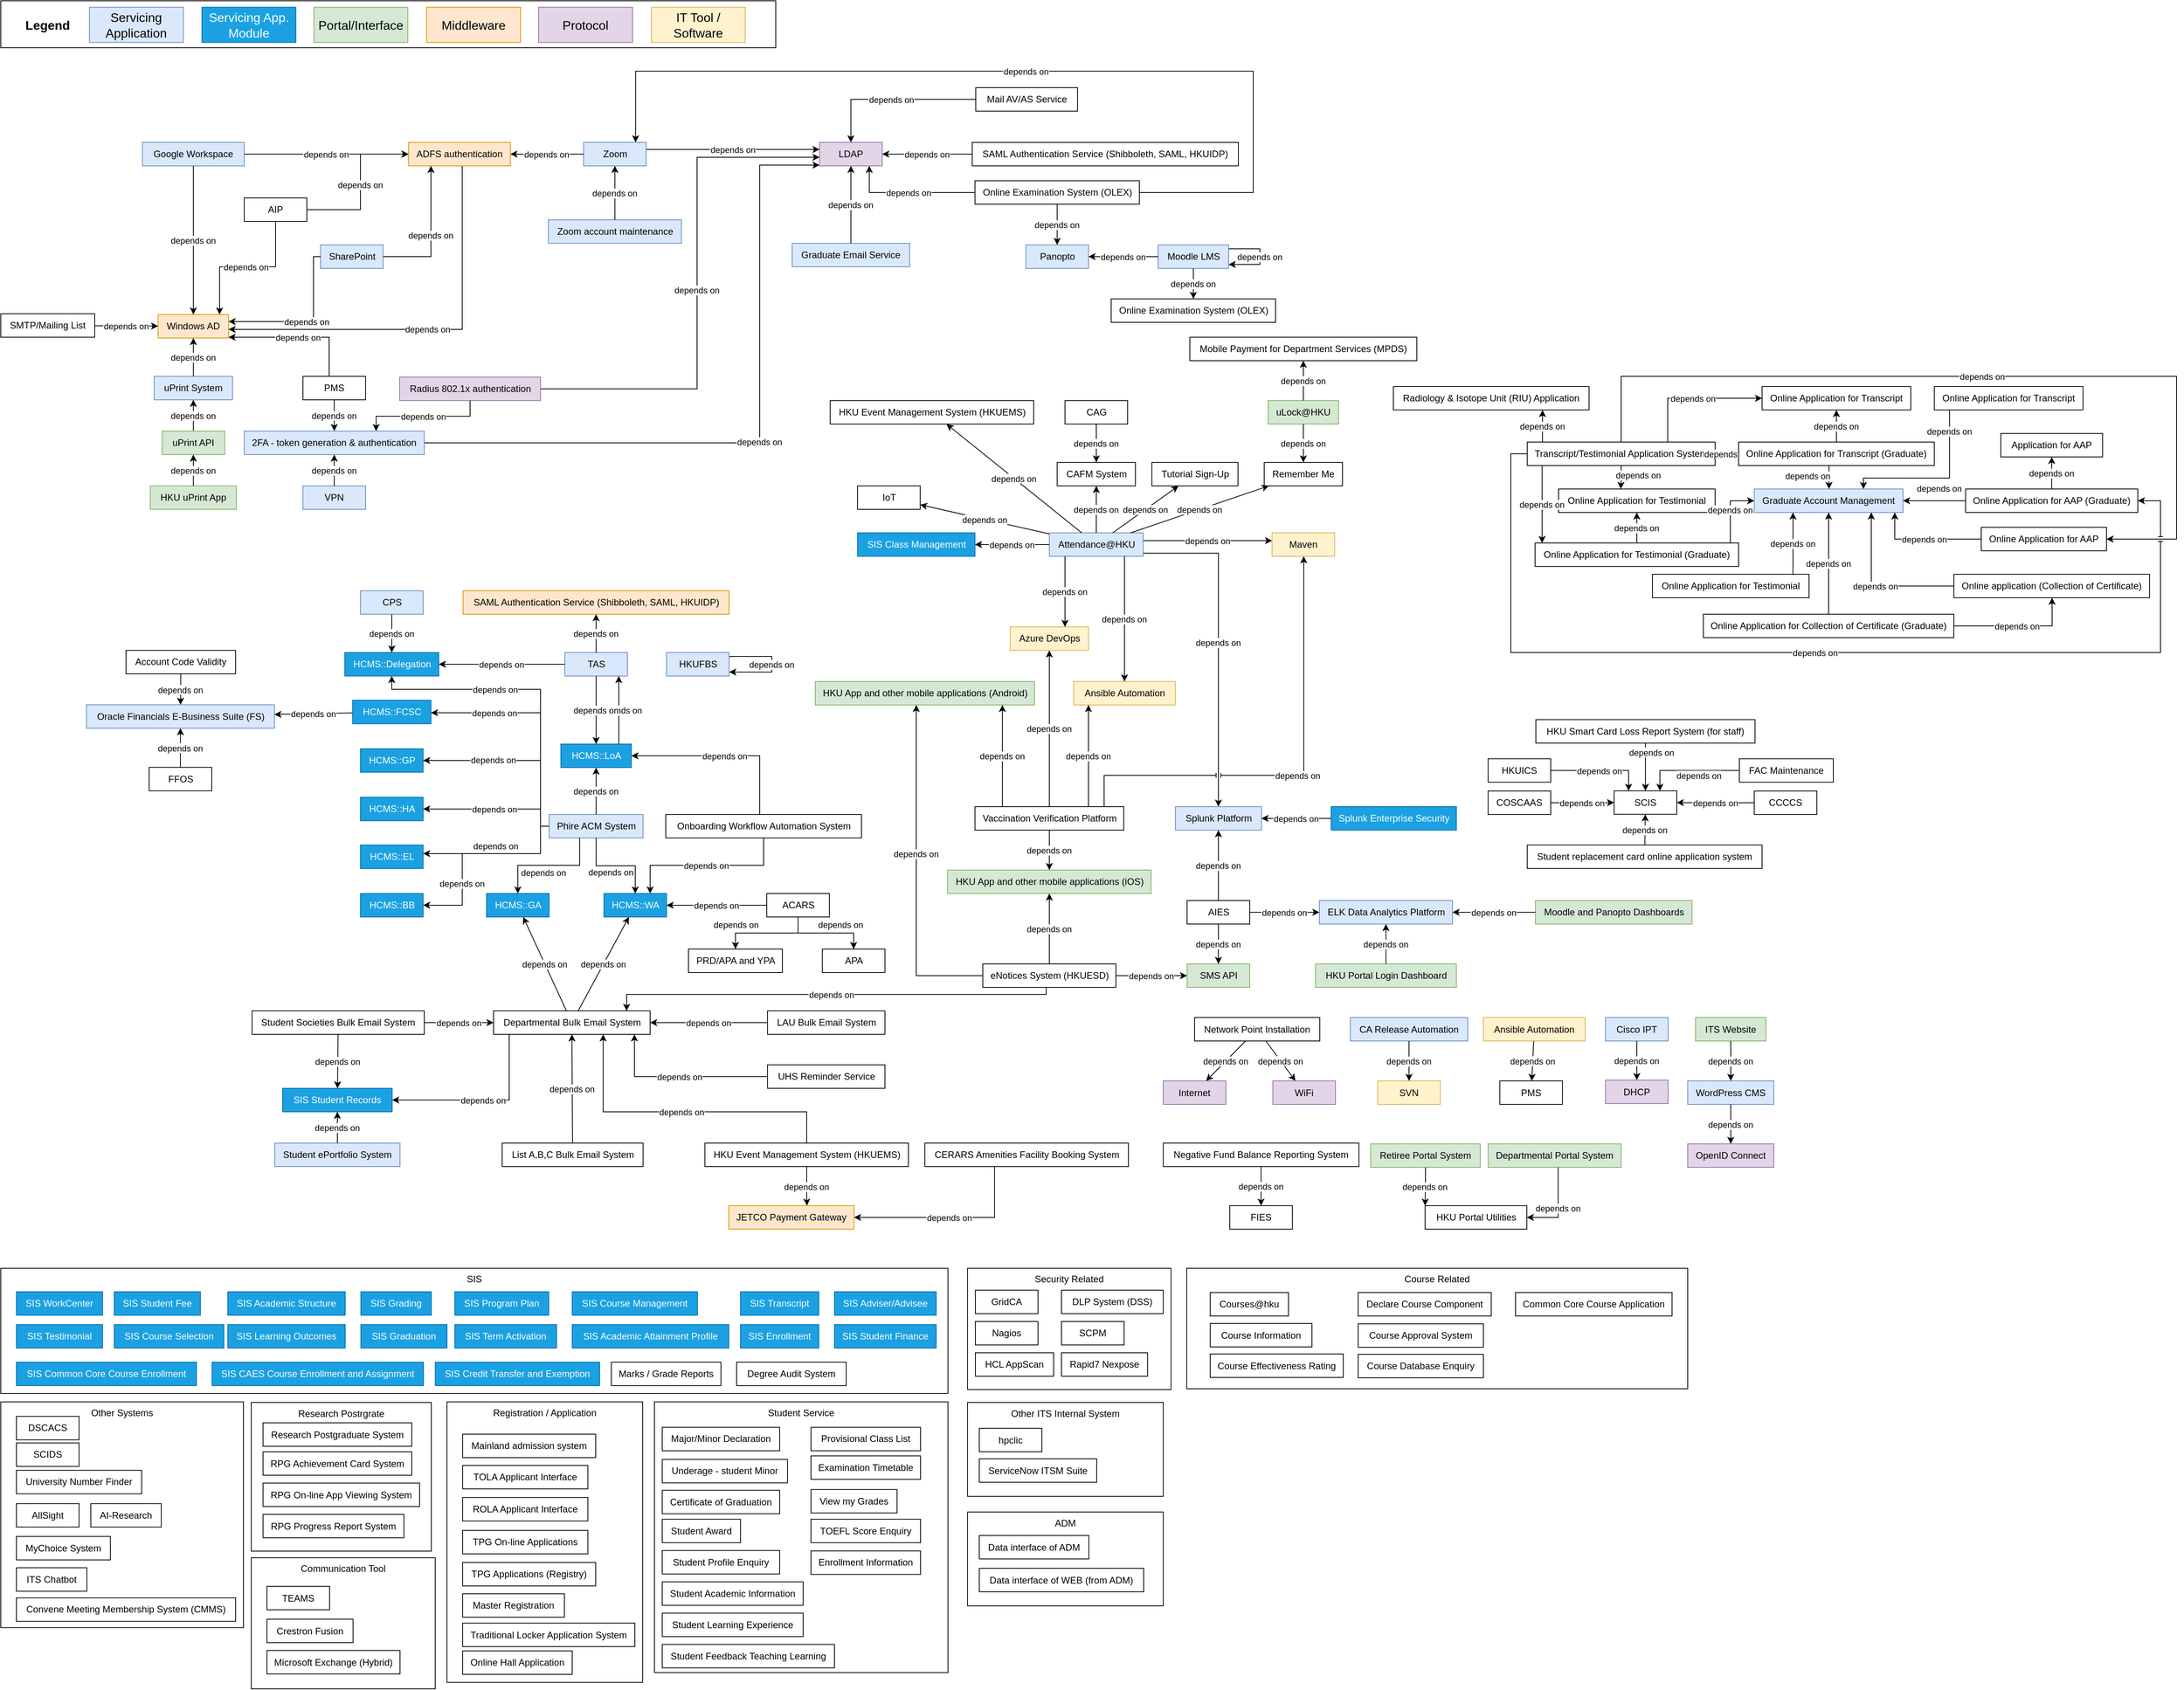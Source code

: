 <mxfile version="24.7.17" pages="6">
  <diagram name="Main (Majority)" id="WkHCtiVReIRDWqLwC_-v">
    <mxGraphModel dx="3984" dy="1892" grid="1" gridSize="10" guides="1" tooltips="1" connect="1" arrows="1" fold="1" page="1" pageScale="1" pageWidth="850" pageHeight="1100" math="0" shadow="0">
      <root>
        <mxCell id="0" />
        <mxCell id="1" parent="0" />
        <mxCell id="LWjVWIzhP27UXnQ4XYDo-1241" value="Ansible Automation " style="whiteSpace=wrap;html=1;fillColor=#fff2cc;strokeColor=#d6b656;" parent="1" vertex="1">
          <mxGeometry x="-621" y="219.5" width="130" height="30" as="geometry" />
        </mxCell>
        <mxCell id="LWjVWIzhP27UXnQ4XYDo-1242" value=" PMS" style="whiteSpace=wrap;html=1;" parent="1" vertex="1">
          <mxGeometry x="-600" y="300.5" width="80" height="30" as="geometry" />
        </mxCell>
        <mxCell id="LWjVWIzhP27UXnQ4XYDo-1243" value=" depends on " style="rounded=0;" parent="1" source="LWjVWIzhP27UXnQ4XYDo-1241" target="LWjVWIzhP27UXnQ4XYDo-1242" edge="1">
          <mxGeometry relative="1" as="geometry" />
        </mxCell>
        <mxCell id="LWjVWIzhP27UXnQ4XYDo-1244" value="CA Release Automation " style="whiteSpace=wrap;html=1;fillColor=#dae8fc;strokeColor=#6c8ebf;" parent="1" vertex="1">
          <mxGeometry x="-791" y="219.5" width="150" height="30" as="geometry" />
        </mxCell>
        <mxCell id="LWjVWIzhP27UXnQ4XYDo-1245" value=" SVN" style="whiteSpace=wrap;html=1;fillColor=#fff2cc;strokeColor=#d6b656;" parent="1" vertex="1">
          <mxGeometry x="-756" y="300.5" width="80" height="30" as="geometry" />
        </mxCell>
        <mxCell id="LWjVWIzhP27UXnQ4XYDo-1246" value=" depends on " style="rounded=0;" parent="1" source="LWjVWIzhP27UXnQ4XYDo-1244" target="LWjVWIzhP27UXnQ4XYDo-1245" edge="1">
          <mxGeometry relative="1" as="geometry" />
        </mxCell>
        <mxCell id="LWjVWIzhP27UXnQ4XYDo-1247" value="SAML Authentication Service (Shibboleth, SAML, HKUIDP) " style="whiteSpace=wrap;html=1;" parent="1" vertex="1">
          <mxGeometry x="-1274" y="-899" width="340" height="30" as="geometry" />
        </mxCell>
        <mxCell id="LWjVWIzhP27UXnQ4XYDo-1248" value=" LDAP" style="whiteSpace=wrap;html=1;fillColor=#e1d5e7;strokeColor=#9673a6;" parent="1" vertex="1">
          <mxGeometry x="-1469" y="-899" width="80" height="30" as="geometry" />
        </mxCell>
        <mxCell id="LWjVWIzhP27UXnQ4XYDo-1249" value=" depends on " style="rounded=0;edgeStyle=orthogonalEdgeStyle;" parent="1" source="LWjVWIzhP27UXnQ4XYDo-1247" target="LWjVWIzhP27UXnQ4XYDo-1248" edge="1">
          <mxGeometry relative="1" as="geometry" />
        </mxCell>
        <mxCell id="LWjVWIzhP27UXnQ4XYDo-1251" value=" Windows AD" style="whiteSpace=wrap;html=1;fillColor=#ffe6cc;strokeColor=#d79b00;" parent="1" vertex="1">
          <mxGeometry x="-2314" y="-679" width="90" height="30" as="geometry" />
        </mxCell>
        <mxCell id="LWjVWIzhP27UXnQ4XYDo-1253" value="Radius 802.1x authentication " style="whiteSpace=wrap;html=1;fillColor=#e1d5e7;strokeColor=#9673a6;" parent="1" vertex="1">
          <mxGeometry x="-2005.5" y="-599" width="180" height="30" as="geometry" />
        </mxCell>
        <mxCell id="LWjVWIzhP27UXnQ4XYDo-1254" value=" depends on " style="rounded=0;edgeStyle=orthogonalEdgeStyle;" parent="1" source="LWjVWIzhP27UXnQ4XYDo-1253" target="LWjVWIzhP27UXnQ4XYDo-1248" edge="1">
          <mxGeometry relative="1" as="geometry">
            <Array as="points">
              <mxPoint x="-1625.5" y="-584" />
              <mxPoint x="-1625.5" y="-880" />
            </Array>
          </mxGeometry>
        </mxCell>
        <mxCell id="LWjVWIzhP27UXnQ4XYDo-1255" value=" 2FA - token generation &amp; authentication" style="whiteSpace=wrap;html=1;fillColor=#dae8fc;strokeColor=#6c8ebf;" parent="1" vertex="1">
          <mxGeometry x="-2204" y="-530" width="230" height="30" as="geometry" />
        </mxCell>
        <mxCell id="LWjVWIzhP27UXnQ4XYDo-1256" value=" depends on " style="rounded=0;edgeStyle=orthogonalEdgeStyle;" parent="1" source="LWjVWIzhP27UXnQ4XYDo-1253" target="LWjVWIzhP27UXnQ4XYDo-1255" edge="1">
          <mxGeometry relative="1" as="geometry">
            <Array as="points">
              <mxPoint x="-1915.5" y="-549" />
              <mxPoint x="-2035.5" y="-549" />
            </Array>
          </mxGeometry>
        </mxCell>
        <mxCell id="LWjVWIzhP27UXnQ4XYDo-1257" value="uPrint System " style="whiteSpace=wrap;html=1;fillColor=#dae8fc;strokeColor=#6c8ebf;" parent="1" vertex="1">
          <mxGeometry x="-2319" y="-600" width="100" height="30" as="geometry" />
        </mxCell>
        <mxCell id="LWjVWIzhP27UXnQ4XYDo-1258" value=" depends on " style="rounded=0;" parent="1" source="LWjVWIzhP27UXnQ4XYDo-1257" target="LWjVWIzhP27UXnQ4XYDo-1251" edge="1">
          <mxGeometry relative="1" as="geometry" />
        </mxCell>
        <mxCell id="LWjVWIzhP27UXnQ4XYDo-1259" value="VPN " style="whiteSpace=wrap;html=1;fillColor=#dae8fc;strokeColor=#6c8ebf;" parent="1" vertex="1">
          <mxGeometry x="-2129" y="-460.0" width="80" height="30" as="geometry" />
        </mxCell>
        <mxCell id="LWjVWIzhP27UXnQ4XYDo-1260" value=" depends on " style="rounded=0;" parent="1" source="LWjVWIzhP27UXnQ4XYDo-1259" target="LWjVWIzhP27UXnQ4XYDo-1255" edge="1">
          <mxGeometry relative="1" as="geometry" />
        </mxCell>
        <mxCell id="LWjVWIzhP27UXnQ4XYDo-1261" value="Network Point Installation " style="whiteSpace=wrap;html=1;" parent="1" vertex="1">
          <mxGeometry x="-990" y="219.5" width="160" height="30" as="geometry" />
        </mxCell>
        <mxCell id="LWjVWIzhP27UXnQ4XYDo-1262" value=" WiFi" style="whiteSpace=wrap;html=1;fillColor=#e1d5e7;strokeColor=#9673a6;" parent="1" vertex="1">
          <mxGeometry x="-890" y="300.5" width="80" height="30" as="geometry" />
        </mxCell>
        <mxCell id="LWjVWIzhP27UXnQ4XYDo-1263" value=" depends on " style="rounded=0;" parent="1" source="LWjVWIzhP27UXnQ4XYDo-1261" target="LWjVWIzhP27UXnQ4XYDo-1262" edge="1">
          <mxGeometry relative="1" as="geometry" />
        </mxCell>
        <mxCell id="LWjVWIzhP27UXnQ4XYDo-1264" value=" Internet" style="whiteSpace=wrap;html=1;fillColor=#e1d5e7;strokeColor=#9673a6;" parent="1" vertex="1">
          <mxGeometry x="-1030" y="300.5" width="80" height="30" as="geometry" />
        </mxCell>
        <mxCell id="LWjVWIzhP27UXnQ4XYDo-1265" value=" depends on " style="rounded=0;" parent="1" source="LWjVWIzhP27UXnQ4XYDo-1261" target="LWjVWIzhP27UXnQ4XYDo-1264" edge="1">
          <mxGeometry relative="1" as="geometry" />
        </mxCell>
        <mxCell id="LWjVWIzhP27UXnQ4XYDo-1269" value="uLock@HKU " style="whiteSpace=wrap;html=1;fillColor=#d5e8d4;strokeColor=#82b366;" parent="1" vertex="1">
          <mxGeometry x="-896" y="-569" width="90" height="30" as="geometry" />
        </mxCell>
        <mxCell id="LWjVWIzhP27UXnQ4XYDo-1270" value=" Remember Me" style="whiteSpace=wrap;html=1;" parent="1" vertex="1">
          <mxGeometry x="-901" y="-490" width="100" height="30" as="geometry" />
        </mxCell>
        <mxCell id="LWjVWIzhP27UXnQ4XYDo-1271" value=" depends on " style="rounded=0;" parent="1" source="LWjVWIzhP27UXnQ4XYDo-1269" target="LWjVWIzhP27UXnQ4XYDo-1270" edge="1">
          <mxGeometry relative="1" as="geometry" />
        </mxCell>
        <mxCell id="LWjVWIzhP27UXnQ4XYDo-1272" value=" Mobile Payment for Department Services (MPDS)" style="whiteSpace=wrap;html=1;" parent="1" vertex="1">
          <mxGeometry x="-996" y="-650" width="290" height="30" as="geometry" />
        </mxCell>
        <mxCell id="LWjVWIzhP27UXnQ4XYDo-1273" value=" depends on " style="rounded=0;" parent="1" source="LWjVWIzhP27UXnQ4XYDo-1269" target="LWjVWIzhP27UXnQ4XYDo-1272" edge="1">
          <mxGeometry relative="1" as="geometry" />
        </mxCell>
        <mxCell id="LWjVWIzhP27UXnQ4XYDo-1275" value=" SIS Student Records" style="whiteSpace=wrap;html=1;fillColor=#1ba1e2;fontColor=#ffffff;strokeColor=#006EAF;" parent="1" vertex="1">
          <mxGeometry x="-2155" y="310" width="140" height="30" as="geometry" />
        </mxCell>
        <mxCell id="LWjVWIzhP27UXnQ4XYDo-1276" value=" depends on " style="rounded=0;edgeStyle=orthogonalEdgeStyle;" parent="1" source="LWjVWIzhP27UXnQ4XYDo-1287" target="LWjVWIzhP27UXnQ4XYDo-1275" edge="1">
          <mxGeometry relative="1" as="geometry">
            <Array as="points">
              <mxPoint x="-1865.5" y="325" />
            </Array>
          </mxGeometry>
        </mxCell>
        <mxCell id="LWjVWIzhP27UXnQ4XYDo-1277" value=" HCMS::WA" style="whiteSpace=wrap;html=1;fillColor=#1ba1e2;strokeColor=#006EAF;fontColor=#ffffff;" parent="1" vertex="1">
          <mxGeometry x="-1744.5" y="61" width="80" height="30" as="geometry" />
        </mxCell>
        <mxCell id="LWjVWIzhP27UXnQ4XYDo-1278" value=" depends on " style="rounded=0;" parent="1" source="LWjVWIzhP27UXnQ4XYDo-1287" target="LWjVWIzhP27UXnQ4XYDo-1277" edge="1">
          <mxGeometry relative="1" as="geometry" />
        </mxCell>
        <mxCell id="LWjVWIzhP27UXnQ4XYDo-1279" value=" HCMS::GA" style="whiteSpace=wrap;html=1;fillColor=#1ba1e2;strokeColor=#006EAF;fontColor=#ffffff;" parent="1" vertex="1">
          <mxGeometry x="-1894.5" y="61" width="80" height="30" as="geometry" />
        </mxCell>
        <mxCell id="LWjVWIzhP27UXnQ4XYDo-1280" value=" depends on " style="rounded=0;" parent="1" source="LWjVWIzhP27UXnQ4XYDo-1287" target="LWjVWIzhP27UXnQ4XYDo-1279" edge="1">
          <mxGeometry relative="1" as="geometry" />
        </mxCell>
        <mxCell id="LWjVWIzhP27UXnQ4XYDo-1281" value="Departmental Portal System " style="whiteSpace=wrap;html=1;fillColor=#d5e8d4;strokeColor=#82b366;" parent="1" vertex="1">
          <mxGeometry x="-615" y="381" width="170" height="30" as="geometry" />
        </mxCell>
        <mxCell id="LWjVWIzhP27UXnQ4XYDo-1282" value=" HKU Portal Utilities" style="whiteSpace=wrap;html=1;" parent="1" vertex="1">
          <mxGeometry x="-695.5" y="460" width="130" height="30" as="geometry" />
        </mxCell>
        <mxCell id="LWjVWIzhP27UXnQ4XYDo-1283" value=" depends on " style="rounded=0;edgeStyle=orthogonalEdgeStyle;" parent="1" source="LWjVWIzhP27UXnQ4XYDo-1281" target="LWjVWIzhP27UXnQ4XYDo-1282" edge="1">
          <mxGeometry relative="1" as="geometry">
            <Array as="points">
              <mxPoint x="-525.5" y="475" />
            </Array>
          </mxGeometry>
        </mxCell>
        <mxCell id="LWjVWIzhP27UXnQ4XYDo-1284" value="Retiree Portal System " style="whiteSpace=wrap;html=1;fillColor=#d5e8d4;strokeColor=#82b366;" parent="1" vertex="1">
          <mxGeometry x="-765" y="381" width="140" height="30" as="geometry" />
        </mxCell>
        <mxCell id="LWjVWIzhP27UXnQ4XYDo-1285" value=" depends on " style="rounded=0;edgeStyle=orthogonalEdgeStyle;" parent="1" source="LWjVWIzhP27UXnQ4XYDo-1284" target="LWjVWIzhP27UXnQ4XYDo-1282" edge="1">
          <mxGeometry relative="1" as="geometry">
            <Array as="points">
              <mxPoint x="-694.5" y="435" />
              <mxPoint x="-695.5" y="475" />
            </Array>
          </mxGeometry>
        </mxCell>
        <mxCell id="LWjVWIzhP27UXnQ4XYDo-1286" value="HKU Event Management System (HKUEMS) " style="whiteSpace=wrap;html=1;" parent="1" vertex="1">
          <mxGeometry x="-1615.5" y="380" width="260" height="30" as="geometry" />
        </mxCell>
        <mxCell id="LWjVWIzhP27UXnQ4XYDo-1287" value=" Departmental Bulk Email System" style="whiteSpace=wrap;html=1;" parent="1" vertex="1">
          <mxGeometry x="-1885.5" y="211" width="200" height="30" as="geometry" />
        </mxCell>
        <mxCell id="LWjVWIzhP27UXnQ4XYDo-1288" value=" depends on " style="rounded=0;edgeStyle=orthogonalEdgeStyle;" parent="1" source="LWjVWIzhP27UXnQ4XYDo-1286" target="LWjVWIzhP27UXnQ4XYDo-1287" edge="1">
          <mxGeometry relative="1" as="geometry">
            <Array as="points">
              <mxPoint x="-1485.5" y="340" />
              <mxPoint x="-1745.5" y="340" />
            </Array>
          </mxGeometry>
        </mxCell>
        <mxCell id="LWjVWIzhP27UXnQ4XYDo-1289" value=" JETCO Payment Gateway" style="whiteSpace=wrap;html=1;fillColor=#ffe6cc;strokeColor=#d79b00;" parent="1" vertex="1">
          <mxGeometry x="-1585" y="460" width="160" height="30" as="geometry" />
        </mxCell>
        <mxCell id="LWjVWIzhP27UXnQ4XYDo-1290" value=" depends on " style="rounded=0;edgeStyle=orthogonalEdgeStyle;" parent="1" source="LWjVWIzhP27UXnQ4XYDo-1286" target="LWjVWIzhP27UXnQ4XYDo-1289" edge="1">
          <mxGeometry relative="1" as="geometry">
            <Array as="points">
              <mxPoint x="-1485" y="450" />
              <mxPoint x="-1485" y="450" />
            </Array>
          </mxGeometry>
        </mxCell>
        <mxCell id="LWjVWIzhP27UXnQ4XYDo-1291" value="eNotices System (HKUESD) " style="whiteSpace=wrap;html=1;" parent="1" vertex="1">
          <mxGeometry x="-1260.5" y="151" width="170" height="30" as="geometry" />
        </mxCell>
        <mxCell id="LWjVWIzhP27UXnQ4XYDo-1292" value=" depends on " style="rounded=0;edgeStyle=orthogonalEdgeStyle;" parent="1" source="LWjVWIzhP27UXnQ4XYDo-1291" target="LWjVWIzhP27UXnQ4XYDo-1287" edge="1">
          <mxGeometry relative="1" as="geometry">
            <Array as="points">
              <mxPoint x="-1179.5" y="190" />
              <mxPoint x="-1715.5" y="190" />
            </Array>
          </mxGeometry>
        </mxCell>
        <mxCell id="LWjVWIzhP27UXnQ4XYDo-1293" value=" SMS API" style="whiteSpace=wrap;html=1;fillColor=#d5e8d4;strokeColor=#82b366;" parent="1" vertex="1">
          <mxGeometry x="-999.5" y="151" width="80" height="30" as="geometry" />
        </mxCell>
        <mxCell id="LWjVWIzhP27UXnQ4XYDo-1294" value=" depends on " style="rounded=0;" parent="1" source="LWjVWIzhP27UXnQ4XYDo-1291" target="LWjVWIzhP27UXnQ4XYDo-1293" edge="1">
          <mxGeometry relative="1" as="geometry" />
        </mxCell>
        <mxCell id="LWjVWIzhP27UXnQ4XYDo-1295" value=" HKU App and other mobile applications (Android)" style="whiteSpace=wrap;html=1;fillColor=#d5e8d4;strokeColor=#82b366;" parent="1" vertex="1">
          <mxGeometry x="-1474.5" y="-210" width="280" height="30" as="geometry" />
        </mxCell>
        <mxCell id="LWjVWIzhP27UXnQ4XYDo-1296" value=" depends on " style="rounded=0;edgeStyle=orthogonalEdgeStyle;" parent="1" source="LWjVWIzhP27UXnQ4XYDo-1291" target="LWjVWIzhP27UXnQ4XYDo-1295" edge="1">
          <mxGeometry x="0.118" relative="1" as="geometry">
            <Array as="points">
              <mxPoint x="-1345.5" y="166" />
            </Array>
            <mxPoint as="offset" />
          </mxGeometry>
        </mxCell>
        <mxCell id="LWjVWIzhP27UXnQ4XYDo-1297" value=" HKU App and other mobile applications (iOS)" style="whiteSpace=wrap;html=1;fillColor=#d5e8d4;strokeColor=#82b366;" parent="1" vertex="1">
          <mxGeometry x="-1305.5" y="31" width="260" height="30" as="geometry" />
        </mxCell>
        <mxCell id="LWjVWIzhP27UXnQ4XYDo-1298" value=" depends on " style="rounded=0;" parent="1" source="LWjVWIzhP27UXnQ4XYDo-1291" target="LWjVWIzhP27UXnQ4XYDo-1297" edge="1">
          <mxGeometry relative="1" as="geometry" />
        </mxCell>
        <mxCell id="LWjVWIzhP27UXnQ4XYDo-1299" value="Online Examination System (OLEX) " style="whiteSpace=wrap;html=1;" parent="1" vertex="1">
          <mxGeometry x="-1270.5" y="-850" width="210" height="30" as="geometry" />
        </mxCell>
        <mxCell id="LWjVWIzhP27UXnQ4XYDo-1300" value=" depends on " style="rounded=0;edgeStyle=orthogonalEdgeStyle;" parent="1" source="LWjVWIzhP27UXnQ4XYDo-1299" target="LWjVWIzhP27UXnQ4XYDo-1248" edge="1">
          <mxGeometry relative="1" as="geometry">
            <Array as="points">
              <mxPoint x="-1405.5" y="-835" />
            </Array>
          </mxGeometry>
        </mxCell>
        <mxCell id="LWjVWIzhP27UXnQ4XYDo-1301" value=" Panopto" style="whiteSpace=wrap;html=1;fillColor=#dae8fc;strokeColor=#6c8ebf;" parent="1" vertex="1">
          <mxGeometry x="-1205.5" y="-768" width="80" height="30" as="geometry" />
        </mxCell>
        <mxCell id="LWjVWIzhP27UXnQ4XYDo-1302" value=" depends on " style="rounded=0;" parent="1" source="LWjVWIzhP27UXnQ4XYDo-1299" target="LWjVWIzhP27UXnQ4XYDo-1301" edge="1">
          <mxGeometry relative="1" as="geometry" />
        </mxCell>
        <mxCell id="LWjVWIzhP27UXnQ4XYDo-1304" value=" depends on " style="rounded=0;edgeStyle=orthogonalEdgeStyle;" parent="1" source="LWjVWIzhP27UXnQ4XYDo-1299" target="LWjVWIzhP27UXnQ4XYDo-1384" edge="1">
          <mxGeometry relative="1" as="geometry">
            <Array as="points">
              <mxPoint x="-915" y="-835" />
              <mxPoint x="-915" y="-990" />
              <mxPoint x="-1704" y="-990" />
            </Array>
          </mxGeometry>
        </mxCell>
        <mxCell id="LWjVWIzhP27UXnQ4XYDo-1305" value="CERARS Amenities Facility Booking System " style="whiteSpace=wrap;html=1;" parent="1" vertex="1">
          <mxGeometry x="-1334.5" y="380" width="260" height="30" as="geometry" />
        </mxCell>
        <mxCell id="LWjVWIzhP27UXnQ4XYDo-1306" value=" depends on " style="rounded=0;edgeStyle=orthogonalEdgeStyle;" parent="1" source="LWjVWIzhP27UXnQ4XYDo-1305" target="LWjVWIzhP27UXnQ4XYDo-1289" edge="1">
          <mxGeometry relative="1" as="geometry">
            <Array as="points">
              <mxPoint x="-1245.5" y="475" />
            </Array>
          </mxGeometry>
        </mxCell>
        <mxCell id="LWjVWIzhP27UXnQ4XYDo-1307" value="Zoom account maintenance " style="whiteSpace=wrap;html=1;fillColor=#dae8fc;strokeColor=#6c8ebf;" parent="1" vertex="1">
          <mxGeometry x="-1815.5" y="-800" width="170" height="30" as="geometry" />
        </mxCell>
        <mxCell id="LWjVWIzhP27UXnQ4XYDo-1308" value=" depends on " style="rounded=0;" parent="1" source="LWjVWIzhP27UXnQ4XYDo-1307" target="LWjVWIzhP27UXnQ4XYDo-1384" edge="1">
          <mxGeometry relative="1" as="geometry" />
        </mxCell>
        <mxCell id="LWjVWIzhP27UXnQ4XYDo-1312" value="AIES " style="whiteSpace=wrap;html=1;" parent="1" vertex="1">
          <mxGeometry x="-999.5" y="70" width="80" height="30" as="geometry" />
        </mxCell>
        <mxCell id="LWjVWIzhP27UXnQ4XYDo-1313" value=" ELK Data Analytics Platform" style="whiteSpace=wrap;html=1;fillColor=#dae8fc;strokeColor=#6c8ebf;" parent="1" vertex="1">
          <mxGeometry x="-830.5" y="70" width="170" height="30" as="geometry" />
        </mxCell>
        <mxCell id="LWjVWIzhP27UXnQ4XYDo-1314" value=" depends on " style="rounded=0;" parent="1" source="LWjVWIzhP27UXnQ4XYDo-1312" target="LWjVWIzhP27UXnQ4XYDo-1313" edge="1">
          <mxGeometry relative="1" as="geometry" />
        </mxCell>
        <mxCell id="LWjVWIzhP27UXnQ4XYDo-1315" value=" Splunk Platform" style="whiteSpace=wrap;html=1;fillColor=#dae8fc;strokeColor=#6c8ebf;" parent="1" vertex="1">
          <mxGeometry x="-1014.5" y="-50" width="110" height="30" as="geometry" />
        </mxCell>
        <mxCell id="LWjVWIzhP27UXnQ4XYDo-1316" value=" depends on " style="rounded=0;" parent="1" source="LWjVWIzhP27UXnQ4XYDo-1312" target="LWjVWIzhP27UXnQ4XYDo-1315" edge="1">
          <mxGeometry relative="1" as="geometry">
            <mxPoint x="-388.8" y="-459" as="sourcePoint" />
          </mxGeometry>
        </mxCell>
        <mxCell id="LWjVWIzhP27UXnQ4XYDo-1317" value=" depends on " style="rounded=0;" parent="1" source="LWjVWIzhP27UXnQ4XYDo-1312" target="LWjVWIzhP27UXnQ4XYDo-1293" edge="1">
          <mxGeometry relative="1" as="geometry">
            <mxPoint x="-391.853" y="-429" as="sourcePoint" />
          </mxGeometry>
        </mxCell>
        <mxCell id="LWjVWIzhP27UXnQ4XYDo-1318" value="HKU Portal Login Dashboard " style="whiteSpace=wrap;html=1;fillColor=#d5e8d4;strokeColor=#82b366;" parent="1" vertex="1">
          <mxGeometry x="-835.5" y="151" width="180" height="30" as="geometry" />
        </mxCell>
        <mxCell id="LWjVWIzhP27UXnQ4XYDo-1319" value=" depends on " style="rounded=0;" parent="1" source="LWjVWIzhP27UXnQ4XYDo-1318" target="LWjVWIzhP27UXnQ4XYDo-1313" edge="1">
          <mxGeometry relative="1" as="geometry" />
        </mxCell>
        <mxCell id="LWjVWIzhP27UXnQ4XYDo-1320" value="Moodle and Panopto Dashboards " style="whiteSpace=wrap;html=1;fillColor=#d5e8d4;strokeColor=#82b366;" parent="1" vertex="1">
          <mxGeometry x="-554.5" y="70" width="200" height="30" as="geometry" />
        </mxCell>
        <mxCell id="LWjVWIzhP27UXnQ4XYDo-1321" value=" depends on " style="rounded=0;" parent="1" source="LWjVWIzhP27UXnQ4XYDo-1320" target="LWjVWIzhP27UXnQ4XYDo-1313" edge="1">
          <mxGeometry relative="1" as="geometry" />
        </mxCell>
        <mxCell id="LWjVWIzhP27UXnQ4XYDo-1322" value="Student Societies Bulk Email System " style="whiteSpace=wrap;html=1;" parent="1" vertex="1">
          <mxGeometry x="-2194" y="211" width="220" height="30" as="geometry" />
        </mxCell>
        <mxCell id="LWjVWIzhP27UXnQ4XYDo-1323" value=" depends on " style="rounded=0;" parent="1" source="LWjVWIzhP27UXnQ4XYDo-1322" target="LWjVWIzhP27UXnQ4XYDo-1275" edge="1">
          <mxGeometry relative="1" as="geometry" />
        </mxCell>
        <mxCell id="LWjVWIzhP27UXnQ4XYDo-1324" value=" depends on " style="rounded=0;" parent="1" source="LWjVWIzhP27UXnQ4XYDo-1322" target="LWjVWIzhP27UXnQ4XYDo-1287" edge="1">
          <mxGeometry relative="1" as="geometry" />
        </mxCell>
        <mxCell id="LWjVWIzhP27UXnQ4XYDo-1325" value="LAU Bulk Email System " style="whiteSpace=wrap;html=1;" parent="1" vertex="1">
          <mxGeometry x="-1535.5" y="211" width="150" height="30" as="geometry" />
        </mxCell>
        <mxCell id="LWjVWIzhP27UXnQ4XYDo-1326" value=" depends on " style="rounded=0;" parent="1" source="LWjVWIzhP27UXnQ4XYDo-1325" target="LWjVWIzhP27UXnQ4XYDo-1287" edge="1">
          <mxGeometry relative="1" as="geometry" />
        </mxCell>
        <mxCell id="LWjVWIzhP27UXnQ4XYDo-1327" value="List A,B,C Bulk Email System " style="whiteSpace=wrap;html=1;" parent="1" vertex="1">
          <mxGeometry x="-1874.5" y="380" width="180" height="30" as="geometry" />
        </mxCell>
        <mxCell id="LWjVWIzhP27UXnQ4XYDo-1328" value=" depends on " style="rounded=0;" parent="1" source="LWjVWIzhP27UXnQ4XYDo-1327" target="LWjVWIzhP27UXnQ4XYDo-1287" edge="1">
          <mxGeometry relative="1" as="geometry" />
        </mxCell>
        <mxCell id="LWjVWIzhP27UXnQ4XYDo-1329" value="UHS Reminder Service " style="whiteSpace=wrap;html=1;" parent="1" vertex="1">
          <mxGeometry x="-1535.5" y="280" width="150" height="30" as="geometry" />
        </mxCell>
        <mxCell id="LWjVWIzhP27UXnQ4XYDo-1330" value=" depends on " style="rounded=0;edgeStyle=orthogonalEdgeStyle;" parent="1" source="LWjVWIzhP27UXnQ4XYDo-1329" target="LWjVWIzhP27UXnQ4XYDo-1287" edge="1">
          <mxGeometry relative="1" as="geometry">
            <Array as="points">
              <mxPoint x="-1705.5" y="295" />
            </Array>
          </mxGeometry>
        </mxCell>
        <mxCell id="LWjVWIzhP27UXnQ4XYDo-1332" value=" HKUFBS" style="whiteSpace=wrap;html=1;fillColor=#dae8fc;strokeColor=#6c8ebf;" parent="1" vertex="1">
          <mxGeometry x="-1664.5" y="-247" width="80" height="30" as="geometry" />
        </mxCell>
        <mxCell id="LWjVWIzhP27UXnQ4XYDo-1333" value=" depends on " style="rounded=0;edgeStyle=orthogonalEdgeStyle;" parent="1" source="LWjVWIzhP27UXnQ4XYDo-1332" target="LWjVWIzhP27UXnQ4XYDo-1332" edge="1">
          <mxGeometry relative="1" as="geometry">
            <Array as="points">
              <mxPoint x="-1530" y="-230" />
            </Array>
          </mxGeometry>
        </mxCell>
        <mxCell id="LWjVWIzhP27UXnQ4XYDo-1334" value="Negative Fund Balance Reporting System " style="whiteSpace=wrap;html=1;" parent="1" vertex="1">
          <mxGeometry x="-1030" y="380" width="250" height="30" as="geometry" />
        </mxCell>
        <mxCell id="LWjVWIzhP27UXnQ4XYDo-1335" value=" FIES" style="whiteSpace=wrap;html=1;" parent="1" vertex="1">
          <mxGeometry x="-945" y="460" width="80" height="30" as="geometry" />
        </mxCell>
        <mxCell id="LWjVWIzhP27UXnQ4XYDo-1336" value=" depends on " style="rounded=0;" parent="1" source="LWjVWIzhP27UXnQ4XYDo-1334" target="LWjVWIzhP27UXnQ4XYDo-1335" edge="1">
          <mxGeometry relative="1" as="geometry" />
        </mxCell>
        <mxCell id="LWjVWIzhP27UXnQ4XYDo-1337" value="Account Code Validity " style="whiteSpace=wrap;html=1;" parent="1" vertex="1">
          <mxGeometry x="-2355" y="-249.75" width="140" height="30" as="geometry" />
        </mxCell>
        <mxCell id="LWjVWIzhP27UXnQ4XYDo-1338" value=" Oracle Financials E-Business Suite (FS)" style="whiteSpace=wrap;html=1;fillColor=#dae8fc;strokeColor=#6c8ebf;" parent="1" vertex="1">
          <mxGeometry x="-2405.5" y="-180.25" width="240" height="30" as="geometry" />
        </mxCell>
        <mxCell id="LWjVWIzhP27UXnQ4XYDo-1339" value=" depends on " style="rounded=0;" parent="1" source="LWjVWIzhP27UXnQ4XYDo-1337" target="LWjVWIzhP27UXnQ4XYDo-1338" edge="1">
          <mxGeometry relative="1" as="geometry" />
        </mxCell>
        <mxCell id="LWjVWIzhP27UXnQ4XYDo-1340" value="FFOS " style="whiteSpace=wrap;html=1;" parent="1" vertex="1">
          <mxGeometry x="-2325.5" y="-100.25" width="80" height="30" as="geometry" />
        </mxCell>
        <mxCell id="LWjVWIzhP27UXnQ4XYDo-1341" value=" depends on " style="rounded=0;" parent="1" source="LWjVWIzhP27UXnQ4XYDo-1340" target="LWjVWIzhP27UXnQ4XYDo-1338" edge="1">
          <mxGeometry relative="1" as="geometry" />
        </mxCell>
        <mxCell id="LWjVWIzhP27UXnQ4XYDo-1343" value=" depends on " style="rounded=0;" parent="1" source="LWjVWIzhP27UXnQ4XYDo-1370" target="LWjVWIzhP27UXnQ4XYDo-1338" edge="1">
          <mxGeometry relative="1" as="geometry" />
        </mxCell>
        <mxCell id="LWjVWIzhP27UXnQ4XYDo-1347" value="TAS " style="whiteSpace=wrap;html=1;fillColor=#dae8fc;strokeColor=#6c8ebf;" parent="1" vertex="1">
          <mxGeometry x="-1794.5" y="-247" width="80" height="30" as="geometry" />
        </mxCell>
        <mxCell id="LWjVWIzhP27UXnQ4XYDo-1348" value=" SAML Authentication Service (Shibboleth, SAML, HKUIDP)" style="whiteSpace=wrap;html=1;fillColor=#ffe6cc;strokeColor=#d79b00;" parent="1" vertex="1">
          <mxGeometry x="-1924.5" y="-326" width="340" height="30" as="geometry" />
        </mxCell>
        <mxCell id="LWjVWIzhP27UXnQ4XYDo-1349" value=" depends on " style="rounded=0;" parent="1" source="LWjVWIzhP27UXnQ4XYDo-1347" target="LWjVWIzhP27UXnQ4XYDo-1348" edge="1">
          <mxGeometry relative="1" as="geometry" />
        </mxCell>
        <mxCell id="LWjVWIzhP27UXnQ4XYDo-1501" value="depends on" style="edgeStyle=orthogonalEdgeStyle;rounded=0;orthogonalLoop=1;jettySize=auto;html=1;" parent="1" source="LWjVWIzhP27UXnQ4XYDo-1350" target="LWjVWIzhP27UXnQ4XYDo-1347" edge="1">
          <mxGeometry relative="1" as="geometry">
            <Array as="points">
              <mxPoint x="-1725.5" y="-160" />
              <mxPoint x="-1725.5" y="-160" />
            </Array>
          </mxGeometry>
        </mxCell>
        <mxCell id="LWjVWIzhP27UXnQ4XYDo-1350" value=" HCMS::LoA" style="whiteSpace=wrap;html=1;fillColor=#1ba1e2;strokeColor=#006EAF;fontColor=#ffffff;" parent="1" vertex="1">
          <mxGeometry x="-1799.5" y="-130" width="90" height="30" as="geometry" />
        </mxCell>
        <mxCell id="LWjVWIzhP27UXnQ4XYDo-1351" value=" depends on " style="rounded=0;" parent="1" source="LWjVWIzhP27UXnQ4XYDo-1347" target="LWjVWIzhP27UXnQ4XYDo-1350" edge="1">
          <mxGeometry relative="1" as="geometry" />
        </mxCell>
        <mxCell id="LWjVWIzhP27UXnQ4XYDo-1352" value=" HCMS::Delegation" style="whiteSpace=wrap;html=1;fillColor=#1ba1e2;strokeColor=#006EAF;fontColor=#ffffff;" parent="1" vertex="1">
          <mxGeometry x="-2075.5" y="-247" width="120" height="30" as="geometry" />
        </mxCell>
        <mxCell id="LWjVWIzhP27UXnQ4XYDo-1353" value=" depends on " style="rounded=0;" parent="1" source="LWjVWIzhP27UXnQ4XYDo-1347" target="LWjVWIzhP27UXnQ4XYDo-1352" edge="1">
          <mxGeometry relative="1" as="geometry" />
        </mxCell>
        <mxCell id="LWjVWIzhP27UXnQ4XYDo-1354" value="CPS " style="whiteSpace=wrap;html=1;fillColor=#dae8fc;strokeColor=#6c8ebf;" parent="1" vertex="1">
          <mxGeometry x="-2055.5" y="-326" width="80" height="30" as="geometry" />
        </mxCell>
        <mxCell id="LWjVWIzhP27UXnQ4XYDo-1355" value=" depends on " style="rounded=0;" parent="1" source="LWjVWIzhP27UXnQ4XYDo-1354" target="LWjVWIzhP27UXnQ4XYDo-1352" edge="1">
          <mxGeometry relative="1" as="geometry" />
        </mxCell>
        <mxCell id="LWjVWIzhP27UXnQ4XYDo-1356" value="ACARS " style="whiteSpace=wrap;html=1;" parent="1" vertex="1">
          <mxGeometry x="-1536.5" y="61" width="80" height="30" as="geometry" />
        </mxCell>
        <mxCell id="LWjVWIzhP27UXnQ4XYDo-1357" value=" depends on " style="rounded=0;edgeStyle=orthogonalEdgeStyle;" parent="1" source="LWjVWIzhP27UXnQ4XYDo-1356" target="LWjVWIzhP27UXnQ4XYDo-1277" edge="1">
          <mxGeometry relative="1" as="geometry" />
        </mxCell>
        <mxCell id="LWjVWIzhP27UXnQ4XYDo-1358" value=" APA" style="whiteSpace=wrap;html=1;" parent="1" vertex="1">
          <mxGeometry x="-1465.5" y="132" width="80" height="30" as="geometry" />
        </mxCell>
        <mxCell id="LWjVWIzhP27UXnQ4XYDo-1359" value=" depends on " style="rounded=0;edgeStyle=orthogonalEdgeStyle;" parent="1" source="LWjVWIzhP27UXnQ4XYDo-1356" target="LWjVWIzhP27UXnQ4XYDo-1358" edge="1">
          <mxGeometry x="0.336" y="11" relative="1" as="geometry">
            <mxPoint as="offset" />
          </mxGeometry>
        </mxCell>
        <mxCell id="LWjVWIzhP27UXnQ4XYDo-1360" value=" PRD/APA and YPA" style="whiteSpace=wrap;html=1;" parent="1" vertex="1">
          <mxGeometry x="-1636.5" y="132" width="120" height="30" as="geometry" />
        </mxCell>
        <mxCell id="LWjVWIzhP27UXnQ4XYDo-1361" value=" depends on " style="rounded=0;edgeStyle=orthogonalEdgeStyle;" parent="1" source="LWjVWIzhP27UXnQ4XYDo-1356" target="LWjVWIzhP27UXnQ4XYDo-1360" edge="1">
          <mxGeometry x="0.644" y="-11" relative="1" as="geometry">
            <mxPoint as="offset" />
          </mxGeometry>
        </mxCell>
        <mxCell id="LWjVWIzhP27UXnQ4XYDo-1362" value="Phire ACM System " style="whiteSpace=wrap;html=1;fillColor=#dae8fc;strokeColor=#6c8ebf;" parent="1" vertex="1">
          <mxGeometry x="-1814.5" y="-40" width="120" height="30" as="geometry" />
        </mxCell>
        <mxCell id="LWjVWIzhP27UXnQ4XYDo-1363" value=" depends on " style="rounded=0;edgeStyle=orthogonalEdgeStyle;" parent="1" source="LWjVWIzhP27UXnQ4XYDo-1362" target="LWjVWIzhP27UXnQ4XYDo-1277" edge="1">
          <mxGeometry x="-0.099" y="-8" relative="1" as="geometry">
            <mxPoint as="offset" />
          </mxGeometry>
        </mxCell>
        <mxCell id="LWjVWIzhP27UXnQ4XYDo-1364" value=" depends on " style="rounded=0;" parent="1" source="LWjVWIzhP27UXnQ4XYDo-1362" target="LWjVWIzhP27UXnQ4XYDo-1350" edge="1">
          <mxGeometry relative="1" as="geometry" />
        </mxCell>
        <mxCell id="LWjVWIzhP27UXnQ4XYDo-1365" value=" HCMS::HA" style="whiteSpace=wrap;html=1;fillColor=#1ba1e2;strokeColor=#006EAF;fontColor=#ffffff;" parent="1" vertex="1">
          <mxGeometry x="-2055.5" y="-62" width="80" height="30" as="geometry" />
        </mxCell>
        <mxCell id="LWjVWIzhP27UXnQ4XYDo-1366" value=" depends on " style="rounded=0;edgeStyle=orthogonalEdgeStyle;" parent="1" source="LWjVWIzhP27UXnQ4XYDo-1362" target="LWjVWIzhP27UXnQ4XYDo-1365" edge="1">
          <mxGeometry relative="1" as="geometry">
            <Array as="points">
              <mxPoint x="-1825.5" y="-25" />
              <mxPoint x="-1825.5" y="-47" />
            </Array>
          </mxGeometry>
        </mxCell>
        <mxCell id="LWjVWIzhP27UXnQ4XYDo-1367" value=" HCMS::GP" style="whiteSpace=wrap;html=1;fillColor=#1ba1e2;strokeColor=#006EAF;fontColor=#ffffff;" parent="1" vertex="1">
          <mxGeometry x="-2055.5" y="-124" width="80" height="30" as="geometry" />
        </mxCell>
        <mxCell id="LWjVWIzhP27UXnQ4XYDo-1368" value=" depends on " style="rounded=0;edgeStyle=orthogonalEdgeStyle;" parent="1" source="LWjVWIzhP27UXnQ4XYDo-1362" target="LWjVWIzhP27UXnQ4XYDo-1367" edge="1">
          <mxGeometry x="0.265" y="-1" relative="1" as="geometry">
            <Array as="points">
              <mxPoint x="-1825.5" y="-25" />
              <mxPoint x="-1825.5" y="-109" />
            </Array>
            <mxPoint as="offset" />
          </mxGeometry>
        </mxCell>
        <mxCell id="LWjVWIzhP27UXnQ4XYDo-1369" value=" depends on " style="rounded=0;edgeStyle=orthogonalEdgeStyle;" parent="1" source="LWjVWIzhP27UXnQ4XYDo-1362" target="LWjVWIzhP27UXnQ4XYDo-1279" edge="1">
          <mxGeometry x="0.081" y="9" relative="1" as="geometry">
            <Array as="points">
              <mxPoint x="-1775.5" y="25" />
              <mxPoint x="-1854.5" y="25" />
            </Array>
            <mxPoint as="offset" />
          </mxGeometry>
        </mxCell>
        <mxCell id="LWjVWIzhP27UXnQ4XYDo-1370" value=" HCMS::FCSC" style="whiteSpace=wrap;html=1;fillColor=#1ba1e2;strokeColor=#006EAF;fontColor=#ffffff;" parent="1" vertex="1">
          <mxGeometry x="-2065.5" y="-186" width="100" height="30" as="geometry" />
        </mxCell>
        <mxCell id="LWjVWIzhP27UXnQ4XYDo-1371" value=" depends on " style="rounded=0;edgeStyle=orthogonalEdgeStyle;" parent="1" source="LWjVWIzhP27UXnQ4XYDo-1362" target="LWjVWIzhP27UXnQ4XYDo-1370" edge="1">
          <mxGeometry x="0.448" relative="1" as="geometry">
            <Array as="points">
              <mxPoint x="-1825.5" y="-25" />
              <mxPoint x="-1825.5" y="-170" />
            </Array>
            <mxPoint as="offset" />
          </mxGeometry>
        </mxCell>
        <mxCell id="LWjVWIzhP27UXnQ4XYDo-1372" value=" HCMS::EL" style="whiteSpace=wrap;html=1;fillColor=#1ba1e2;strokeColor=#006EAF;fontColor=#ffffff;" parent="1" vertex="1">
          <mxGeometry x="-2055.5" y="-1" width="80" height="30" as="geometry" />
        </mxCell>
        <mxCell id="LWjVWIzhP27UXnQ4XYDo-1373" value=" depends on " style="rounded=0;edgeStyle=orthogonalEdgeStyle;" parent="1" source="LWjVWIzhP27UXnQ4XYDo-1362" target="LWjVWIzhP27UXnQ4XYDo-1372" edge="1">
          <mxGeometry x="0.053" y="-10" relative="1" as="geometry">
            <Array as="points">
              <mxPoint x="-1825.5" y="-25" />
              <mxPoint x="-1825.5" y="10" />
            </Array>
            <mxPoint as="offset" />
          </mxGeometry>
        </mxCell>
        <mxCell id="LWjVWIzhP27UXnQ4XYDo-1374" value=" depends on " style="rounded=0;edgeStyle=orthogonalEdgeStyle;" parent="1" source="LWjVWIzhP27UXnQ4XYDo-1362" target="LWjVWIzhP27UXnQ4XYDo-1352" edge="1">
          <mxGeometry x="0.24" relative="1" as="geometry">
            <Array as="points">
              <mxPoint x="-1825.5" y="-25" />
              <mxPoint x="-1825.5" y="-200" />
              <mxPoint x="-2015.5" y="-200" />
            </Array>
            <mxPoint as="offset" />
          </mxGeometry>
        </mxCell>
        <mxCell id="LWjVWIzhP27UXnQ4XYDo-1375" value=" HCMS::BB" style="whiteSpace=wrap;html=1;fillColor=#1ba1e2;strokeColor=#006EAF;fontColor=#ffffff;" parent="1" vertex="1">
          <mxGeometry x="-2055.5" y="61" width="80" height="30" as="geometry" />
        </mxCell>
        <mxCell id="LWjVWIzhP27UXnQ4XYDo-1376" value=" depends on " style="rounded=0;edgeStyle=orthogonalEdgeStyle;" parent="1" source="LWjVWIzhP27UXnQ4XYDo-1362" target="LWjVWIzhP27UXnQ4XYDo-1375" edge="1">
          <mxGeometry x="0.406" relative="1" as="geometry">
            <Array as="points">
              <mxPoint x="-1825.5" y="-25" />
              <mxPoint x="-1825.5" y="10" />
              <mxPoint x="-1925.5" y="10" />
              <mxPoint x="-1925.5" y="76" />
            </Array>
            <mxPoint as="offset" />
          </mxGeometry>
        </mxCell>
        <mxCell id="LWjVWIzhP27UXnQ4XYDo-1377" value="Onboarding Workflow Automation System " style="whiteSpace=wrap;html=1;" parent="1" vertex="1">
          <mxGeometry x="-1665.5" y="-40" width="250" height="30" as="geometry" />
        </mxCell>
        <mxCell id="LWjVWIzhP27UXnQ4XYDo-1378" value=" depends on " style="rounded=0;edgeStyle=orthogonalEdgeStyle;" parent="1" source="LWjVWIzhP27UXnQ4XYDo-1377" target="LWjVWIzhP27UXnQ4XYDo-1350" edge="1">
          <mxGeometry relative="1" as="geometry">
            <Array as="points">
              <mxPoint x="-1545.5" y="-115" />
            </Array>
          </mxGeometry>
        </mxCell>
        <mxCell id="LWjVWIzhP27UXnQ4XYDo-1379" value=" depends on " style="rounded=0;edgeStyle=orthogonalEdgeStyle;" parent="1" source="LWjVWIzhP27UXnQ4XYDo-1377" target="LWjVWIzhP27UXnQ4XYDo-1277" edge="1">
          <mxGeometry relative="1" as="geometry">
            <Array as="points">
              <mxPoint x="-1540.5" y="25" />
              <mxPoint x="-1685.5" y="25" />
            </Array>
          </mxGeometry>
        </mxCell>
        <mxCell id="LWjVWIzhP27UXnQ4XYDo-1380" value="Google Workspace " style="whiteSpace=wrap;html=1;fillColor=#dae8fc;strokeColor=#6c8ebf;" parent="1" vertex="1">
          <mxGeometry x="-2334" y="-899" width="130" height="30" as="geometry" />
        </mxCell>
        <mxCell id="LWjVWIzhP27UXnQ4XYDo-1516" value="depends on" style="edgeStyle=orthogonalEdgeStyle;rounded=0;orthogonalLoop=1;jettySize=auto;html=1;" parent="1" source="LWjVWIzhP27UXnQ4XYDo-1381" target="LWjVWIzhP27UXnQ4XYDo-1251" edge="1">
          <mxGeometry relative="1" as="geometry">
            <Array as="points">
              <mxPoint x="-1925.5" y="-660" />
            </Array>
          </mxGeometry>
        </mxCell>
        <mxCell id="LWjVWIzhP27UXnQ4XYDo-1381" value=" ADFS authentication" style="whiteSpace=wrap;html=1;fillColor=#ffe6cc;strokeColor=#d79b00;" parent="1" vertex="1">
          <mxGeometry x="-1994" y="-899" width="130" height="30" as="geometry" />
        </mxCell>
        <mxCell id="LWjVWIzhP27UXnQ4XYDo-1382" value=" depends on " style="rounded=0;" parent="1" source="LWjVWIzhP27UXnQ4XYDo-1380" target="LWjVWIzhP27UXnQ4XYDo-1381" edge="1">
          <mxGeometry relative="1" as="geometry" />
        </mxCell>
        <mxCell id="LWjVWIzhP27UXnQ4XYDo-1383" value=" depends on " style="rounded=0;" parent="1" source="LWjVWIzhP27UXnQ4XYDo-1380" target="LWjVWIzhP27UXnQ4XYDo-1251" edge="1">
          <mxGeometry relative="1" as="geometry" />
        </mxCell>
        <mxCell id="LWjVWIzhP27UXnQ4XYDo-1384" value="Zoom " style="whiteSpace=wrap;html=1;fillColor=#dae8fc;strokeColor=#6c8ebf;" parent="1" vertex="1">
          <mxGeometry x="-1770.5" y="-899" width="80" height="30" as="geometry" />
        </mxCell>
        <mxCell id="LWjVWIzhP27UXnQ4XYDo-1385" value=" depends on " style="rounded=0;edgeStyle=orthogonalEdgeStyle;" parent="1" source="LWjVWIzhP27UXnQ4XYDo-1384" target="LWjVWIzhP27UXnQ4XYDo-1248" edge="1">
          <mxGeometry relative="1" as="geometry">
            <Array as="points">
              <mxPoint x="-1565.5" y="-890" />
              <mxPoint x="-1565.5" y="-890" />
            </Array>
          </mxGeometry>
        </mxCell>
        <mxCell id="LWjVWIzhP27UXnQ4XYDo-1386" value=" depends on " style="rounded=0;" parent="1" source="LWjVWIzhP27UXnQ4XYDo-1384" target="LWjVWIzhP27UXnQ4XYDo-1381" edge="1">
          <mxGeometry relative="1" as="geometry" />
        </mxCell>
        <mxCell id="LWjVWIzhP27UXnQ4XYDo-1387" value="SharePoint " style="whiteSpace=wrap;html=1;fillColor=#dae8fc;strokeColor=#6c8ebf;" parent="1" vertex="1">
          <mxGeometry x="-2106.5" y="-768" width="80" height="30" as="geometry" />
        </mxCell>
        <mxCell id="LWjVWIzhP27UXnQ4XYDo-1388" value=" depends on " style="rounded=0;edgeStyle=orthogonalEdgeStyle;" parent="1" source="LWjVWIzhP27UXnQ4XYDo-1387" target="LWjVWIzhP27UXnQ4XYDo-1251" edge="1">
          <mxGeometry relative="1" as="geometry">
            <Array as="points">
              <mxPoint x="-2115.5" y="-753" />
              <mxPoint x="-2115.5" y="-670" />
            </Array>
          </mxGeometry>
        </mxCell>
        <mxCell id="LWjVWIzhP27UXnQ4XYDo-1389" value=" depends on " style="rounded=0;edgeStyle=orthogonalEdgeStyle;" parent="1" source="LWjVWIzhP27UXnQ4XYDo-1387" target="LWjVWIzhP27UXnQ4XYDo-1381" edge="1">
          <mxGeometry relative="1" as="geometry">
            <Array as="points">
              <mxPoint x="-1965.5" y="-753" />
            </Array>
          </mxGeometry>
        </mxCell>
        <mxCell id="LWjVWIzhP27UXnQ4XYDo-1390" value="Cisco IPT " style="whiteSpace=wrap;html=1;fillColor=#dae8fc;strokeColor=#6c8ebf;" parent="1" vertex="1">
          <mxGeometry x="-465" y="219.5" width="80" height="30" as="geometry" />
        </mxCell>
        <mxCell id="LWjVWIzhP27UXnQ4XYDo-1391" value=" DHCP" style="whiteSpace=wrap;html=1;fillColor=#e1d5e7;strokeColor=#9673a6;" parent="1" vertex="1">
          <mxGeometry x="-465" y="299.5" width="80" height="30" as="geometry" />
        </mxCell>
        <mxCell id="LWjVWIzhP27UXnQ4XYDo-1392" value=" depends on " style="rounded=0;" parent="1" source="LWjVWIzhP27UXnQ4XYDo-1390" target="LWjVWIzhP27UXnQ4XYDo-1391" edge="1">
          <mxGeometry relative="1" as="geometry" />
        </mxCell>
        <mxCell id="LWjVWIzhP27UXnQ4XYDo-1393" value="WordPress CMS " style="whiteSpace=wrap;html=1;fillColor=#dae8fc;strokeColor=#6c8ebf;" parent="1" vertex="1">
          <mxGeometry x="-360" y="300.5" width="110" height="30" as="geometry" />
        </mxCell>
        <mxCell id="LWjVWIzhP27UXnQ4XYDo-1394" value=" OpenID Connect" style="whiteSpace=wrap;html=1;fillColor=#e1d5e7;strokeColor=#9673a6;" parent="1" vertex="1">
          <mxGeometry x="-360" y="381" width="110" height="30" as="geometry" />
        </mxCell>
        <mxCell id="LWjVWIzhP27UXnQ4XYDo-1395" value=" depends on " style="rounded=0;" parent="1" source="LWjVWIzhP27UXnQ4XYDo-1393" target="LWjVWIzhP27UXnQ4XYDo-1394" edge="1">
          <mxGeometry relative="1" as="geometry" />
        </mxCell>
        <mxCell id="LWjVWIzhP27UXnQ4XYDo-1396" value="Graduate Email Service" style="whiteSpace=wrap;html=1;fillColor=#dae8fc;strokeColor=#6c8ebf;" parent="1" vertex="1">
          <mxGeometry x="-1504" y="-770" width="150" height="30" as="geometry" />
        </mxCell>
        <mxCell id="LWjVWIzhP27UXnQ4XYDo-1397" value=" depends on " style="rounded=0;" parent="1" source="LWjVWIzhP27UXnQ4XYDo-1396" target="LWjVWIzhP27UXnQ4XYDo-1248" edge="1">
          <mxGeometry relative="1" as="geometry" />
        </mxCell>
        <mxCell id="LWjVWIzhP27UXnQ4XYDo-1398" value="Moodle LMS " style="whiteSpace=wrap;html=1;fillColor=#dae8fc;strokeColor=#6c8ebf;" parent="1" vertex="1">
          <mxGeometry x="-1036.5" y="-768" width="90" height="30" as="geometry" />
        </mxCell>
        <mxCell id="LWjVWIzhP27UXnQ4XYDo-1400" value=" depends on " style="rounded=0;edgeStyle=orthogonalEdgeStyle;" parent="1" source="LWjVWIzhP27UXnQ4XYDo-1398" target="LWjVWIzhP27UXnQ4XYDo-1398" edge="1">
          <mxGeometry relative="1" as="geometry">
            <Array as="points">
              <mxPoint x="-906.5" y="-759" />
            </Array>
          </mxGeometry>
        </mxCell>
        <mxCell id="LWjVWIzhP27UXnQ4XYDo-1401" value=" depends on " style="rounded=0;" parent="1" source="LWjVWIzhP27UXnQ4XYDo-1398" target="LWjVWIzhP27UXnQ4XYDo-1301" edge="1">
          <mxGeometry relative="1" as="geometry" />
        </mxCell>
        <mxCell id="LWjVWIzhP27UXnQ4XYDo-1402" value=" Online Examination System (OLEX)" style="whiteSpace=wrap;html=1;" parent="1" vertex="1">
          <mxGeometry x="-1096.5" y="-699" width="210" height="30" as="geometry" />
        </mxCell>
        <mxCell id="LWjVWIzhP27UXnQ4XYDo-1403" value=" depends on " style="rounded=0;" parent="1" source="LWjVWIzhP27UXnQ4XYDo-1398" target="LWjVWIzhP27UXnQ4XYDo-1402" edge="1">
          <mxGeometry relative="1" as="geometry" />
        </mxCell>
        <mxCell id="LWjVWIzhP27UXnQ4XYDo-1404" value="Student ePortfolio System " style="whiteSpace=wrap;html=1;fillColor=#dae8fc;strokeColor=#6c8ebf;" parent="1" vertex="1">
          <mxGeometry x="-2165" y="380" width="160" height="30" as="geometry" />
        </mxCell>
        <mxCell id="LWjVWIzhP27UXnQ4XYDo-1405" value=" depends on " style="rounded=0;" parent="1" source="LWjVWIzhP27UXnQ4XYDo-1404" target="LWjVWIzhP27UXnQ4XYDo-1275" edge="1">
          <mxGeometry relative="1" as="geometry" />
        </mxCell>
        <mxCell id="LWjVWIzhP27UXnQ4XYDo-1406" value="Attendance@HKU " style="whiteSpace=wrap;html=1;fillColor=#dae8fc;strokeColor=#6c8ebf;" parent="1" vertex="1">
          <mxGeometry x="-1175.5" y="-400" width="120" height="30" as="geometry" />
        </mxCell>
        <mxCell id="LWjVWIzhP27UXnQ4XYDo-1407" value=" depends on " style="rounded=0;" parent="1" source="LWjVWIzhP27UXnQ4XYDo-1406" target="LWjVWIzhP27UXnQ4XYDo-1270" edge="1">
          <mxGeometry relative="1" as="geometry" />
        </mxCell>
        <mxCell id="LWjVWIzhP27UXnQ4XYDo-1408" value=" HKU Event Management System (HKUEMS)" style="whiteSpace=wrap;html=1;" parent="1" vertex="1">
          <mxGeometry x="-1455.5" y="-569" width="260" height="30" as="geometry" />
        </mxCell>
        <mxCell id="LWjVWIzhP27UXnQ4XYDo-1409" value=" depends on " style="rounded=0;" parent="1" source="LWjVWIzhP27UXnQ4XYDo-1406" target="LWjVWIzhP27UXnQ4XYDo-1408" edge="1">
          <mxGeometry relative="1" as="geometry">
            <mxPoint x="-517" y="-590.712" as="targetPoint" />
          </mxGeometry>
        </mxCell>
        <mxCell id="LWjVWIzhP27UXnQ4XYDo-1410" value=" SIS Class Management" style="whiteSpace=wrap;html=1;fillColor=#1ba1e2;fontColor=#ffffff;strokeColor=#006EAF;" parent="1" vertex="1">
          <mxGeometry x="-1420.5" y="-400" width="150" height="30" as="geometry" />
        </mxCell>
        <mxCell id="LWjVWIzhP27UXnQ4XYDo-1411" value=" depends on " style="rounded=0;" parent="1" source="LWjVWIzhP27UXnQ4XYDo-1406" target="LWjVWIzhP27UXnQ4XYDo-1410" edge="1">
          <mxGeometry relative="1" as="geometry" />
        </mxCell>
        <mxCell id="LWjVWIzhP27UXnQ4XYDo-1412" value=" IoT" style="whiteSpace=wrap;html=1;" parent="1" vertex="1">
          <mxGeometry x="-1420.5" y="-460" width="80" height="30" as="geometry" />
        </mxCell>
        <mxCell id="LWjVWIzhP27UXnQ4XYDo-1413" value=" depends on " style="rounded=0;" parent="1" source="LWjVWIzhP27UXnQ4XYDo-1406" target="LWjVWIzhP27UXnQ4XYDo-1412" edge="1">
          <mxGeometry relative="1" as="geometry" />
        </mxCell>
        <mxCell id="LWjVWIzhP27UXnQ4XYDo-1414" value=" Tutorial Sign-Up" style="whiteSpace=wrap;html=1;" parent="1" vertex="1">
          <mxGeometry x="-1044.5" y="-490" width="110" height="30" as="geometry" />
        </mxCell>
        <mxCell id="LWjVWIzhP27UXnQ4XYDo-1415" value=" depends on " style="rounded=0;" parent="1" source="LWjVWIzhP27UXnQ4XYDo-1406" target="LWjVWIzhP27UXnQ4XYDo-1414" edge="1">
          <mxGeometry relative="1" as="geometry" />
        </mxCell>
        <mxCell id="LWjVWIzhP27UXnQ4XYDo-1416" value=" CAFM System" style="whiteSpace=wrap;html=1;" parent="1" vertex="1">
          <mxGeometry x="-1165.5" y="-490" width="100" height="30" as="geometry" />
        </mxCell>
        <mxCell id="LWjVWIzhP27UXnQ4XYDo-1417" value=" depends on " style="rounded=0;" parent="1" source="LWjVWIzhP27UXnQ4XYDo-1406" target="LWjVWIzhP27UXnQ4XYDo-1416" edge="1">
          <mxGeometry relative="1" as="geometry" />
        </mxCell>
        <mxCell id="LWjVWIzhP27UXnQ4XYDo-1418" value=" depends on " style="rounded=0;edgeStyle=orthogonalEdgeStyle;" parent="1" source="LWjVWIzhP27UXnQ4XYDo-1406" target="LWjVWIzhP27UXnQ4XYDo-1315" edge="1">
          <mxGeometry relative="1" as="geometry">
            <Array as="points">
              <mxPoint x="-959.5" y="-374" />
            </Array>
          </mxGeometry>
        </mxCell>
        <mxCell id="LWjVWIzhP27UXnQ4XYDo-1419" value=" Azure DevOps" style="whiteSpace=wrap;html=1;fillColor=#fff2cc;strokeColor=#d6b656;" parent="1" vertex="1">
          <mxGeometry x="-1225.5" y="-279.75" width="100" height="30" as="geometry" />
        </mxCell>
        <mxCell id="LWjVWIzhP27UXnQ4XYDo-1420" value=" depends on " style="rounded=0;edgeStyle=orthogonalEdgeStyle;" parent="1" source="LWjVWIzhP27UXnQ4XYDo-1406" target="LWjVWIzhP27UXnQ4XYDo-1419" edge="1">
          <mxGeometry relative="1" as="geometry">
            <Array as="points">
              <mxPoint x="-1155.5" y="-300" />
              <mxPoint x="-1155.5" y="-300" />
            </Array>
          </mxGeometry>
        </mxCell>
        <mxCell id="LWjVWIzhP27UXnQ4XYDo-1421" value=" Ansible Automation" style="whiteSpace=wrap;html=1;fillColor=#fff2cc;strokeColor=#d6b656;" parent="1" vertex="1">
          <mxGeometry x="-1144.5" y="-210" width="130" height="30" as="geometry" />
        </mxCell>
        <mxCell id="LWjVWIzhP27UXnQ4XYDo-1422" value=" depends on " style="rounded=0;edgeStyle=orthogonalEdgeStyle;" parent="1" source="LWjVWIzhP27UXnQ4XYDo-1406" target="LWjVWIzhP27UXnQ4XYDo-1421" edge="1">
          <mxGeometry relative="1" as="geometry">
            <Array as="points">
              <mxPoint x="-1079.5" y="-330" />
              <mxPoint x="-1079.5" y="-330" />
            </Array>
          </mxGeometry>
        </mxCell>
        <mxCell id="LWjVWIzhP27UXnQ4XYDo-1423" value=" Maven" style="whiteSpace=wrap;html=1;fillColor=#fff2cc;strokeColor=#d6b656;" parent="1" vertex="1">
          <mxGeometry x="-891" y="-400" width="80" height="30" as="geometry" />
        </mxCell>
        <mxCell id="LWjVWIzhP27UXnQ4XYDo-1424" value=" depends on " style="rounded=0;edgeStyle=orthogonalEdgeStyle;" parent="1" source="LWjVWIzhP27UXnQ4XYDo-1406" target="LWjVWIzhP27UXnQ4XYDo-1423" edge="1">
          <mxGeometry relative="1" as="geometry">
            <mxPoint x="-1051.0" y="-392.3" as="sourcePoint" />
            <mxPoint x="-886.5" y="-392.3" as="targetPoint" />
            <Array as="points">
              <mxPoint x="-925.5" y="-390" />
              <mxPoint x="-925.5" y="-390" />
            </Array>
          </mxGeometry>
        </mxCell>
        <mxCell id="LWjVWIzhP27UXnQ4XYDo-1425" value="Vaccination Verification Platform " style="whiteSpace=wrap;html=1;" parent="1" vertex="1">
          <mxGeometry x="-1270.5" y="-50" width="190" height="30" as="geometry" />
        </mxCell>
        <mxCell id="LWjVWIzhP27UXnQ4XYDo-1426" value=" depends on " style="rounded=0;edgeStyle=orthogonalEdgeStyle;" parent="1" source="LWjVWIzhP27UXnQ4XYDo-1425" target="LWjVWIzhP27UXnQ4XYDo-1295" edge="1">
          <mxGeometry relative="1" as="geometry">
            <Array as="points">
              <mxPoint x="-1235.5" y="-80" />
              <mxPoint x="-1235.5" y="-80" />
            </Array>
          </mxGeometry>
        </mxCell>
        <mxCell id="LWjVWIzhP27UXnQ4XYDo-1427" value=" depends on " style="rounded=0;" parent="1" source="LWjVWIzhP27UXnQ4XYDo-1425" target="LWjVWIzhP27UXnQ4XYDo-1297" edge="1">
          <mxGeometry relative="1" as="geometry" />
        </mxCell>
        <mxCell id="LWjVWIzhP27UXnQ4XYDo-1428" value=" depends on " style="rounded=0;" parent="1" source="LWjVWIzhP27UXnQ4XYDo-1425" target="LWjVWIzhP27UXnQ4XYDo-1419" edge="1">
          <mxGeometry relative="1" as="geometry" />
        </mxCell>
        <mxCell id="LWjVWIzhP27UXnQ4XYDo-1429" value=" depends on " style="rounded=0;edgeStyle=orthogonalEdgeStyle;" parent="1" source="LWjVWIzhP27UXnQ4XYDo-1425" target="LWjVWIzhP27UXnQ4XYDo-1421" edge="1">
          <mxGeometry relative="1" as="geometry">
            <Array as="points">
              <mxPoint x="-1125.5" y="-140" />
              <mxPoint x="-1125.5" y="-140" />
            </Array>
          </mxGeometry>
        </mxCell>
        <mxCell id="LWjVWIzhP27UXnQ4XYDo-1430" value=" depends on " style="rounded=0;edgeStyle=orthogonalEdgeStyle;jumpStyle=line;" parent="1" source="LWjVWIzhP27UXnQ4XYDo-1425" target="LWjVWIzhP27UXnQ4XYDo-1423" edge="1">
          <mxGeometry relative="1" as="geometry">
            <Array as="points">
              <mxPoint x="-1105.5" y="-90" />
              <mxPoint x="-850.5" y="-90" />
            </Array>
          </mxGeometry>
        </mxCell>
        <mxCell id="LWjVWIzhP27UXnQ4XYDo-1431" value="CAG " style="whiteSpace=wrap;html=1;" parent="1" vertex="1">
          <mxGeometry x="-1155.5" y="-569" width="80" height="30" as="geometry" />
        </mxCell>
        <mxCell id="LWjVWIzhP27UXnQ4XYDo-1432" value=" depends on " style="rounded=0;" parent="1" source="LWjVWIzhP27UXnQ4XYDo-1431" target="LWjVWIzhP27UXnQ4XYDo-1416" edge="1">
          <mxGeometry relative="1" as="geometry" />
        </mxCell>
        <mxCell id="LWjVWIzhP27UXnQ4XYDo-1433" value="CCCCS " style="whiteSpace=wrap;html=1;" parent="1" vertex="1">
          <mxGeometry x="-275" y="-70" width="80" height="30" as="geometry" />
        </mxCell>
        <mxCell id="LWjVWIzhP27UXnQ4XYDo-1434" value=" SCIS" style="whiteSpace=wrap;html=1;" parent="1" vertex="1">
          <mxGeometry x="-454" y="-70.25" width="80" height="30" as="geometry" />
        </mxCell>
        <mxCell id="LWjVWIzhP27UXnQ4XYDo-1435" value=" depends on " style="rounded=0;edgeStyle=orthogonalEdgeStyle;" parent="1" source="LWjVWIzhP27UXnQ4XYDo-1433" target="LWjVWIzhP27UXnQ4XYDo-1434" edge="1">
          <mxGeometry relative="1" as="geometry" />
        </mxCell>
        <mxCell id="LWjVWIzhP27UXnQ4XYDo-1436" value="HKUICS " style="whiteSpace=wrap;html=1;" parent="1" vertex="1">
          <mxGeometry x="-615" y="-111.25" width="80" height="30" as="geometry" />
        </mxCell>
        <mxCell id="LWjVWIzhP27UXnQ4XYDo-1437" value=" depends on " style="rounded=0;edgeStyle=orthogonalEdgeStyle;" parent="1" source="LWjVWIzhP27UXnQ4XYDo-1436" target="LWjVWIzhP27UXnQ4XYDo-1434" edge="1">
          <mxGeometry relative="1" as="geometry">
            <Array as="points">
              <mxPoint x="-435.5" y="-96" />
            </Array>
          </mxGeometry>
        </mxCell>
        <mxCell id="LWjVWIzhP27UXnQ4XYDo-1438" value="COSCAAS " style="whiteSpace=wrap;html=1;" parent="1" vertex="1">
          <mxGeometry x="-615" y="-70" width="80" height="30" as="geometry" />
        </mxCell>
        <mxCell id="LWjVWIzhP27UXnQ4XYDo-1439" value=" depends on " style="rounded=0;edgeStyle=orthogonalEdgeStyle;" parent="1" source="LWjVWIzhP27UXnQ4XYDo-1438" target="LWjVWIzhP27UXnQ4XYDo-1434" edge="1">
          <mxGeometry relative="1" as="geometry" />
        </mxCell>
        <mxCell id="LWjVWIzhP27UXnQ4XYDo-1440" value="HKU Smart Card Loss Report System (for staff) " style="whiteSpace=wrap;html=1;" parent="1" vertex="1">
          <mxGeometry x="-554" y="-161.25" width="280" height="30" as="geometry" />
        </mxCell>
        <mxCell id="LWjVWIzhP27UXnQ4XYDo-1441" value=" depends on " style="rounded=0;" parent="1" source="LWjVWIzhP27UXnQ4XYDo-1440" target="LWjVWIzhP27UXnQ4XYDo-1434" edge="1">
          <mxGeometry x="-0.631" y="8" relative="1" as="geometry">
            <mxPoint as="offset" />
          </mxGeometry>
        </mxCell>
        <mxCell id="LWjVWIzhP27UXnQ4XYDo-1442" value="Student replacement card online application system " style="whiteSpace=wrap;html=1;" parent="1" vertex="1">
          <mxGeometry x="-565" y="-1" width="300" height="30" as="geometry" />
        </mxCell>
        <mxCell id="LWjVWIzhP27UXnQ4XYDo-1443" value=" depends on " style="rounded=0;" parent="1" source="LWjVWIzhP27UXnQ4XYDo-1442" target="LWjVWIzhP27UXnQ4XYDo-1434" edge="1">
          <mxGeometry relative="1" as="geometry" />
        </mxCell>
        <mxCell id="LWjVWIzhP27UXnQ4XYDo-1444" value="FAC Maintenance " style="whiteSpace=wrap;html=1;" parent="1" vertex="1">
          <mxGeometry x="-294" y="-111.25" width="120" height="30" as="geometry" />
        </mxCell>
        <mxCell id="LWjVWIzhP27UXnQ4XYDo-1445" value=" depends on " style="rounded=0;edgeStyle=orthogonalEdgeStyle;" parent="1" source="LWjVWIzhP27UXnQ4XYDo-1444" target="LWjVWIzhP27UXnQ4XYDo-1434" edge="1">
          <mxGeometry x="-0.192" y="6" relative="1" as="geometry">
            <Array as="points">
              <mxPoint x="-395.5" y="-96" />
            </Array>
            <mxPoint as="offset" />
          </mxGeometry>
        </mxCell>
        <mxCell id="LWjVWIzhP27UXnQ4XYDo-1446" value="ITS Website " style="whiteSpace=wrap;html=1;fillColor=#d5e8d4;strokeColor=#82b366;" parent="1" vertex="1">
          <mxGeometry x="-350" y="219.5" width="90" height="30" as="geometry" />
        </mxCell>
        <mxCell id="LWjVWIzhP27UXnQ4XYDo-1448" value=" depends on " style="rounded=0;" parent="1" source="LWjVWIzhP27UXnQ4XYDo-1446" target="LWjVWIzhP27UXnQ4XYDo-1393" edge="1">
          <mxGeometry relative="1" as="geometry" />
        </mxCell>
        <mxCell id="LWjVWIzhP27UXnQ4XYDo-1449" value="Online Application for AAP " style="whiteSpace=wrap;html=1;" parent="1" vertex="1">
          <mxGeometry x="15" y="-407" width="160" height="30" as="geometry" />
        </mxCell>
        <mxCell id="LWjVWIzhP27UXnQ4XYDo-1450" value=" Graduate Account Management" style="whiteSpace=wrap;html=1;fillColor=#dae8fc;strokeColor=#6c8ebf;" parent="1" vertex="1">
          <mxGeometry x="-275" y="-456" width="190" height="30" as="geometry" />
        </mxCell>
        <mxCell id="LWjVWIzhP27UXnQ4XYDo-1451" value=" depends on " style="rounded=0;edgeStyle=orthogonalEdgeStyle;" parent="1" source="LWjVWIzhP27UXnQ4XYDo-1449" target="LWjVWIzhP27UXnQ4XYDo-1450" edge="1">
          <mxGeometry relative="1" as="geometry">
            <Array as="points">
              <mxPoint x="-95.5" y="-392" />
            </Array>
          </mxGeometry>
        </mxCell>
        <mxCell id="LWjVWIzhP27UXnQ4XYDo-1452" value="Online Application for Testimonial " style="whiteSpace=wrap;html=1;" parent="1" vertex="1">
          <mxGeometry x="-405" y="-347" width="200" height="30" as="geometry" />
        </mxCell>
        <mxCell id="LWjVWIzhP27UXnQ4XYDo-1453" value=" depends on " style="rounded=0;edgeStyle=orthogonalEdgeStyle;" parent="1" source="LWjVWIzhP27UXnQ4XYDo-1452" target="LWjVWIzhP27UXnQ4XYDo-1450" edge="1">
          <mxGeometry relative="1" as="geometry">
            <Array as="points">
              <mxPoint x="-225.5" y="-390" />
              <mxPoint x="-225.5" y="-390" />
            </Array>
          </mxGeometry>
        </mxCell>
        <mxCell id="LWjVWIzhP27UXnQ4XYDo-1454" value="Online Application for Transcript " style="whiteSpace=wrap;html=1;" parent="1" vertex="1">
          <mxGeometry x="-45" y="-587" width="190" height="30" as="geometry" />
        </mxCell>
        <mxCell id="LWjVWIzhP27UXnQ4XYDo-1455" value=" depends on " style="rounded=0;edgeStyle=orthogonalEdgeStyle;" parent="1" source="LWjVWIzhP27UXnQ4XYDo-1454" target="LWjVWIzhP27UXnQ4XYDo-1450" edge="1">
          <mxGeometry x="-0.744" relative="1" as="geometry">
            <Array as="points">
              <mxPoint x="-25.5" y="-470" />
              <mxPoint x="-135.5" y="-470" />
            </Array>
            <mxPoint as="offset" />
          </mxGeometry>
        </mxCell>
        <mxCell id="LWjVWIzhP27UXnQ4XYDo-1456" value="Transcript/Testimonial Application System " style="whiteSpace=wrap;html=1;" parent="1" vertex="1">
          <mxGeometry x="-565" y="-516" width="240" height="30" as="geometry" />
        </mxCell>
        <mxCell id="LWjVWIzhP27UXnQ4XYDo-1458" value=" depends on " style="rounded=0;edgeStyle=orthogonalEdgeStyle;" parent="1" source="LWjVWIzhP27UXnQ4XYDo-1456" target="LWjVWIzhP27UXnQ4XYDo-1449" edge="1">
          <mxGeometry relative="1" as="geometry">
            <Array as="points">
              <mxPoint x="-444.5" y="-600" />
              <mxPoint x="264.5" y="-600" />
              <mxPoint x="264.5" y="-392" />
            </Array>
          </mxGeometry>
        </mxCell>
        <mxCell id="LWjVWIzhP27UXnQ4XYDo-1460" value=" depends on " style="rounded=0;edgeStyle=orthogonalEdgeStyle;jumpStyle=line;" parent="1" source="LWjVWIzhP27UXnQ4XYDo-1456" target="LWjVWIzhP27UXnQ4XYDo-1477" edge="1">
          <mxGeometry relative="1" as="geometry">
            <Array as="points">
              <mxPoint x="-586" y="-501" />
              <mxPoint x="-586" y="-247" />
              <mxPoint x="244" y="-247" />
              <mxPoint x="244" y="-441" />
            </Array>
          </mxGeometry>
        </mxCell>
        <mxCell id="LWjVWIzhP27UXnQ4XYDo-1461" value=" Online Application for Testimonial" style="whiteSpace=wrap;html=1;" parent="1" vertex="1">
          <mxGeometry x="-525" y="-456" width="200" height="30" as="geometry" />
        </mxCell>
        <mxCell id="LWjVWIzhP27UXnQ4XYDo-1462" value=" depends on " style="rounded=0;edgeStyle=orthogonalEdgeStyle;" parent="1" source="LWjVWIzhP27UXnQ4XYDo-1456" target="LWjVWIzhP27UXnQ4XYDo-1461" edge="1">
          <mxGeometry x="-0.213" y="22" relative="1" as="geometry">
            <Array as="points">
              <mxPoint x="-444.5" y="-471" />
              <mxPoint x="-445.5" y="-471" />
            </Array>
            <mxPoint as="offset" />
          </mxGeometry>
        </mxCell>
        <mxCell id="LWjVWIzhP27UXnQ4XYDo-1464" value=" depends on " style="rounded=0;edgeStyle=orthogonalEdgeStyle;" parent="1" source="LWjVWIzhP27UXnQ4XYDo-1456" target="LWjVWIzhP27UXnQ4XYDo-1474" edge="1">
          <mxGeometry relative="1" as="geometry">
            <Array as="points">
              <mxPoint x="-546" y="-437" />
              <mxPoint x="-546" y="-437" />
            </Array>
          </mxGeometry>
        </mxCell>
        <mxCell id="LWjVWIzhP27UXnQ4XYDo-1465" value=" Online Application for Transcript" style="whiteSpace=wrap;html=1;" parent="1" vertex="1">
          <mxGeometry x="-265" y="-587" width="190" height="30" as="geometry" />
        </mxCell>
        <mxCell id="LWjVWIzhP27UXnQ4XYDo-1466" value=" depends on " style="rounded=0;edgeStyle=orthogonalEdgeStyle;" parent="1" source="LWjVWIzhP27UXnQ4XYDo-1456" target="LWjVWIzhP27UXnQ4XYDo-1465" edge="1">
          <mxGeometry relative="1" as="geometry">
            <Array as="points">
              <mxPoint x="-385.5" y="-572" />
            </Array>
          </mxGeometry>
        </mxCell>
        <mxCell id="LWjVWIzhP27UXnQ4XYDo-1468" value=" depends on " style="rounded=0;" parent="1" source="LWjVWIzhP27UXnQ4XYDo-1456" target="LWjVWIzhP27UXnQ4XYDo-1471" edge="1">
          <mxGeometry relative="1" as="geometry" />
        </mxCell>
        <mxCell id="LWjVWIzhP27UXnQ4XYDo-1469" value=" Radiology &amp; Isotope Unit (RIU) Application" style="whiteSpace=wrap;html=1;" parent="1" vertex="1">
          <mxGeometry x="-736" y="-587" width="250" height="30" as="geometry" />
        </mxCell>
        <mxCell id="LWjVWIzhP27UXnQ4XYDo-1470" value=" depends on " style="rounded=0;edgeStyle=orthogonalEdgeStyle;" parent="1" source="LWjVWIzhP27UXnQ4XYDo-1456" target="LWjVWIzhP27UXnQ4XYDo-1469" edge="1">
          <mxGeometry relative="1" as="geometry">
            <Array as="points">
              <mxPoint x="-545.5" y="-536" />
              <mxPoint x="-545.5" y="-536" />
            </Array>
          </mxGeometry>
        </mxCell>
        <mxCell id="LWjVWIzhP27UXnQ4XYDo-1471" value="Online Application for Transcript (Graduate) " style="whiteSpace=wrap;html=1;" parent="1" vertex="1">
          <mxGeometry x="-295" y="-516" width="250" height="30" as="geometry" />
        </mxCell>
        <mxCell id="LWjVWIzhP27UXnQ4XYDo-1472" value=" depends on " style="rounded=0;edgeStyle=orthogonalEdgeStyle;" parent="1" source="LWjVWIzhP27UXnQ4XYDo-1471" target="LWjVWIzhP27UXnQ4XYDo-1450" edge="1">
          <mxGeometry x="-0.133" y="-27" relative="1" as="geometry">
            <Array as="points">
              <mxPoint x="-179.5" y="-480" />
              <mxPoint x="-179.5" y="-480" />
            </Array>
            <mxPoint as="offset" />
          </mxGeometry>
        </mxCell>
        <mxCell id="LWjVWIzhP27UXnQ4XYDo-1473" value=" depends on " style="rounded=0;" parent="1" source="LWjVWIzhP27UXnQ4XYDo-1471" target="LWjVWIzhP27UXnQ4XYDo-1465" edge="1">
          <mxGeometry relative="1" as="geometry" />
        </mxCell>
        <mxCell id="LWjVWIzhP27UXnQ4XYDo-1474" value="Online Application for Testimonial (Graduate) " style="whiteSpace=wrap;html=1;" parent="1" vertex="1">
          <mxGeometry x="-555" y="-387" width="260" height="30" as="geometry" />
        </mxCell>
        <mxCell id="LWjVWIzhP27UXnQ4XYDo-1475" value=" depends on " style="rounded=0;edgeStyle=orthogonalEdgeStyle;" parent="1" source="LWjVWIzhP27UXnQ4XYDo-1474" target="LWjVWIzhP27UXnQ4XYDo-1450" edge="1">
          <mxGeometry relative="1" as="geometry">
            <Array as="points">
              <mxPoint x="-305.5" y="-441" />
            </Array>
          </mxGeometry>
        </mxCell>
        <mxCell id="LWjVWIzhP27UXnQ4XYDo-1476" value=" depends on " style="rounded=0;" parent="1" source="LWjVWIzhP27UXnQ4XYDo-1474" target="LWjVWIzhP27UXnQ4XYDo-1461" edge="1">
          <mxGeometry relative="1" as="geometry" />
        </mxCell>
        <mxCell id="LWjVWIzhP27UXnQ4XYDo-1477" value="Online Application for AAP (Graduate) " style="whiteSpace=wrap;html=1;" parent="1" vertex="1">
          <mxGeometry x="-5" y="-456" width="220" height="30" as="geometry" />
        </mxCell>
        <mxCell id="LWjVWIzhP27UXnQ4XYDo-1478" value=" depends on " style="rounded=0;" parent="1" source="LWjVWIzhP27UXnQ4XYDo-1477" target="LWjVWIzhP27UXnQ4XYDo-1450" edge="1">
          <mxGeometry x="-0.16" y="-16" relative="1" as="geometry">
            <mxPoint x="-55" y="-441" as="targetPoint" />
            <mxPoint as="offset" />
          </mxGeometry>
        </mxCell>
        <mxCell id="LWjVWIzhP27UXnQ4XYDo-1479" value=" Application for AAP" style="whiteSpace=wrap;html=1;" parent="1" vertex="1">
          <mxGeometry x="40" y="-527" width="130" height="30" as="geometry" />
        </mxCell>
        <mxCell id="LWjVWIzhP27UXnQ4XYDo-1480" value=" depends on " style="rounded=0;" parent="1" source="LWjVWIzhP27UXnQ4XYDo-1477" target="LWjVWIzhP27UXnQ4XYDo-1479" edge="1">
          <mxGeometry relative="1" as="geometry" />
        </mxCell>
        <mxCell id="LWjVWIzhP27UXnQ4XYDo-1481" value="Online application (Collection of Certificate) " style="whiteSpace=wrap;html=1;" parent="1" vertex="1">
          <mxGeometry x="-20" y="-347" width="250" height="30" as="geometry" />
        </mxCell>
        <mxCell id="LWjVWIzhP27UXnQ4XYDo-1482" value=" depends on " style="rounded=0;edgeStyle=orthogonalEdgeStyle;" parent="1" source="LWjVWIzhP27UXnQ4XYDo-1481" target="LWjVWIzhP27UXnQ4XYDo-1450" edge="1">
          <mxGeometry relative="1" as="geometry">
            <Array as="points">
              <mxPoint x="-125.5" y="-332" />
            </Array>
          </mxGeometry>
        </mxCell>
        <mxCell id="LWjVWIzhP27UXnQ4XYDo-1483" value="Online Application for Collection of Certificate (Graduate) " style="whiteSpace=wrap;html=1;" parent="1" vertex="1">
          <mxGeometry x="-340" y="-296" width="320" height="30" as="geometry" />
        </mxCell>
        <mxCell id="LWjVWIzhP27UXnQ4XYDo-1484" value=" depends on " style="rounded=0;" parent="1" source="LWjVWIzhP27UXnQ4XYDo-1483" target="LWjVWIzhP27UXnQ4XYDo-1450" edge="1">
          <mxGeometry relative="1" as="geometry" />
        </mxCell>
        <mxCell id="LWjVWIzhP27UXnQ4XYDo-1486" value=" depends on " style="rounded=0;edgeStyle=orthogonalEdgeStyle;" parent="1" source="LWjVWIzhP27UXnQ4XYDo-1483" target="LWjVWIzhP27UXnQ4XYDo-1481" edge="1">
          <mxGeometry relative="1" as="geometry">
            <Array as="points">
              <mxPoint x="105.5" y="-281" />
            </Array>
          </mxGeometry>
        </mxCell>
        <mxCell id="LWjVWIzhP27UXnQ4XYDo-1488" value=" depends on " style="rounded=0;edgeStyle=orthogonalEdgeStyle;" parent="1" source="LWjVWIzhP27UXnQ4XYDo-1255" target="LWjVWIzhP27UXnQ4XYDo-1248" edge="1">
          <mxGeometry relative="1" as="geometry">
            <Array as="points">
              <mxPoint x="-1545.5" y="-515" />
              <mxPoint x="-1545.5" y="-870" />
            </Array>
          </mxGeometry>
        </mxCell>
        <mxCell id="LWjVWIzhP27UXnQ4XYDo-1489" value="SMTP/Mailing List " style="whiteSpace=wrap;html=1;" parent="1" vertex="1">
          <mxGeometry x="-2515" y="-680" width="120" height="30" as="geometry" />
        </mxCell>
        <mxCell id="LWjVWIzhP27UXnQ4XYDo-1490" value=" depends on " style="rounded=0;" parent="1" source="LWjVWIzhP27UXnQ4XYDo-1489" target="LWjVWIzhP27UXnQ4XYDo-1251" edge="1">
          <mxGeometry relative="1" as="geometry" />
        </mxCell>
        <mxCell id="LWjVWIzhP27UXnQ4XYDo-1491" value="PMS " style="whiteSpace=wrap;html=1;" parent="1" vertex="1">
          <mxGeometry x="-2129" y="-600" width="80" height="30" as="geometry" />
        </mxCell>
        <mxCell id="LWjVWIzhP27UXnQ4XYDo-1492" value=" depends on " style="rounded=0;edgeStyle=orthogonalEdgeStyle;" parent="1" source="LWjVWIzhP27UXnQ4XYDo-1491" target="LWjVWIzhP27UXnQ4XYDo-1251" edge="1">
          <mxGeometry relative="1" as="geometry">
            <Array as="points">
              <mxPoint x="-2095.5" y="-650" />
            </Array>
          </mxGeometry>
        </mxCell>
        <mxCell id="LWjVWIzhP27UXnQ4XYDo-1493" value=" depends on " style="rounded=0;" parent="1" source="LWjVWIzhP27UXnQ4XYDo-1491" target="LWjVWIzhP27UXnQ4XYDo-1255" edge="1">
          <mxGeometry relative="1" as="geometry" />
        </mxCell>
        <mxCell id="LWjVWIzhP27UXnQ4XYDo-1494" value="AIP " style="whiteSpace=wrap;html=1;" parent="1" vertex="1">
          <mxGeometry x="-2204" y="-828" width="80" height="30" as="geometry" />
        </mxCell>
        <mxCell id="LWjVWIzhP27UXnQ4XYDo-1495" value=" depends on " style="rounded=0;edgeStyle=orthogonalEdgeStyle;" parent="1" source="LWjVWIzhP27UXnQ4XYDo-1494" target="LWjVWIzhP27UXnQ4XYDo-1251" edge="1">
          <mxGeometry relative="1" as="geometry">
            <Array as="points">
              <mxPoint x="-2164.5" y="-740" />
              <mxPoint x="-2235.5" y="-740" />
            </Array>
          </mxGeometry>
        </mxCell>
        <mxCell id="LWjVWIzhP27UXnQ4XYDo-1496" value=" depends on " style="rounded=0;edgeStyle=orthogonalEdgeStyle;" parent="1" source="LWjVWIzhP27UXnQ4XYDo-1494" target="LWjVWIzhP27UXnQ4XYDo-1381" edge="1">
          <mxGeometry relative="1" as="geometry">
            <Array as="points">
              <mxPoint x="-2055.5" y="-813" />
              <mxPoint x="-2055.5" y="-884" />
            </Array>
          </mxGeometry>
        </mxCell>
        <mxCell id="LWjVWIzhP27UXnQ4XYDo-1497" value="Mail AV/AS Service " style="whiteSpace=wrap;html=1;" parent="1" vertex="1">
          <mxGeometry x="-1269.5" y="-969" width="130" height="30" as="geometry" />
        </mxCell>
        <mxCell id="LWjVWIzhP27UXnQ4XYDo-1498" value=" depends on " style="rounded=0;edgeStyle=orthogonalEdgeStyle;" parent="1" source="LWjVWIzhP27UXnQ4XYDo-1497" target="LWjVWIzhP27UXnQ4XYDo-1248" edge="1">
          <mxGeometry relative="1" as="geometry" />
        </mxCell>
        <mxCell id="LWjVWIzhP27UXnQ4XYDo-1499" value="Splunk Enterprise Security " style="whiteSpace=wrap;html=1;fillColor=#1ba1e2;fontColor=#ffffff;strokeColor=#006EAF;" parent="1" vertex="1">
          <mxGeometry x="-815.5" y="-50" width="160" height="30" as="geometry" />
        </mxCell>
        <mxCell id="LWjVWIzhP27UXnQ4XYDo-1500" value=" depends on " style="rounded=0;" parent="1" source="LWjVWIzhP27UXnQ4XYDo-1499" target="LWjVWIzhP27UXnQ4XYDo-1315" edge="1">
          <mxGeometry relative="1" as="geometry">
            <mxPoint x="-468" y="-105" as="sourcePoint" />
          </mxGeometry>
        </mxCell>
        <mxCell id="LWjVWIzhP27UXnQ4XYDo-1509" value=" depends on " style="rounded=0;" parent="1" source="LWjVWIzhP27UXnQ4XYDo-1511" target="LWjVWIzhP27UXnQ4XYDo-1257" edge="1">
          <mxGeometry relative="1" as="geometry" />
        </mxCell>
        <mxCell id="LWjVWIzhP27UXnQ4XYDo-1510" value="HKU uPrint App " style="whiteSpace=wrap;html=1;fillColor=#d5e8d4;strokeColor=#82b366;" parent="1" vertex="1">
          <mxGeometry x="-2324" y="-460.0" width="110" height="30" as="geometry" />
        </mxCell>
        <mxCell id="LWjVWIzhP27UXnQ4XYDo-1511" value=" uPrint API" style="whiteSpace=wrap;html=1;fillColor=#d5e8d4;strokeColor=#82b366;" parent="1" vertex="1">
          <mxGeometry x="-2309" y="-530" width="80" height="30" as="geometry" />
        </mxCell>
        <mxCell id="LWjVWIzhP27UXnQ4XYDo-1512" value=" depends on " style="rounded=0;" parent="1" source="LWjVWIzhP27UXnQ4XYDo-1510" target="LWjVWIzhP27UXnQ4XYDo-1511" edge="1">
          <mxGeometry relative="1" as="geometry" />
        </mxCell>
        <mxCell id="3fU2GORKFF-7V8oiK7gk-1" value="" style="rounded=0;whiteSpace=wrap;html=1;fontSize=16;labelBackgroundColor=none;fontColor=#000000;" parent="1" vertex="1">
          <mxGeometry x="-2515" y="-1080" width="990" height="60" as="geometry" />
        </mxCell>
        <mxCell id="3fU2GORKFF-7V8oiK7gk-2" value="Legend" style="text;html=1;strokeColor=none;fillColor=none;align=center;verticalAlign=middle;whiteSpace=wrap;rounded=0;fontSize=16;fontStyle=1;labelBackgroundColor=none;fontColor=#000000;" parent="1" vertex="1">
          <mxGeometry x="-2485" y="-1064.25" width="60" height="30" as="geometry" />
        </mxCell>
        <mxCell id="3fU2GORKFF-7V8oiK7gk-9" value="Protocol" style="whiteSpace=wrap;html=1;fillColor=#e1d5e7;strokeColor=#9673a6;fontSize=16;" parent="1" vertex="1">
          <mxGeometry x="-1828" y="-1071.75" width="120" height="45" as="geometry" />
        </mxCell>
        <mxCell id="3fU2GORKFF-7V8oiK7gk-10" value="Servicing Application" style="whiteSpace=wrap;html=1;fillColor=#dae8fc;strokeColor=#6c8ebf;fontSize=16;" parent="1" vertex="1">
          <mxGeometry x="-2401.75" y="-1071.75" width="120" height="45" as="geometry" />
        </mxCell>
        <mxCell id="3fU2GORKFF-7V8oiK7gk-12" value="Portal/Interface" style="whiteSpace=wrap;html=1;fillColor=#d5e8d4;strokeColor=#82b366;fontSize=16;" parent="1" vertex="1">
          <mxGeometry x="-2115" y="-1071.75" width="120" height="45" as="geometry" />
        </mxCell>
        <mxCell id="3fU2GORKFF-7V8oiK7gk-13" value="Middleware" style="whiteSpace=wrap;html=1;fillColor=#ffe6cc;strokeColor=#d79b00;fontSize=16;" parent="1" vertex="1">
          <mxGeometry x="-1971" y="-1071.75" width="120" height="45" as="geometry" />
        </mxCell>
        <mxCell id="3fU2GORKFF-7V8oiK7gk-15" value="Servicing App. Module" style="whiteSpace=wrap;html=1;fillColor=#1ba1e2;strokeColor=#006EAF;fontSize=16;fontColor=#ffffff;" parent="1" vertex="1">
          <mxGeometry x="-2258" y="-1071.75" width="120" height="45" as="geometry" />
        </mxCell>
        <mxCell id="3fU2GORKFF-7V8oiK7gk-16" value="IT Tool / Software" style="whiteSpace=wrap;html=1;fillColor=#fff2cc;strokeColor=#d6b656;fontSize=16;" parent="1" vertex="1">
          <mxGeometry x="-1684" y="-1071.75" width="120" height="45" as="geometry" />
        </mxCell>
        <mxCell id="jOPrvSdJhB1_lRQXzj_N-1" value="Other ITS Internal System" style="rounded=0;whiteSpace=wrap;html=1;fillColor=none;verticalAlign=top;" parent="1" vertex="1">
          <mxGeometry x="-1280" y="711.5" width="250" height="120" as="geometry" />
        </mxCell>
        <mxCell id="jOPrvSdJhB1_lRQXzj_N-2" value="Communication Tool" style="rounded=0;whiteSpace=wrap;html=1;fillColor=none;verticalAlign=top;" parent="1" vertex="1">
          <mxGeometry x="-2195" y="910" width="235" height="167.5" as="geometry" />
        </mxCell>
        <mxCell id="jOPrvSdJhB1_lRQXzj_N-3" value="Security Related" style="rounded=0;whiteSpace=wrap;html=1;fillColor=none;verticalAlign=top;" parent="1" vertex="1">
          <mxGeometry x="-1280" y="540" width="260" height="155" as="geometry" />
        </mxCell>
        <mxCell id="jOPrvSdJhB1_lRQXzj_N-4" value="Registration / Application" style="rounded=0;whiteSpace=wrap;html=1;fillColor=none;verticalAlign=top;" parent="1" vertex="1">
          <mxGeometry x="-1945" y="710.75" width="250" height="358.5" as="geometry" />
        </mxCell>
        <mxCell id="jOPrvSdJhB1_lRQXzj_N-5" value="Research Postrgrate" style="rounded=0;whiteSpace=wrap;html=1;fillColor=none;verticalAlign=top;" parent="1" vertex="1">
          <mxGeometry x="-2195" y="711.5" width="230" height="190" as="geometry" />
        </mxCell>
        <mxCell id="jOPrvSdJhB1_lRQXzj_N-6" value="Student Service" style="rounded=0;whiteSpace=wrap;html=1;fillColor=none;verticalAlign=top;" parent="1" vertex="1">
          <mxGeometry x="-1680" y="710.75" width="375" height="346" as="geometry" />
        </mxCell>
        <mxCell id="jOPrvSdJhB1_lRQXzj_N-7" value="Course Related" style="rounded=0;whiteSpace=wrap;html=1;fillColor=none;verticalAlign=top;" parent="1" vertex="1">
          <mxGeometry x="-1000" y="540" width="640" height="154" as="geometry" />
        </mxCell>
        <mxCell id="jOPrvSdJhB1_lRQXzj_N-8" value="SIS" style="rounded=0;whiteSpace=wrap;html=1;fillColor=none;verticalAlign=top;" parent="1" vertex="1">
          <mxGeometry x="-2515" y="540" width="1210" height="160" as="geometry" />
        </mxCell>
        <mxCell id="jOPrvSdJhB1_lRQXzj_N-9" value="Data interface of ADM " style="whiteSpace=wrap;html=1;" parent="1" vertex="1">
          <mxGeometry x="-1265" y="881.5" width="140" height="30" as="geometry" />
        </mxCell>
        <mxCell id="jOPrvSdJhB1_lRQXzj_N-10" value="Data interface of WEB (from ADM) " style="whiteSpace=wrap;html=1;" parent="1" vertex="1">
          <mxGeometry x="-1265" y="923.5" width="210" height="30" as="geometry" />
        </mxCell>
        <mxCell id="jOPrvSdJhB1_lRQXzj_N-11" value="Microsoft Exchange (Hybrid) " style="whiteSpace=wrap;html=1;" parent="1" vertex="1">
          <mxGeometry x="-2175" y="1028.5" width="170" height="30" as="geometry" />
        </mxCell>
        <mxCell id="jOPrvSdJhB1_lRQXzj_N-12" value="TEAMS " style="whiteSpace=wrap;html=1;" parent="1" vertex="1">
          <mxGeometry x="-2175" y="946.5" width="80" height="30" as="geometry" />
        </mxCell>
        <mxCell id="jOPrvSdJhB1_lRQXzj_N-13" value="AllSight " style="whiteSpace=wrap;html=1;" parent="1" vertex="1">
          <mxGeometry x="-2495" y="840.75" width="80" height="30" as="geometry" />
        </mxCell>
        <mxCell id="jOPrvSdJhB1_lRQXzj_N-14" value="Crestron Fusion " style="whiteSpace=wrap;html=1;" parent="1" vertex="1">
          <mxGeometry x="-2175" y="988.5" width="110" height="30" as="geometry" />
        </mxCell>
        <mxCell id="jOPrvSdJhB1_lRQXzj_N-15" value="AI-Research " style="whiteSpace=wrap;html=1;" parent="1" vertex="1">
          <mxGeometry x="-2400" y="840.75" width="90" height="30" as="geometry" />
        </mxCell>
        <mxCell id="jOPrvSdJhB1_lRQXzj_N-16" value="hpclic " style="whiteSpace=wrap;html=1;" parent="1" vertex="1">
          <mxGeometry x="-1265" y="744.5" width="80" height="30" as="geometry" />
        </mxCell>
        <mxCell id="jOPrvSdJhB1_lRQXzj_N-17" value="Convene Meeting Membership System (CMMS) " style="whiteSpace=wrap;html=1;" parent="1" vertex="1">
          <mxGeometry x="-2495" y="961.25" width="280" height="30" as="geometry" />
        </mxCell>
        <mxCell id="jOPrvSdJhB1_lRQXzj_N-18" value="DSCACS " style="whiteSpace=wrap;html=1;" parent="1" vertex="1">
          <mxGeometry x="-2495" y="729.25" width="80" height="30" as="geometry" />
        </mxCell>
        <mxCell id="jOPrvSdJhB1_lRQXzj_N-19" value="SCIDS " style="whiteSpace=wrap;html=1;" parent="1" vertex="1">
          <mxGeometry x="-2495" y="763.25" width="80" height="30" as="geometry" />
        </mxCell>
        <mxCell id="jOPrvSdJhB1_lRQXzj_N-20" value="ServiceNow ITSM Suite " style="whiteSpace=wrap;html=1;" parent="1" vertex="1">
          <mxGeometry x="-1265" y="783.5" width="150" height="30" as="geometry" />
        </mxCell>
        <mxCell id="jOPrvSdJhB1_lRQXzj_N-21" value="ITS Chatbot " style="whiteSpace=wrap;html=1;" parent="1" vertex="1">
          <mxGeometry x="-2495" y="922.75" width="90" height="30" as="geometry" />
        </mxCell>
        <mxCell id="jOPrvSdJhB1_lRQXzj_N-22" value="Mainland admission system " style="whiteSpace=wrap;html=1;" parent="1" vertex="1">
          <mxGeometry x="-1925" y="752" width="170" height="30" as="geometry" />
        </mxCell>
        <mxCell id="jOPrvSdJhB1_lRQXzj_N-23" value="ROLA Applicant Interface " style="whiteSpace=wrap;html=1;" parent="1" vertex="1">
          <mxGeometry x="-1925" y="833" width="160" height="30" as="geometry" />
        </mxCell>
        <mxCell id="jOPrvSdJhB1_lRQXzj_N-24" value="RPG On-line App Viewing System " style="whiteSpace=wrap;html=1;" parent="1" vertex="1">
          <mxGeometry x="-2180" y="814.5" width="200" height="30" as="geometry" />
        </mxCell>
        <mxCell id="jOPrvSdJhB1_lRQXzj_N-25" value="Research Postgraduate System " style="whiteSpace=wrap;html=1;" parent="1" vertex="1">
          <mxGeometry x="-2180" y="737.5" width="190" height="30" as="geometry" />
        </mxCell>
        <mxCell id="jOPrvSdJhB1_lRQXzj_N-26" value="TOLA Applicant Interface " style="whiteSpace=wrap;html=1;" parent="1" vertex="1">
          <mxGeometry x="-1925" y="792" width="160" height="30" as="geometry" />
        </mxCell>
        <mxCell id="jOPrvSdJhB1_lRQXzj_N-27" value="TPG On-line Applications " style="whiteSpace=wrap;html=1;" parent="1" vertex="1">
          <mxGeometry x="-1925" y="875" width="160" height="30" as="geometry" />
        </mxCell>
        <mxCell id="jOPrvSdJhB1_lRQXzj_N-28" value="TPG Applications (Registry) " style="whiteSpace=wrap;html=1;" parent="1" vertex="1">
          <mxGeometry x="-1925" y="916" width="170" height="30" as="geometry" />
        </mxCell>
        <mxCell id="jOPrvSdJhB1_lRQXzj_N-29" value="MyChoice System " style="whiteSpace=wrap;html=1;" parent="1" vertex="1">
          <mxGeometry x="-2495" y="882.75" width="120" height="30" as="geometry" />
        </mxCell>
        <mxCell id="jOPrvSdJhB1_lRQXzj_N-30" value="Traditional Locker Application System " style="whiteSpace=wrap;html=1;" parent="1" vertex="1">
          <mxGeometry x="-1925" y="993.5" width="220" height="30" as="geometry" />
        </mxCell>
        <mxCell id="jOPrvSdJhB1_lRQXzj_N-31" value="Certificate of Graduation " style="whiteSpace=wrap;html=1;" parent="1" vertex="1">
          <mxGeometry x="-1670" y="823.75" width="150" height="30" as="geometry" />
        </mxCell>
        <mxCell id="jOPrvSdJhB1_lRQXzj_N-32" value="Common Core Course Application " style="whiteSpace=wrap;html=1;flipV=0;" parent="1" vertex="1">
          <mxGeometry x="-580" y="571" width="200" height="30" as="geometry" />
        </mxCell>
        <mxCell id="jOPrvSdJhB1_lRQXzj_N-33" value="Course Approval System " style="whiteSpace=wrap;html=1;flipV=0;" parent="1" vertex="1">
          <mxGeometry x="-781" y="611" width="160" height="30" as="geometry" />
        </mxCell>
        <mxCell id="jOPrvSdJhB1_lRQXzj_N-34" value="Course Database Enquiry " style="whiteSpace=wrap;html=1;flipV=0;" parent="1" vertex="1">
          <mxGeometry x="-781" y="650" width="160" height="30" as="geometry" />
        </mxCell>
        <mxCell id="jOPrvSdJhB1_lRQXzj_N-35" value="Enrollment Information " style="whiteSpace=wrap;html=1;" parent="1" vertex="1">
          <mxGeometry x="-1480" y="901.25" width="140" height="30" as="geometry" />
        </mxCell>
        <mxCell id="jOPrvSdJhB1_lRQXzj_N-36" value="Marks / Grade Reports " style="whiteSpace=wrap;html=1;flipV=0;" parent="1" vertex="1">
          <mxGeometry x="-1735" y="660" width="140" height="30" as="geometry" />
        </mxCell>
        <mxCell id="jOPrvSdJhB1_lRQXzj_N-37" value="Online Hall Application " style="whiteSpace=wrap;html=1;" parent="1" vertex="1">
          <mxGeometry x="-1925" y="1029" width="140" height="30" as="geometry" />
        </mxCell>
        <mxCell id="jOPrvSdJhB1_lRQXzj_N-38" value="Provisional Class List " style="whiteSpace=wrap;html=1;flipV=0;" parent="1" vertex="1">
          <mxGeometry x="-1480" y="743.25" width="140" height="30" as="geometry" />
        </mxCell>
        <mxCell id="jOPrvSdJhB1_lRQXzj_N-39" value="Courses@hku " style="whiteSpace=wrap;html=1;flipV=0;" parent="1" vertex="1">
          <mxGeometry x="-970" y="571" width="100" height="30" as="geometry" />
        </mxCell>
        <mxCell id="jOPrvSdJhB1_lRQXzj_N-40" value="RPG Achievement Card System " style="whiteSpace=wrap;html=1;" parent="1" vertex="1">
          <mxGeometry x="-2180" y="774.5" width="190" height="30" as="geometry" />
        </mxCell>
        <mxCell id="jOPrvSdJhB1_lRQXzj_N-41" value="RPG Progress Report System " style="whiteSpace=wrap;html=1;" parent="1" vertex="1">
          <mxGeometry x="-2180" y="854.5" width="180" height="30" as="geometry" />
        </mxCell>
        <mxCell id="jOPrvSdJhB1_lRQXzj_N-42" value="Student Award " style="whiteSpace=wrap;html=1;" parent="1" vertex="1">
          <mxGeometry x="-1670" y="860.75" width="100" height="30" as="geometry" />
        </mxCell>
        <mxCell id="jOPrvSdJhB1_lRQXzj_N-43" value="Student Profile Enquiry " style="whiteSpace=wrap;html=1;" parent="1" vertex="1">
          <mxGeometry x="-1670" y="900.75" width="150" height="30" as="geometry" />
        </mxCell>
        <mxCell id="jOPrvSdJhB1_lRQXzj_N-44" value="TOEFL Score Enquiry " style="whiteSpace=wrap;html=1;" parent="1" vertex="1">
          <mxGeometry x="-1480" y="860.75" width="140" height="30" as="geometry" />
        </mxCell>
        <mxCell id="jOPrvSdJhB1_lRQXzj_N-45" value="University Number Finder " style="whiteSpace=wrap;html=1;" parent="1" vertex="1">
          <mxGeometry x="-2495" y="798.25" width="160" height="30" as="geometry" />
        </mxCell>
        <mxCell id="jOPrvSdJhB1_lRQXzj_N-46" value="SIS Adviser/Advisee " style="whiteSpace=wrap;html=1;fillColor=#1ba1e2;fontColor=#ffffff;strokeColor=#006EAF;" parent="1" vertex="1">
          <mxGeometry x="-1450" y="570" width="130" height="30" as="geometry" />
        </mxCell>
        <mxCell id="jOPrvSdJhB1_lRQXzj_N-47" value="SIS Grading " style="whiteSpace=wrap;html=1;fillColor=#1ba1e2;fontColor=#ffffff;strokeColor=#006EAF;" parent="1" vertex="1">
          <mxGeometry x="-2055" y="570" width="90" height="30" as="geometry" />
        </mxCell>
        <mxCell id="jOPrvSdJhB1_lRQXzj_N-48" value="SIS Graduation " style="whiteSpace=wrap;html=1;fillColor=#1ba1e2;fontColor=#ffffff;strokeColor=#006EAF;" parent="1" vertex="1">
          <mxGeometry x="-2055" y="612" width="110" height="30" as="geometry" />
        </mxCell>
        <mxCell id="jOPrvSdJhB1_lRQXzj_N-49" value="SIS Academic Attainment Profile " style="whiteSpace=wrap;html=1;fillColor=#1ba1e2;fontColor=#ffffff;strokeColor=#006EAF;" parent="1" vertex="1">
          <mxGeometry x="-1785" y="612" width="200" height="30" as="geometry" />
        </mxCell>
        <mxCell id="jOPrvSdJhB1_lRQXzj_N-50" value="SIS Course Management " style="whiteSpace=wrap;html=1;fillColor=#1ba1e2;fontColor=#ffffff;strokeColor=#006EAF;" parent="1" vertex="1">
          <mxGeometry x="-1785" y="570" width="160" height="30" as="geometry" />
        </mxCell>
        <mxCell id="jOPrvSdJhB1_lRQXzj_N-51" value="SIS Learning Outcomes " style="whiteSpace=wrap;html=1;fillColor=#1ba1e2;fontColor=#ffffff;strokeColor=#006EAF;" parent="1" vertex="1">
          <mxGeometry x="-2225" y="612" width="150" height="30" as="geometry" />
        </mxCell>
        <mxCell id="jOPrvSdJhB1_lRQXzj_N-52" value="Master Registration " style="whiteSpace=wrap;html=1;" parent="1" vertex="1">
          <mxGeometry x="-1925" y="956" width="130" height="30" as="geometry" />
        </mxCell>
        <mxCell id="jOPrvSdJhB1_lRQXzj_N-53" value="Major/Minor Declaration " style="whiteSpace=wrap;html=1;" parent="1" vertex="1">
          <mxGeometry x="-1670" y="743.25" width="150" height="30" as="geometry" />
        </mxCell>
        <mxCell id="jOPrvSdJhB1_lRQXzj_N-54" value="SIS Academic Structure " style="whiteSpace=wrap;html=1;fillColor=#1ba1e2;fontColor=#ffffff;strokeColor=#006EAF;" parent="1" vertex="1">
          <mxGeometry x="-2225" y="570" width="150" height="30" as="geometry" />
        </mxCell>
        <mxCell id="jOPrvSdJhB1_lRQXzj_N-55" value="SIS Course Selection " style="whiteSpace=wrap;html=1;fillColor=#1ba1e2;fontColor=#ffffff;strokeColor=#006EAF;" parent="1" vertex="1">
          <mxGeometry x="-2370" y="612" width="140" height="30" as="geometry" />
        </mxCell>
        <mxCell id="jOPrvSdJhB1_lRQXzj_N-56" value="SIS Enrollment " style="whiteSpace=wrap;html=1;fillColor=#1ba1e2;fontColor=#ffffff;strokeColor=#006EAF;" parent="1" vertex="1">
          <mxGeometry x="-1570" y="612" width="100" height="30" as="geometry" />
        </mxCell>
        <mxCell id="jOPrvSdJhB1_lRQXzj_N-57" value="SIS Common Core Course Enrollment " style="whiteSpace=wrap;html=1;fillColor=#1ba1e2;fontColor=#ffffff;strokeColor=#006EAF;" parent="1" vertex="1">
          <mxGeometry x="-2495" y="660" width="230" height="30" as="geometry" />
        </mxCell>
        <mxCell id="jOPrvSdJhB1_lRQXzj_N-58" value="SIS CAES Course Enrollment and Assignment " style="whiteSpace=wrap;html=1;fillColor=#1ba1e2;fontColor=#ffffff;strokeColor=#006EAF;" parent="1" vertex="1">
          <mxGeometry x="-2245" y="660" width="270" height="30" as="geometry" />
        </mxCell>
        <mxCell id="jOPrvSdJhB1_lRQXzj_N-59" value="Student Learning Experience " style="whiteSpace=wrap;html=1;" parent="1" vertex="1">
          <mxGeometry x="-1670" y="980.75" width="180" height="30" as="geometry" />
        </mxCell>
        <mxCell id="jOPrvSdJhB1_lRQXzj_N-60" value="Course Effectiveness Rating " style="whiteSpace=wrap;html=1;" parent="1" vertex="1">
          <mxGeometry x="-970" y="649.5" width="170" height="30" as="geometry" />
        </mxCell>
        <mxCell id="jOPrvSdJhB1_lRQXzj_N-61" value="SIS WorkCenter " style="whiteSpace=wrap;html=1;fillColor=#1ba1e2;fontColor=#ffffff;strokeColor=#006EAF;" parent="1" vertex="1">
          <mxGeometry x="-2495" y="570" width="110" height="30" as="geometry" />
        </mxCell>
        <mxCell id="jOPrvSdJhB1_lRQXzj_N-62" value="SIS Program Plan " style="whiteSpace=wrap;html=1;fillColor=#1ba1e2;fontColor=#ffffff;strokeColor=#006EAF;" parent="1" vertex="1">
          <mxGeometry x="-1935" y="570" width="120" height="30" as="geometry" />
        </mxCell>
        <mxCell id="jOPrvSdJhB1_lRQXzj_N-63" value="Underage - student Minor " style="whiteSpace=wrap;html=1;" parent="1" vertex="1">
          <mxGeometry x="-1670" y="784.25" width="160" height="30" as="geometry" />
        </mxCell>
        <mxCell id="jOPrvSdJhB1_lRQXzj_N-64" value="SIS Term Activation " style="whiteSpace=wrap;html=1;fillColor=#1ba1e2;fontColor=#ffffff;strokeColor=#006EAF;" parent="1" vertex="1">
          <mxGeometry x="-1935" y="612" width="130" height="30" as="geometry" />
        </mxCell>
        <mxCell id="jOPrvSdJhB1_lRQXzj_N-65" value="Student Feedback Teaching Learning " style="whiteSpace=wrap;html=1;" parent="1" vertex="1">
          <mxGeometry x="-1670" y="1020.75" width="220" height="30" as="geometry" />
        </mxCell>
        <mxCell id="jOPrvSdJhB1_lRQXzj_N-66" value="SIS Transcript " style="whiteSpace=wrap;html=1;fillColor=#1ba1e2;fontColor=#ffffff;strokeColor=#006EAF;" parent="1" vertex="1">
          <mxGeometry x="-1570" y="570" width="100" height="30" as="geometry" />
        </mxCell>
        <mxCell id="jOPrvSdJhB1_lRQXzj_N-67" value="SIS Testimonial " style="whiteSpace=wrap;html=1;fillColor=#1ba1e2;fontColor=#ffffff;strokeColor=#006EAF;" parent="1" vertex="1">
          <mxGeometry x="-2495" y="612" width="110" height="30" as="geometry" />
        </mxCell>
        <mxCell id="jOPrvSdJhB1_lRQXzj_N-68" value="Degree Audit System " style="whiteSpace=wrap;html=1;" parent="1" vertex="1">
          <mxGeometry x="-1575" y="660" width="140" height="30" as="geometry" />
        </mxCell>
        <mxCell id="jOPrvSdJhB1_lRQXzj_N-69" value="SIS Student Finance " style="whiteSpace=wrap;html=1;fillColor=#1ba1e2;fontColor=#ffffff;strokeColor=#006EAF;" parent="1" vertex="1">
          <mxGeometry x="-1450" y="612" width="130" height="30" as="geometry" />
        </mxCell>
        <mxCell id="jOPrvSdJhB1_lRQXzj_N-70" value="SIS Student Fee " style="whiteSpace=wrap;html=1;fillColor=#1ba1e2;fontColor=#ffffff;strokeColor=#006EAF;" parent="1" vertex="1">
          <mxGeometry x="-2370" y="570" width="110" height="30" as="geometry" />
        </mxCell>
        <mxCell id="jOPrvSdJhB1_lRQXzj_N-71" value="Examination Timetable " style="whiteSpace=wrap;html=1;" parent="1" vertex="1">
          <mxGeometry x="-1480" y="779.75" width="140" height="30" as="geometry" />
        </mxCell>
        <mxCell id="jOPrvSdJhB1_lRQXzj_N-72" value="SIS Credit Transfer and Exemption " style="whiteSpace=wrap;html=1;fillColor=#1ba1e2;fontColor=#ffffff;strokeColor=#006EAF;" parent="1" vertex="1">
          <mxGeometry x="-1960" y="660" width="210" height="30" as="geometry" />
        </mxCell>
        <mxCell id="jOPrvSdJhB1_lRQXzj_N-73" value="View my Grades " style="whiteSpace=wrap;html=1;" parent="1" vertex="1">
          <mxGeometry x="-1480" y="822.75" width="110" height="30" as="geometry" />
        </mxCell>
        <mxCell id="jOPrvSdJhB1_lRQXzj_N-74" value="Course Information " style="whiteSpace=wrap;html=1;" parent="1" vertex="1">
          <mxGeometry x="-970" y="610.5" width="130" height="30" as="geometry" />
        </mxCell>
        <mxCell id="jOPrvSdJhB1_lRQXzj_N-75" value="Declare Course Component " style="whiteSpace=wrap;html=1;" parent="1" vertex="1">
          <mxGeometry x="-781" y="571" width="170" height="30" as="geometry" />
        </mxCell>
        <mxCell id="jOPrvSdJhB1_lRQXzj_N-76" value="Student Academic Information " style="whiteSpace=wrap;html=1;" parent="1" vertex="1">
          <mxGeometry x="-1670" y="940.75" width="180" height="30" as="geometry" />
        </mxCell>
        <mxCell id="jOPrvSdJhB1_lRQXzj_N-77" value="DLP System (DSS) " style="whiteSpace=wrap;html=1;" parent="1" vertex="1">
          <mxGeometry x="-1160" y="568" width="130" height="30" as="geometry" />
        </mxCell>
        <mxCell id="jOPrvSdJhB1_lRQXzj_N-78" value="Rapid7 Nexpose " style="whiteSpace=wrap;html=1;" parent="1" vertex="1">
          <mxGeometry x="-1160" y="648" width="110" height="30" as="geometry" />
        </mxCell>
        <mxCell id="jOPrvSdJhB1_lRQXzj_N-79" value="SCPM " style="whiteSpace=wrap;html=1;" parent="1" vertex="1">
          <mxGeometry x="-1160" y="608" width="80" height="30" as="geometry" />
        </mxCell>
        <mxCell id="jOPrvSdJhB1_lRQXzj_N-80" value="HCL AppScan " style="whiteSpace=wrap;html=1;" parent="1" vertex="1">
          <mxGeometry x="-1270" y="648" width="100" height="30" as="geometry" />
        </mxCell>
        <mxCell id="jOPrvSdJhB1_lRQXzj_N-81" value="GridCA " style="whiteSpace=wrap;html=1;" parent="1" vertex="1">
          <mxGeometry x="-1270" y="568" width="80" height="30" as="geometry" />
        </mxCell>
        <mxCell id="jOPrvSdJhB1_lRQXzj_N-82" value="Nagios " style="whiteSpace=wrap;html=1;" parent="1" vertex="1">
          <mxGeometry x="-1270" y="608" width="80" height="30" as="geometry" />
        </mxCell>
        <mxCell id="jOPrvSdJhB1_lRQXzj_N-83" value="ADM" style="rounded=0;whiteSpace=wrap;html=1;fillColor=none;verticalAlign=top;" parent="1" vertex="1">
          <mxGeometry x="-1280" y="851.5" width="250" height="120" as="geometry" />
        </mxCell>
        <mxCell id="jOPrvSdJhB1_lRQXzj_N-84" value="Other Systems" style="rounded=0;whiteSpace=wrap;html=1;fillColor=none;verticalAlign=top;" parent="1" vertex="1">
          <mxGeometry x="-2515" y="710.75" width="310" height="288.5" as="geometry" />
        </mxCell>
      </root>
    </mxGraphModel>
  </diagram>
  <diagram id="RazJSfEuJEt9JEPJxOg0" name="HKUESD Platform">
    <mxGraphModel dx="4599" dy="2320" grid="1" gridSize="10" guides="1" tooltips="1" connect="1" arrows="1" fold="1" page="1" pageScale="1" pageWidth="850" pageHeight="1100" math="0" shadow="0">
      <root>
        <mxCell id="0" />
        <mxCell id="1" parent="0" />
        <mxCell id="pVV-pfGBeXAtMTHVXiSI-1" value="Network Cards Registration &amp; IP / MAC addresses management " style="whiteSpace=wrap;html=1;" vertex="1" parent="1">
          <mxGeometry x="-1680" y="-540" width="360" height="30" as="geometry" />
        </mxCell>
        <mxCell id="pVV-pfGBeXAtMTHVXiSI-2" value=" HKUESD Platform" style="whiteSpace=wrap;html=1;fillColor=#dae8fc;strokeColor=#6c8ebf;" vertex="1" parent="1">
          <mxGeometry x="-1960" y="-530" width="120" height="30" as="geometry" />
        </mxCell>
        <mxCell id="pVV-pfGBeXAtMTHVXiSI-3" value=" depends on " style="rounded=0;" edge="1" source="pVV-pfGBeXAtMTHVXiSI-1" target="pVV-pfGBeXAtMTHVXiSI-2" parent="1">
          <mxGeometry relative="1" as="geometry" />
        </mxCell>
        <mxCell id="pVV-pfGBeXAtMTHVXiSI-4" value="uLock@HKU " style="whiteSpace=wrap;html=1;" vertex="1" parent="1">
          <mxGeometry x="-2345" y="-190" width="90" height="30" as="geometry" />
        </mxCell>
        <mxCell id="pVV-pfGBeXAtMTHVXiSI-5" value=" depends on " style="rounded=0;" edge="1" source="pVV-pfGBeXAtMTHVXiSI-4" target="pVV-pfGBeXAtMTHVXiSI-2" parent="1">
          <mxGeometry relative="1" as="geometry" />
        </mxCell>
        <mxCell id="pVV-pfGBeXAtMTHVXiSI-6" value="MS Office 365 license Automation " style="whiteSpace=wrap;html=1;" vertex="1" parent="1">
          <mxGeometry x="-2340" y="-850" width="200" height="30" as="geometry" />
        </mxCell>
        <mxCell id="pVV-pfGBeXAtMTHVXiSI-7" value=" depends on " style="rounded=0;" edge="1" source="pVV-pfGBeXAtMTHVXiSI-6" target="pVV-pfGBeXAtMTHVXiSI-2" parent="1">
          <mxGeometry relative="1" as="geometry" />
        </mxCell>
        <mxCell id="pVV-pfGBeXAtMTHVXiSI-8" value="Computer Account Management Systems (CAMS) " style="whiteSpace=wrap;html=1;" vertex="1" parent="1">
          <mxGeometry x="-1860" y="-950" width="290" height="30" as="geometry" />
        </mxCell>
        <mxCell id="pVV-pfGBeXAtMTHVXiSI-9" value=" depends on " style="rounded=0;" edge="1" source="pVV-pfGBeXAtMTHVXiSI-8" target="pVV-pfGBeXAtMTHVXiSI-2" parent="1">
          <mxGeometry relative="1" as="geometry" />
        </mxCell>
        <mxCell id="pVV-pfGBeXAtMTHVXiSI-10" value="Staff ePortal " style="whiteSpace=wrap;html=1;" vertex="1" parent="1">
          <mxGeometry x="-1700" y="-270" width="90" height="30" as="geometry" />
        </mxCell>
        <mxCell id="pVV-pfGBeXAtMTHVXiSI-11" value=" depends on " style="rounded=0;" edge="1" source="pVV-pfGBeXAtMTHVXiSI-10" target="pVV-pfGBeXAtMTHVXiSI-2" parent="1">
          <mxGeometry relative="1" as="geometry" />
        </mxCell>
        <mxCell id="pVV-pfGBeXAtMTHVXiSI-12" value="HKU Events App &amp; HKU iCalendar (ICS) " style="whiteSpace=wrap;html=1;" vertex="1" parent="1">
          <mxGeometry x="-2400" y="-120" width="240" height="30" as="geometry" />
        </mxCell>
        <mxCell id="pVV-pfGBeXAtMTHVXiSI-13" value=" depends on " style="rounded=0;" edge="1" source="pVV-pfGBeXAtMTHVXiSI-12" target="pVV-pfGBeXAtMTHVXiSI-2" parent="1">
          <mxGeometry relative="1" as="geometry" />
        </mxCell>
        <mxCell id="pVV-pfGBeXAtMTHVXiSI-14" value="eNotices System (HKUESD) " style="whiteSpace=wrap;html=1;" vertex="1" parent="1">
          <mxGeometry x="-1560" y="-270" width="170" height="30" as="geometry" />
        </mxCell>
        <mxCell id="pVV-pfGBeXAtMTHVXiSI-15" value=" depends on " style="rounded=0;" edge="1" source="pVV-pfGBeXAtMTHVXiSI-14" target="pVV-pfGBeXAtMTHVXiSI-2" parent="1">
          <mxGeometry relative="1" as="geometry" />
        </mxCell>
        <mxCell id="pVV-pfGBeXAtMTHVXiSI-16" value="HKU Walking Routes " style="whiteSpace=wrap;html=1;" vertex="1" parent="1">
          <mxGeometry x="-2180" y="-910" width="140" height="30" as="geometry" />
        </mxCell>
        <mxCell id="pVV-pfGBeXAtMTHVXiSI-17" value=" depends on " style="rounded=0;" edge="1" source="pVV-pfGBeXAtMTHVXiSI-16" target="pVV-pfGBeXAtMTHVXiSI-2" parent="1">
          <mxGeometry relative="1" as="geometry" />
        </mxCell>
        <mxCell id="pVV-pfGBeXAtMTHVXiSI-18" value="RFID Stock Taking for LES " style="whiteSpace=wrap;html=1;" vertex="1" parent="1">
          <mxGeometry x="-1550" y="-330" width="170" height="30" as="geometry" />
        </mxCell>
        <mxCell id="pVV-pfGBeXAtMTHVXiSI-19" value=" depends on " style="rounded=0;" edge="1" source="pVV-pfGBeXAtMTHVXiSI-18" target="pVV-pfGBeXAtMTHVXiSI-2" parent="1">
          <mxGeometry relative="1" as="geometry" />
        </mxCell>
        <mxCell id="pVV-pfGBeXAtMTHVXiSI-20" value="PC Availability " style="whiteSpace=wrap;html=1;" vertex="1" parent="1">
          <mxGeometry x="-2380" y="-320" width="100" height="30" as="geometry" />
        </mxCell>
        <mxCell id="pVV-pfGBeXAtMTHVXiSI-21" value=" depends on " style="rounded=0;" edge="1" source="pVV-pfGBeXAtMTHVXiSI-20" target="pVV-pfGBeXAtMTHVXiSI-2" parent="1">
          <mxGeometry relative="1" as="geometry" />
        </mxCell>
        <mxCell id="pVV-pfGBeXAtMTHVXiSI-22" value="Web Address Management System " style="whiteSpace=wrap;html=1;" vertex="1" parent="1">
          <mxGeometry x="-1560" y="-480" width="210" height="30" as="geometry" />
        </mxCell>
        <mxCell id="pVV-pfGBeXAtMTHVXiSI-23" value=" depends on " style="rounded=0;" edge="1" source="pVV-pfGBeXAtMTHVXiSI-22" target="pVV-pfGBeXAtMTHVXiSI-2" parent="1">
          <mxGeometry relative="1" as="geometry" />
        </mxCell>
        <mxCell id="pVV-pfGBeXAtMTHVXiSI-24" value="CERARS Amenities Facility Booking System " style="whiteSpace=wrap;html=1;" vertex="1" parent="1">
          <mxGeometry x="-1570" y="-660" width="260" height="30" as="geometry" />
        </mxCell>
        <mxCell id="pVV-pfGBeXAtMTHVXiSI-25" value=" depends on " style="rounded=0;" edge="1" source="pVV-pfGBeXAtMTHVXiSI-24" target="pVV-pfGBeXAtMTHVXiSI-2" parent="1">
          <mxGeometry relative="1" as="geometry" />
        </mxCell>
        <mxCell id="pVV-pfGBeXAtMTHVXiSI-26" value="Zoom account maintenance " style="whiteSpace=wrap;html=1;" vertex="1" parent="1">
          <mxGeometry x="-1510" y="-430" width="170" height="30" as="geometry" />
        </mxCell>
        <mxCell id="pVV-pfGBeXAtMTHVXiSI-27" value=" depends on " style="rounded=0;" edge="1" source="pVV-pfGBeXAtMTHVXiSI-26" target="pVV-pfGBeXAtMTHVXiSI-2" parent="1">
          <mxGeometry relative="1" as="geometry" />
        </mxCell>
        <mxCell id="pVV-pfGBeXAtMTHVXiSI-28" value="Mobile Payment for Department Services (MPDS) " style="whiteSpace=wrap;html=1;" vertex="1" parent="1">
          <mxGeometry x="-1840" y="-90" width="290" height="30" as="geometry" />
        </mxCell>
        <mxCell id="pVV-pfGBeXAtMTHVXiSI-29" value=" depends on " style="rounded=0;" edge="1" source="pVV-pfGBeXAtMTHVXiSI-28" target="pVV-pfGBeXAtMTHVXiSI-2" parent="1">
          <mxGeometry relative="1" as="geometry" />
        </mxCell>
        <mxCell id="pVV-pfGBeXAtMTHVXiSI-30" value="HKU uPrint App " style="whiteSpace=wrap;html=1;" vertex="1" parent="1">
          <mxGeometry x="-1575" y="-220" width="110" height="30" as="geometry" />
        </mxCell>
        <mxCell id="pVV-pfGBeXAtMTHVXiSI-31" value=" depends on " style="rounded=0;" edge="1" source="pVV-pfGBeXAtMTHVXiSI-30" target="pVV-pfGBeXAtMTHVXiSI-2" parent="1">
          <mxGeometry relative="1" as="geometry" />
        </mxCell>
        <mxCell id="pVV-pfGBeXAtMTHVXiSI-32" value="AIES " style="whiteSpace=wrap;html=1;" vertex="1" parent="1">
          <mxGeometry x="-2340" y="-710" width="80" height="30" as="geometry" />
        </mxCell>
        <mxCell id="pVV-pfGBeXAtMTHVXiSI-33" value=" depends on " style="rounded=0;" edge="1" source="pVV-pfGBeXAtMTHVXiSI-32" target="pVV-pfGBeXAtMTHVXiSI-2" parent="1">
          <mxGeometry relative="1" as="geometry" />
        </mxCell>
        <mxCell id="pVV-pfGBeXAtMTHVXiSI-34" value="HKU Convocation e-Voting System " style="whiteSpace=wrap;html=1;" vertex="1" parent="1">
          <mxGeometry x="-2160" y="-80" width="210" height="30" as="geometry" />
        </mxCell>
        <mxCell id="pVV-pfGBeXAtMTHVXiSI-35" value=" depends on " style="rounded=0;" edge="1" source="pVV-pfGBeXAtMTHVXiSI-34" target="pVV-pfGBeXAtMTHVXiSI-2" parent="1">
          <mxGeometry relative="1" as="geometry" />
        </mxCell>
        <mxCell id="pVV-pfGBeXAtMTHVXiSI-36" value="ITS Computer Equipment Management Sytem (CEM) " style="whiteSpace=wrap;html=1;" vertex="1" parent="1">
          <mxGeometry x="-2480" y="-520" width="310" height="30" as="geometry" />
        </mxCell>
        <mxCell id="pVV-pfGBeXAtMTHVXiSI-37" value=" depends on " style="rounded=0;" edge="1" source="pVV-pfGBeXAtMTHVXiSI-36" target="pVV-pfGBeXAtMTHVXiSI-2" parent="1">
          <mxGeometry relative="1" as="geometry" />
        </mxCell>
        <mxCell id="pVV-pfGBeXAtMTHVXiSI-38" value="Ad-hoc Bulk Email System " style="whiteSpace=wrap;html=1;" vertex="1" parent="1">
          <mxGeometry x="-1970" y="-720" width="160" height="30" as="geometry" />
        </mxCell>
        <mxCell id="pVV-pfGBeXAtMTHVXiSI-39" value=" depends on " style="rounded=0;" edge="1" source="pVV-pfGBeXAtMTHVXiSI-38" target="pVV-pfGBeXAtMTHVXiSI-2" parent="1">
          <mxGeometry relative="1" as="geometry" />
        </mxCell>
        <mxCell id="pVV-pfGBeXAtMTHVXiSI-40" value="PRSD and YPA " style="whiteSpace=wrap;html=1;" vertex="1" parent="1">
          <mxGeometry x="-2005" y="-160" width="110" height="30" as="geometry" />
        </mxCell>
        <mxCell id="pVV-pfGBeXAtMTHVXiSI-41" value=" depends on " style="rounded=0;" edge="1" source="pVV-pfGBeXAtMTHVXiSI-40" target="pVV-pfGBeXAtMTHVXiSI-2" parent="1">
          <mxGeometry relative="1" as="geometry" />
        </mxCell>
        <mxCell id="pVV-pfGBeXAtMTHVXiSI-42" value="PRD/APA and YPA " style="whiteSpace=wrap;html=1;" vertex="1" parent="1">
          <mxGeometry x="-2350" y="-270" width="120" height="30" as="geometry" />
        </mxCell>
        <mxCell id="pVV-pfGBeXAtMTHVXiSI-43" value=" depends on " style="rounded=0;" edge="1" source="pVV-pfGBeXAtMTHVXiSI-42" target="pVV-pfGBeXAtMTHVXiSI-2" parent="1">
          <mxGeometry relative="1" as="geometry" />
        </mxCell>
        <mxCell id="pVV-pfGBeXAtMTHVXiSI-44" value="Declaration of Interest " style="whiteSpace=wrap;html=1;" vertex="1" parent="1">
          <mxGeometry x="-1920" y="-220" width="140" height="30" as="geometry" />
        </mxCell>
        <mxCell id="pVV-pfGBeXAtMTHVXiSI-45" value=" depends on " style="rounded=0;" edge="1" source="pVV-pfGBeXAtMTHVXiSI-44" target="pVV-pfGBeXAtMTHVXiSI-2" parent="1">
          <mxGeometry relative="1" as="geometry" />
        </mxCell>
        <mxCell id="pVV-pfGBeXAtMTHVXiSI-46" value="Long Leave " style="whiteSpace=wrap;html=1;" vertex="1" parent="1">
          <mxGeometry x="-1500" y="-380" width="90" height="30" as="geometry" />
        </mxCell>
        <mxCell id="pVV-pfGBeXAtMTHVXiSI-47" value=" depends on " style="rounded=0;" edge="1" source="pVV-pfGBeXAtMTHVXiSI-46" target="pVV-pfGBeXAtMTHVXiSI-2" parent="1">
          <mxGeometry relative="1" as="geometry" />
        </mxCell>
        <mxCell id="pVV-pfGBeXAtMTHVXiSI-48" value="TPTS " style="whiteSpace=wrap;html=1;" vertex="1" parent="1">
          <mxGeometry x="-2130" y="-160" width="80" height="30" as="geometry" />
        </mxCell>
        <mxCell id="pVV-pfGBeXAtMTHVXiSI-49" value=" depends on " style="rounded=0;" edge="1" source="pVV-pfGBeXAtMTHVXiSI-48" target="pVV-pfGBeXAtMTHVXiSI-2" parent="1">
          <mxGeometry relative="1" as="geometry" />
        </mxCell>
        <mxCell id="pVV-pfGBeXAtMTHVXiSI-50" value="New Staff Declaration " style="whiteSpace=wrap;html=1;" vertex="1" parent="1">
          <mxGeometry x="-2020" y="-910" width="140" height="30" as="geometry" />
        </mxCell>
        <mxCell id="pVV-pfGBeXAtMTHVXiSI-51" value=" depends on " style="rounded=0;" edge="1" source="pVV-pfGBeXAtMTHVXiSI-50" target="pVV-pfGBeXAtMTHVXiSI-2" parent="1">
          <mxGeometry relative="1" as="geometry" />
        </mxCell>
        <mxCell id="pVV-pfGBeXAtMTHVXiSI-52" value="GPA " style="whiteSpace=wrap;html=1;" vertex="1" parent="1">
          <mxGeometry x="-2140" y="-780" width="80" height="30" as="geometry" />
        </mxCell>
        <mxCell id="pVV-pfGBeXAtMTHVXiSI-53" value=" depends on " style="rounded=0;" edge="1" source="pVV-pfGBeXAtMTHVXiSI-52" target="pVV-pfGBeXAtMTHVXiSI-2" parent="1">
          <mxGeometry relative="1" as="geometry" />
        </mxCell>
        <mxCell id="pVV-pfGBeXAtMTHVXiSI-54" value="Proxy Enquiry " style="whiteSpace=wrap;html=1;" vertex="1" parent="1">
          <mxGeometry x="-2310" y="-400" width="100" height="30" as="geometry" />
        </mxCell>
        <mxCell id="pVV-pfGBeXAtMTHVXiSI-55" value=" depends on " style="rounded=0;" edge="1" source="pVV-pfGBeXAtMTHVXiSI-54" target="pVV-pfGBeXAtMTHVXiSI-2" parent="1">
          <mxGeometry relative="1" as="geometry" />
        </mxCell>
        <mxCell id="pVV-pfGBeXAtMTHVXiSI-56" value="Feedback System " style="whiteSpace=wrap;html=1;" vertex="1" parent="1">
          <mxGeometry x="-1570" y="-600" width="120" height="30" as="geometry" />
        </mxCell>
        <mxCell id="pVV-pfGBeXAtMTHVXiSI-57" value=" depends on " style="rounded=0;" edge="1" source="pVV-pfGBeXAtMTHVXiSI-56" target="pVV-pfGBeXAtMTHVXiSI-2" parent="1">
          <mxGeometry relative="1" as="geometry" />
        </mxCell>
        <mxCell id="pVV-pfGBeXAtMTHVXiSI-58" value="VPC Inventory System " style="whiteSpace=wrap;html=1;" vertex="1" parent="1">
          <mxGeometry x="-2400" y="-790" width="140" height="30" as="geometry" />
        </mxCell>
        <mxCell id="pVV-pfGBeXAtMTHVXiSI-59" value=" depends on " style="rounded=0;" edge="1" source="pVV-pfGBeXAtMTHVXiSI-58" target="pVV-pfGBeXAtMTHVXiSI-2" parent="1">
          <mxGeometry relative="1" as="geometry" />
        </mxCell>
        <mxCell id="pVV-pfGBeXAtMTHVXiSI-60" value="APA " style="whiteSpace=wrap;html=1;" vertex="1" parent="1">
          <mxGeometry x="-2380" y="-440" width="80" height="30" as="geometry" />
        </mxCell>
        <mxCell id="pVV-pfGBeXAtMTHVXiSI-61" value=" depends on " style="rounded=0;" edge="1" source="pVV-pfGBeXAtMTHVXiSI-60" target="pVV-pfGBeXAtMTHVXiSI-2" parent="1">
          <mxGeometry relative="1" as="geometry" />
        </mxCell>
        <mxCell id="pVV-pfGBeXAtMTHVXiSI-62" value="ROS " style="whiteSpace=wrap;html=1;" vertex="1" parent="1">
          <mxGeometry x="-2140" y="-240" width="80" height="30" as="geometry" />
        </mxCell>
        <mxCell id="pVV-pfGBeXAtMTHVXiSI-63" value=" depends on " style="rounded=0;" edge="1" source="pVV-pfGBeXAtMTHVXiSI-62" target="pVV-pfGBeXAtMTHVXiSI-2" parent="1">
          <mxGeometry relative="1" as="geometry" />
        </mxCell>
        <mxCell id="pVV-pfGBeXAtMTHVXiSI-64" value="PGS " style="whiteSpace=wrap;html=1;" vertex="1" parent="1">
          <mxGeometry x="-2250" y="-630" width="80" height="30" as="geometry" />
        </mxCell>
        <mxCell id="pVV-pfGBeXAtMTHVXiSI-65" value=" depends on " style="rounded=0;" edge="1" source="pVV-pfGBeXAtMTHVXiSI-64" target="pVV-pfGBeXAtMTHVXiSI-2" parent="1">
          <mxGeometry relative="1" as="geometry" />
        </mxCell>
        <mxCell id="pVV-pfGBeXAtMTHVXiSI-66" value="HREAS " style="whiteSpace=wrap;html=1;" vertex="1" parent="1">
          <mxGeometry x="-2050" y="-820" width="80" height="30" as="geometry" />
        </mxCell>
        <mxCell id="pVV-pfGBeXAtMTHVXiSI-67" value=" depends on " style="rounded=0;" edge="1" source="pVV-pfGBeXAtMTHVXiSI-66" target="pVV-pfGBeXAtMTHVXiSI-2" parent="1">
          <mxGeometry relative="1" as="geometry" />
        </mxCell>
        <mxCell id="pVV-pfGBeXAtMTHVXiSI-68" value="KEAS " style="whiteSpace=wrap;html=1;" vertex="1" parent="1">
          <mxGeometry x="-1730" y="-210" width="80" height="30" as="geometry" />
        </mxCell>
        <mxCell id="pVV-pfGBeXAtMTHVXiSI-69" value=" depends on " style="rounded=0;" edge="1" source="pVV-pfGBeXAtMTHVXiSI-68" target="pVV-pfGBeXAtMTHVXiSI-2" parent="1">
          <mxGeometry relative="1" as="geometry" />
        </mxCell>
        <mxCell id="pVV-pfGBeXAtMTHVXiSI-70" value="RAP PDF " style="whiteSpace=wrap;html=1;" vertex="1" parent="1">
          <mxGeometry x="-1890" y="-850" width="80" height="30" as="geometry" />
        </mxCell>
        <mxCell id="pVV-pfGBeXAtMTHVXiSI-71" value=" depends on " style="rounded=0;" edge="1" source="pVV-pfGBeXAtMTHVXiSI-70" target="pVV-pfGBeXAtMTHVXiSI-2" parent="1">
          <mxGeometry relative="1" as="geometry" />
        </mxCell>
        <mxCell id="pVV-pfGBeXAtMTHVXiSI-72" value="HKURAE " style="whiteSpace=wrap;html=1;" vertex="1" parent="1">
          <mxGeometry x="-1630" y="-830" width="80" height="30" as="geometry" />
        </mxCell>
        <mxCell id="pVV-pfGBeXAtMTHVXiSI-73" value=" depends on " style="rounded=0;" edge="1" source="pVV-pfGBeXAtMTHVXiSI-72" target="pVV-pfGBeXAtMTHVXiSI-2" parent="1">
          <mxGeometry relative="1" as="geometry" />
        </mxCell>
        <mxCell id="pVV-pfGBeXAtMTHVXiSI-74" value="HKU ECal " style="whiteSpace=wrap;html=1;" vertex="1" parent="1">
          <mxGeometry x="-1570" y="-710" width="80" height="30" as="geometry" />
        </mxCell>
        <mxCell id="pVV-pfGBeXAtMTHVXiSI-75" value=" depends on " style="rounded=0;" edge="1" source="pVV-pfGBeXAtMTHVXiSI-74" target="pVV-pfGBeXAtMTHVXiSI-2" parent="1">
          <mxGeometry relative="1" as="geometry" />
        </mxCell>
        <mxCell id="pVV-pfGBeXAtMTHVXiSI-76" value="COSCAAS " style="whiteSpace=wrap;html=1;" vertex="1" parent="1">
          <mxGeometry x="-1780" y="-790" width="80" height="30" as="geometry" />
        </mxCell>
        <mxCell id="pVV-pfGBeXAtMTHVXiSI-77" value=" depends on " style="rounded=0;" edge="1" source="pVV-pfGBeXAtMTHVXiSI-76" target="pVV-pfGBeXAtMTHVXiSI-2" parent="1">
          <mxGeometry relative="1" as="geometry" />
        </mxCell>
        <mxCell id="pVV-pfGBeXAtMTHVXiSI-78" value="HKU Smart Card Loss Report System (for staff) " style="whiteSpace=wrap;html=1;" vertex="1" parent="1">
          <mxGeometry x="-2470" y="-570" width="280" height="30" as="geometry" />
        </mxCell>
        <mxCell id="pVV-pfGBeXAtMTHVXiSI-79" value=" depends on " style="rounded=0;" edge="1" source="pVV-pfGBeXAtMTHVXiSI-78" target="pVV-pfGBeXAtMTHVXiSI-2" parent="1">
          <mxGeometry relative="1" as="geometry" />
        </mxCell>
        <mxCell id="pVV-pfGBeXAtMTHVXiSI-80" value="DSCACS Record Maintenance " style="whiteSpace=wrap;html=1;" vertex="1" parent="1">
          <mxGeometry x="-1700" y="-900" width="190" height="30" as="geometry" />
        </mxCell>
        <mxCell id="pVV-pfGBeXAtMTHVXiSI-81" value=" depends on " style="rounded=0;" edge="1" source="pVV-pfGBeXAtMTHVXiSI-80" target="pVV-pfGBeXAtMTHVXiSI-2" parent="1">
          <mxGeometry relative="1" as="geometry" />
        </mxCell>
        <mxCell id="pVV-pfGBeXAtMTHVXiSI-82" value="FAC Maintenance " style="whiteSpace=wrap;html=1;" vertex="1" parent="1">
          <mxGeometry x="-1575" y="-780" width="120" height="30" as="geometry" />
        </mxCell>
        <mxCell id="pVV-pfGBeXAtMTHVXiSI-83" value=" depends on " style="rounded=0;" edge="1" source="pVV-pfGBeXAtMTHVXiSI-82" target="pVV-pfGBeXAtMTHVXiSI-2" parent="1">
          <mxGeometry relative="1" as="geometry" />
        </mxCell>
        <mxCell id="ikPL1xvAxGcxn8tUvuS8-1" value="" style="rounded=0;whiteSpace=wrap;html=1;fontSize=16;labelBackgroundColor=none;fontColor=#000000;" vertex="1" parent="1">
          <mxGeometry x="-2515" y="-1080" width="990" height="60" as="geometry" />
        </mxCell>
        <mxCell id="ikPL1xvAxGcxn8tUvuS8-2" value="Legend" style="text;html=1;strokeColor=none;fillColor=none;align=center;verticalAlign=middle;whiteSpace=wrap;rounded=0;fontSize=16;fontStyle=1;labelBackgroundColor=none;fontColor=#000000;" vertex="1" parent="1">
          <mxGeometry x="-2485" y="-1064.25" width="60" height="30" as="geometry" />
        </mxCell>
        <mxCell id="ikPL1xvAxGcxn8tUvuS8-3" value="Protocol" style="whiteSpace=wrap;html=1;fillColor=#e1d5e7;strokeColor=#9673a6;fontSize=16;" vertex="1" parent="1">
          <mxGeometry x="-1828" y="-1071.75" width="120" height="45" as="geometry" />
        </mxCell>
        <mxCell id="ikPL1xvAxGcxn8tUvuS8-4" value="Servicing Application" style="whiteSpace=wrap;html=1;fillColor=#dae8fc;strokeColor=#6c8ebf;fontSize=16;" vertex="1" parent="1">
          <mxGeometry x="-2401.75" y="-1071.75" width="120" height="45" as="geometry" />
        </mxCell>
        <mxCell id="ikPL1xvAxGcxn8tUvuS8-5" value="Portal/Interface" style="whiteSpace=wrap;html=1;fillColor=#d5e8d4;strokeColor=#82b366;fontSize=16;" vertex="1" parent="1">
          <mxGeometry x="-2115" y="-1071.75" width="120" height="45" as="geometry" />
        </mxCell>
        <mxCell id="ikPL1xvAxGcxn8tUvuS8-6" value="Middleware" style="whiteSpace=wrap;html=1;fillColor=#ffe6cc;strokeColor=#d79b00;fontSize=16;" vertex="1" parent="1">
          <mxGeometry x="-1971" y="-1071.75" width="120" height="45" as="geometry" />
        </mxCell>
        <mxCell id="ikPL1xvAxGcxn8tUvuS8-7" value="Servicing App. Module" style="whiteSpace=wrap;html=1;fillColor=#1ba1e2;strokeColor=#006EAF;fontSize=16;fontColor=#ffffff;" vertex="1" parent="1">
          <mxGeometry x="-2258" y="-1071.75" width="120" height="45" as="geometry" />
        </mxCell>
        <mxCell id="ikPL1xvAxGcxn8tUvuS8-8" value="IT Tool / Software" style="whiteSpace=wrap;html=1;fillColor=#fff2cc;strokeColor=#d6b656;fontSize=16;" vertex="1" parent="1">
          <mxGeometry x="-1684" y="-1071.75" width="120" height="45" as="geometry" />
        </mxCell>
      </root>
    </mxGraphModel>
  </diagram>
  <diagram id="LmRJ1vBjROO55_lfLKRg" name="CAS">
    <mxGraphModel dx="5418" dy="2808" grid="1" gridSize="10" guides="1" tooltips="1" connect="1" arrows="1" fold="1" page="1" pageScale="1" pageWidth="850" pageHeight="1100" math="0" shadow="0">
      <root>
        <mxCell id="0" />
        <mxCell id="1" parent="0" />
        <mxCell id="Uep9ayM2jzQjrG_3V6hu-2" value=" LDAP" style="whiteSpace=wrap;html=1;fillColor=#e1d5e7;strokeColor=#9673a6;" vertex="1" parent="1">
          <mxGeometry x="-1236" y="-780" width="80" height="30" as="geometry" />
        </mxCell>
        <mxCell id="Uep9ayM2jzQjrG_3V6hu-3" value=" depends on " style="rounded=0;" edge="1" source="ofSQ_BnbeBC3Zjk6vYcd-1" target="Uep9ayM2jzQjrG_3V6hu-2" parent="1">
          <mxGeometry relative="1" as="geometry" />
        </mxCell>
        <mxCell id="Uep9ayM2jzQjrG_3V6hu-4" value=" 2FA - token generation &amp; authentication" style="whiteSpace=wrap;html=1;" vertex="1" parent="1">
          <mxGeometry x="-1136" y="-781" width="230" height="30" as="geometry" />
        </mxCell>
        <mxCell id="Uep9ayM2jzQjrG_3V6hu-5" value=" depends on " style="rounded=0;" edge="1" source="ofSQ_BnbeBC3Zjk6vYcd-1" target="Uep9ayM2jzQjrG_3V6hu-4" parent="1">
          <mxGeometry relative="1" as="geometry" />
        </mxCell>
        <mxCell id="Uep9ayM2jzQjrG_3V6hu-6" value=" Computer Account Management Systems (CAMS)" style="whiteSpace=wrap;html=1;fillColor=#dae8fc;strokeColor=#6c8ebf;" vertex="1" parent="1">
          <mxGeometry x="-1341" y="-950" width="290" height="30" as="geometry" />
        </mxCell>
        <mxCell id="Uep9ayM2jzQjrG_3V6hu-7" value=" depends on " style="rounded=0;" edge="1" source="ofSQ_BnbeBC3Zjk6vYcd-1" target="Uep9ayM2jzQjrG_3V6hu-6" parent="1">
          <mxGeometry relative="1" as="geometry" />
        </mxCell>
        <mxCell id="Uep9ayM2jzQjrG_3V6hu-8" value="SAML Authentication Service (Shibboleth, SAML, HKUIDP) " style="whiteSpace=wrap;html=1;fillColor=#e1d5e7;strokeColor=#9673a6;" vertex="1" parent="1">
          <mxGeometry x="-1610" y="-449" width="340" height="30" as="geometry" />
        </mxCell>
        <mxCell id="Uep9ayM2jzQjrG_3V6hu-9" value=" Central Authentication Service (CAS)" style="whiteSpace=wrap;html=1;fillColor=#dae8fc;strokeColor=#6c8ebf;" vertex="1" parent="1">
          <mxGeometry x="-2060" y="-619" width="220" height="30" as="geometry" />
        </mxCell>
        <mxCell id="Uep9ayM2jzQjrG_3V6hu-10" value=" depends on " style="rounded=0;" edge="1" source="Uep9ayM2jzQjrG_3V6hu-8" target="Uep9ayM2jzQjrG_3V6hu-9" parent="1">
          <mxGeometry relative="1" as="geometry" />
        </mxCell>
        <mxCell id="Uep9ayM2jzQjrG_3V6hu-11" value="OpenID Connect " style="whiteSpace=wrap;html=1;" vertex="1" parent="1">
          <mxGeometry x="-2061" y="-289" width="110" height="30" as="geometry" />
        </mxCell>
        <mxCell id="Uep9ayM2jzQjrG_3V6hu-12" value=" depends on " style="rounded=0;" edge="1" source="Uep9ayM2jzQjrG_3V6hu-11" target="Uep9ayM2jzQjrG_3V6hu-9" parent="1">
          <mxGeometry relative="1" as="geometry" />
        </mxCell>
        <mxCell id="Uep9ayM2jzQjrG_3V6hu-13" value="Network Cards Registration &amp; IP / MAC addresses management " style="whiteSpace=wrap;html=1;" vertex="1" parent="1">
          <mxGeometry x="-1701" y="-660" width="360" height="30" as="geometry" />
        </mxCell>
        <mxCell id="Uep9ayM2jzQjrG_3V6hu-14" value=" depends on " style="rounded=0;" edge="1" source="Uep9ayM2jzQjrG_3V6hu-13" target="Uep9ayM2jzQjrG_3V6hu-9" parent="1">
          <mxGeometry relative="1" as="geometry" />
        </mxCell>
        <mxCell id="Uep9ayM2jzQjrG_3V6hu-15" value="uLock@HKU " style="whiteSpace=wrap;html=1;" vertex="1" parent="1">
          <mxGeometry x="-2281" y="-419" width="90" height="30" as="geometry" />
        </mxCell>
        <mxCell id="Uep9ayM2jzQjrG_3V6hu-16" value=" depends on " style="rounded=0;" edge="1" source="Uep9ayM2jzQjrG_3V6hu-15" target="Uep9ayM2jzQjrG_3V6hu-9" parent="1">
          <mxGeometry relative="1" as="geometry" />
        </mxCell>
        <mxCell id="Uep9ayM2jzQjrG_3V6hu-17" value="MS Office 365 license Automation " style="whiteSpace=wrap;html=1;" vertex="1" parent="1">
          <mxGeometry x="-1981" y="-340" width="200" height="30" as="geometry" />
        </mxCell>
        <mxCell id="Uep9ayM2jzQjrG_3V6hu-18" value=" depends on " style="rounded=0;" edge="1" source="Uep9ayM2jzQjrG_3V6hu-17" target="Uep9ayM2jzQjrG_3V6hu-9" parent="1">
          <mxGeometry relative="1" as="geometry" />
        </mxCell>
        <mxCell id="Uep9ayM2jzQjrG_3V6hu-19" value="Computer Account Management Systems (CAMS) " style="whiteSpace=wrap;html=1;" vertex="1" parent="1">
          <mxGeometry x="-2465" y="-619" width="290" height="30" as="geometry" />
        </mxCell>
        <mxCell id="Uep9ayM2jzQjrG_3V6hu-20" value=" depends on " style="rounded=0;" edge="1" source="Uep9ayM2jzQjrG_3V6hu-19" target="Uep9ayM2jzQjrG_3V6hu-9" parent="1">
          <mxGeometry relative="1" as="geometry" />
        </mxCell>
        <mxCell id="Uep9ayM2jzQjrG_3V6hu-21" value="Departmental Bulk Email System " style="whiteSpace=wrap;html=1;" vertex="1" parent="1">
          <mxGeometry x="-2410" y="-460" width="200" height="30" as="geometry" />
        </mxCell>
        <mxCell id="Uep9ayM2jzQjrG_3V6hu-22" value=" depends on " style="rounded=0;" edge="1" source="Uep9ayM2jzQjrG_3V6hu-21" target="Uep9ayM2jzQjrG_3V6hu-9" parent="1">
          <mxGeometry relative="1" as="geometry" />
        </mxCell>
        <mxCell id="Uep9ayM2jzQjrG_3V6hu-23" value="Staff ePortal " style="whiteSpace=wrap;html=1;" vertex="1" parent="1">
          <mxGeometry x="-1770" y="-430" width="90" height="30" as="geometry" />
        </mxCell>
        <mxCell id="Uep9ayM2jzQjrG_3V6hu-24" value=" depends on " style="rounded=0;" edge="1" source="Uep9ayM2jzQjrG_3V6hu-23" target="Uep9ayM2jzQjrG_3V6hu-9" parent="1">
          <mxGeometry relative="1" as="geometry" />
        </mxCell>
        <mxCell id="Uep9ayM2jzQjrG_3V6hu-25" value="Departmental Portal System " style="whiteSpace=wrap;html=1;" vertex="1" parent="1">
          <mxGeometry x="-2311" y="-370" width="170" height="30" as="geometry" />
        </mxCell>
        <mxCell id="Uep9ayM2jzQjrG_3V6hu-26" value=" depends on " style="rounded=0;" edge="1" source="Uep9ayM2jzQjrG_3V6hu-25" target="Uep9ayM2jzQjrG_3V6hu-9" parent="1">
          <mxGeometry relative="1" as="geometry" />
        </mxCell>
        <mxCell id="Uep9ayM2jzQjrG_3V6hu-27" value="Retiree Portal System " style="whiteSpace=wrap;html=1;" vertex="1" parent="1">
          <mxGeometry x="-2140" y="-340" width="140" height="30" as="geometry" />
        </mxCell>
        <mxCell id="Uep9ayM2jzQjrG_3V6hu-28" value=" depends on " style="rounded=0;" edge="1" source="Uep9ayM2jzQjrG_3V6hu-27" target="Uep9ayM2jzQjrG_3V6hu-9" parent="1">
          <mxGeometry relative="1" as="geometry" />
        </mxCell>
        <mxCell id="Uep9ayM2jzQjrG_3V6hu-29" value="HKU App and other mobile applications (Android) " style="whiteSpace=wrap;html=1;" vertex="1" parent="1">
          <mxGeometry x="-2100" y="-990" width="280" height="30" as="geometry" />
        </mxCell>
        <mxCell id="Uep9ayM2jzQjrG_3V6hu-30" value=" depends on " style="rounded=0;" edge="1" source="Uep9ayM2jzQjrG_3V6hu-29" target="Uep9ayM2jzQjrG_3V6hu-9" parent="1">
          <mxGeometry relative="1" as="geometry" />
        </mxCell>
        <mxCell id="Uep9ayM2jzQjrG_3V6hu-31" value="HKU Event Management System (HKUEMS) " style="whiteSpace=wrap;html=1;" vertex="1" parent="1">
          <mxGeometry x="-2500" y="-710" width="260" height="30" as="geometry" />
        </mxCell>
        <mxCell id="Uep9ayM2jzQjrG_3V6hu-32" value=" depends on " style="rounded=0;" edge="1" source="Uep9ayM2jzQjrG_3V6hu-31" target="Uep9ayM2jzQjrG_3V6hu-9" parent="1">
          <mxGeometry relative="1" as="geometry" />
        </mxCell>
        <mxCell id="Uep9ayM2jzQjrG_3V6hu-33" value="HKU Events App &amp; HKU iCalendar (ICS) " style="whiteSpace=wrap;html=1;" vertex="1" parent="1">
          <mxGeometry x="-1680" y="-950" width="240" height="30" as="geometry" />
        </mxCell>
        <mxCell id="Uep9ayM2jzQjrG_3V6hu-34" value=" depends on " style="rounded=0;" edge="1" source="Uep9ayM2jzQjrG_3V6hu-33" target="Uep9ayM2jzQjrG_3V6hu-9" parent="1">
          <mxGeometry relative="1" as="geometry" />
        </mxCell>
        <mxCell id="Uep9ayM2jzQjrG_3V6hu-35" value="eNotices System (HKUESD) " style="whiteSpace=wrap;html=1;" vertex="1" parent="1">
          <mxGeometry x="-1621" y="-870" width="170" height="30" as="geometry" />
        </mxCell>
        <mxCell id="Uep9ayM2jzQjrG_3V6hu-36" value=" depends on " style="rounded=0;" edge="1" source="Uep9ayM2jzQjrG_3V6hu-35" target="Uep9ayM2jzQjrG_3V6hu-9" parent="1">
          <mxGeometry relative="1" as="geometry" />
        </mxCell>
        <mxCell id="Uep9ayM2jzQjrG_3V6hu-37" value="RFID Stock Taking for LES " style="whiteSpace=wrap;html=1;" vertex="1" parent="1">
          <mxGeometry x="-1621" y="-800" width="170" height="30" as="geometry" />
        </mxCell>
        <mxCell id="Uep9ayM2jzQjrG_3V6hu-38" value=" depends on " style="rounded=0;" edge="1" source="Uep9ayM2jzQjrG_3V6hu-37" target="Uep9ayM2jzQjrG_3V6hu-9" parent="1">
          <mxGeometry relative="1" as="geometry" />
        </mxCell>
        <mxCell id="Uep9ayM2jzQjrG_3V6hu-39" value="Web Address Management System " style="whiteSpace=wrap;html=1;" vertex="1" parent="1">
          <mxGeometry x="-1610" y="-619" width="210" height="30" as="geometry" />
        </mxCell>
        <mxCell id="Uep9ayM2jzQjrG_3V6hu-40" value=" depends on " style="rounded=0;" edge="1" source="Uep9ayM2jzQjrG_3V6hu-39" target="Uep9ayM2jzQjrG_3V6hu-9" parent="1">
          <mxGeometry relative="1" as="geometry" />
        </mxCell>
        <mxCell id="Uep9ayM2jzQjrG_3V6hu-41" value="CERARS Amenities Facility Booking System " style="whiteSpace=wrap;html=1;" vertex="1" parent="1">
          <mxGeometry x="-1830" y="-289" width="260" height="30" as="geometry" />
        </mxCell>
        <mxCell id="Uep9ayM2jzQjrG_3V6hu-42" value=" depends on " style="rounded=0;" edge="1" source="Uep9ayM2jzQjrG_3V6hu-41" target="Uep9ayM2jzQjrG_3V6hu-9" parent="1">
          <mxGeometry relative="1" as="geometry" />
        </mxCell>
        <mxCell id="Uep9ayM2jzQjrG_3V6hu-43" value="Mobile Payment for Department Services (MPDS) " style="whiteSpace=wrap;html=1;" vertex="1" parent="1">
          <mxGeometry x="-1666" y="-369" width="290" height="30" as="geometry" />
        </mxCell>
        <mxCell id="Uep9ayM2jzQjrG_3V6hu-44" value=" depends on " style="rounded=0;" edge="1" source="Uep9ayM2jzQjrG_3V6hu-43" target="Uep9ayM2jzQjrG_3V6hu-9" parent="1">
          <mxGeometry relative="1" as="geometry" />
        </mxCell>
        <mxCell id="Uep9ayM2jzQjrG_3V6hu-45" value="HKU uPrint App " style="whiteSpace=wrap;html=1;" vertex="1" parent="1">
          <mxGeometry x="-1611" y="-580" width="110" height="30" as="geometry" />
        </mxCell>
        <mxCell id="Uep9ayM2jzQjrG_3V6hu-46" value=" depends on " style="rounded=0;" edge="1" source="Uep9ayM2jzQjrG_3V6hu-45" target="Uep9ayM2jzQjrG_3V6hu-9" parent="1">
          <mxGeometry relative="1" as="geometry" />
        </mxCell>
        <mxCell id="Uep9ayM2jzQjrG_3V6hu-47" value="AIES " style="whiteSpace=wrap;html=1;" vertex="1" parent="1">
          <mxGeometry x="-1881" y="-389" width="80" height="30" as="geometry" />
        </mxCell>
        <mxCell id="Uep9ayM2jzQjrG_3V6hu-48" value=" depends on " style="rounded=0;" edge="1" source="Uep9ayM2jzQjrG_3V6hu-47" target="Uep9ayM2jzQjrG_3V6hu-9" parent="1">
          <mxGeometry relative="1" as="geometry" />
        </mxCell>
        <mxCell id="Uep9ayM2jzQjrG_3V6hu-49" value="HKU Portal Login Dashboard " style="whiteSpace=wrap;html=1;" vertex="1" parent="1">
          <mxGeometry x="-2461" y="-670" width="180" height="30" as="geometry" />
        </mxCell>
        <mxCell id="Uep9ayM2jzQjrG_3V6hu-50" value=" depends on " style="rounded=0;" edge="1" source="Uep9ayM2jzQjrG_3V6hu-49" target="Uep9ayM2jzQjrG_3V6hu-9" parent="1">
          <mxGeometry relative="1" as="geometry" />
        </mxCell>
        <mxCell id="Uep9ayM2jzQjrG_3V6hu-51" value="Microsoft Teams Usage Statistics " style="whiteSpace=wrap;html=1;" vertex="1" parent="1">
          <mxGeometry x="-1830" y="-909" width="200" height="30" as="geometry" />
        </mxCell>
        <mxCell id="Uep9ayM2jzQjrG_3V6hu-52" value=" depends on " style="rounded=0;" edge="1" source="Uep9ayM2jzQjrG_3V6hu-51" target="Uep9ayM2jzQjrG_3V6hu-9" parent="1">
          <mxGeometry relative="1" as="geometry" />
        </mxCell>
        <mxCell id="Uep9ayM2jzQjrG_3V6hu-53" value="Ad-hoc Bulk Email System " style="whiteSpace=wrap;html=1;" vertex="1" parent="1">
          <mxGeometry x="-2281" y="-289" width="160" height="30" as="geometry" />
        </mxCell>
        <mxCell id="Uep9ayM2jzQjrG_3V6hu-54" value=" depends on " style="rounded=0;" edge="1" source="Uep9ayM2jzQjrG_3V6hu-53" target="Uep9ayM2jzQjrG_3V6hu-9" parent="1">
          <mxGeometry relative="1" as="geometry" />
        </mxCell>
        <mxCell id="Uep9ayM2jzQjrG_3V6hu-55" value="HCMS::FCSC " style="whiteSpace=wrap;html=1;" vertex="1" parent="1">
          <mxGeometry x="-2431" y="-800" width="100" height="30" as="geometry" />
        </mxCell>
        <mxCell id="Uep9ayM2jzQjrG_3V6hu-56" value=" depends on " style="rounded=0;" edge="1" source="Uep9ayM2jzQjrG_3V6hu-55" target="Uep9ayM2jzQjrG_3V6hu-9" parent="1">
          <mxGeometry relative="1" as="geometry" />
        </mxCell>
        <mxCell id="Uep9ayM2jzQjrG_3V6hu-57" value="HCMS::LoA " style="whiteSpace=wrap;html=1;" vertex="1" parent="1">
          <mxGeometry x="-2331" y="-950" width="90" height="30" as="geometry" />
        </mxCell>
        <mxCell id="Uep9ayM2jzQjrG_3V6hu-58" value=" depends on " style="rounded=0;" edge="1" source="Uep9ayM2jzQjrG_3V6hu-57" target="Uep9ayM2jzQjrG_3V6hu-9" parent="1">
          <mxGeometry relative="1" as="geometry" />
        </mxCell>
        <mxCell id="Uep9ayM2jzQjrG_3V6hu-59" value="HCMS::BB " style="whiteSpace=wrap;html=1;" vertex="1" parent="1">
          <mxGeometry x="-2431" y="-879" width="80" height="30" as="geometry" />
        </mxCell>
        <mxCell id="Uep9ayM2jzQjrG_3V6hu-60" value=" depends on " style="rounded=0;" edge="1" source="Uep9ayM2jzQjrG_3V6hu-59" target="Uep9ayM2jzQjrG_3V6hu-9" parent="1">
          <mxGeometry relative="1" as="geometry" />
        </mxCell>
        <mxCell id="Uep9ayM2jzQjrG_3V6hu-61" value="HCMS::Delegation " style="whiteSpace=wrap;html=1;" vertex="1" parent="1">
          <mxGeometry x="-2451" y="-759" width="120" height="30" as="geometry" />
        </mxCell>
        <mxCell id="Uep9ayM2jzQjrG_3V6hu-62" value=" depends on " style="rounded=0;" edge="1" source="Uep9ayM2jzQjrG_3V6hu-61" target="Uep9ayM2jzQjrG_3V6hu-9" parent="1">
          <mxGeometry relative="1" as="geometry" />
        </mxCell>
        <mxCell id="Uep9ayM2jzQjrG_3V6hu-63" value="HCMS::GP " style="whiteSpace=wrap;html=1;" vertex="1" parent="1">
          <mxGeometry x="-2331" y="-859" width="80" height="30" as="geometry" />
        </mxCell>
        <mxCell id="Uep9ayM2jzQjrG_3V6hu-64" value=" depends on " style="rounded=0;" edge="1" source="Uep9ayM2jzQjrG_3V6hu-63" target="Uep9ayM2jzQjrG_3V6hu-9" parent="1">
          <mxGeometry relative="1" as="geometry" />
        </mxCell>
        <mxCell id="Uep9ayM2jzQjrG_3V6hu-65" value="HCMS::GA " style="whiteSpace=wrap;html=1;" vertex="1" parent="1">
          <mxGeometry x="-2230" y="-909" width="80" height="30" as="geometry" />
        </mxCell>
        <mxCell id="Uep9ayM2jzQjrG_3V6hu-66" value=" depends on " style="rounded=0;" edge="1" source="Uep9ayM2jzQjrG_3V6hu-65" target="Uep9ayM2jzQjrG_3V6hu-9" parent="1">
          <mxGeometry relative="1" as="geometry" />
        </mxCell>
        <mxCell id="Uep9ayM2jzQjrG_3V6hu-67" value="HCMS::WA " style="whiteSpace=wrap;html=1;" vertex="1" parent="1">
          <mxGeometry x="-2331" y="-909" width="80" height="30" as="geometry" />
        </mxCell>
        <mxCell id="Uep9ayM2jzQjrG_3V6hu-68" value=" depends on " style="rounded=0;" edge="1" source="Uep9ayM2jzQjrG_3V6hu-67" target="Uep9ayM2jzQjrG_3V6hu-9" parent="1">
          <mxGeometry relative="1" as="geometry" />
        </mxCell>
        <mxCell id="Uep9ayM2jzQjrG_3V6hu-69" value="HCMS::EL " style="whiteSpace=wrap;html=1;" vertex="1" parent="1">
          <mxGeometry x="-2431" y="-840" width="80" height="30" as="geometry" />
        </mxCell>
        <mxCell id="Uep9ayM2jzQjrG_3V6hu-70" value=" depends on " style="rounded=0;" edge="1" source="Uep9ayM2jzQjrG_3V6hu-69" target="Uep9ayM2jzQjrG_3V6hu-9" parent="1">
          <mxGeometry relative="1" as="geometry" />
        </mxCell>
        <mxCell id="Uep9ayM2jzQjrG_3V6hu-71" value="HCMS::HA " style="whiteSpace=wrap;html=1;" vertex="1" parent="1">
          <mxGeometry x="-2201" y="-950" width="80" height="30" as="geometry" />
        </mxCell>
        <mxCell id="Uep9ayM2jzQjrG_3V6hu-72" value=" depends on " style="rounded=0;" edge="1" source="Uep9ayM2jzQjrG_3V6hu-71" target="Uep9ayM2jzQjrG_3V6hu-9" parent="1">
          <mxGeometry relative="1" as="geometry" />
        </mxCell>
        <mxCell id="Uep9ayM2jzQjrG_3V6hu-73" value="Attendance@HKU " style="whiteSpace=wrap;html=1;" vertex="1" parent="1">
          <mxGeometry x="-2091" y="-950" width="120" height="30" as="geometry" />
        </mxCell>
        <mxCell id="Uep9ayM2jzQjrG_3V6hu-74" value=" depends on " style="rounded=0;" edge="1" source="Uep9ayM2jzQjrG_3V6hu-73" target="Uep9ayM2jzQjrG_3V6hu-9" parent="1">
          <mxGeometry relative="1" as="geometry" />
        </mxCell>
        <mxCell id="Uep9ayM2jzQjrG_3V6hu-75" value="Vaccination Verification Platform " style="whiteSpace=wrap;html=1;" vertex="1" parent="1">
          <mxGeometry x="-1610" y="-529" width="190" height="30" as="geometry" />
        </mxCell>
        <mxCell id="Uep9ayM2jzQjrG_3V6hu-76" value=" depends on " style="rounded=0;" edge="1" source="Uep9ayM2jzQjrG_3V6hu-75" target="Uep9ayM2jzQjrG_3V6hu-9" parent="1">
          <mxGeometry relative="1" as="geometry" />
        </mxCell>
        <mxCell id="Uep9ayM2jzQjrG_3V6hu-77" value="Student replacement card online application system " style="whiteSpace=wrap;html=1;" vertex="1" parent="1">
          <mxGeometry x="-2510" y="-559" width="300" height="30" as="geometry" />
        </mxCell>
        <mxCell id="Uep9ayM2jzQjrG_3V6hu-78" value=" depends on " style="rounded=0;" edge="1" source="Uep9ayM2jzQjrG_3V6hu-77" target="Uep9ayM2jzQjrG_3V6hu-9" parent="1">
          <mxGeometry relative="1" as="geometry" />
        </mxCell>
        <mxCell id="Uep9ayM2jzQjrG_3V6hu-79" value="Online Application for Testimonial " style="whiteSpace=wrap;html=1;" vertex="1" parent="1">
          <mxGeometry x="-1591" y="-750" width="200" height="30" as="geometry" />
        </mxCell>
        <mxCell id="Uep9ayM2jzQjrG_3V6hu-80" value=" depends on " style="rounded=0;" edge="1" source="Uep9ayM2jzQjrG_3V6hu-79" target="Uep9ayM2jzQjrG_3V6hu-9" parent="1">
          <mxGeometry relative="1" as="geometry" />
        </mxCell>
        <mxCell id="Uep9ayM2jzQjrG_3V6hu-81" value="Online Application for Transcript " style="whiteSpace=wrap;html=1;" vertex="1" parent="1">
          <mxGeometry x="-2400" y="-510" width="190" height="30" as="geometry" />
        </mxCell>
        <mxCell id="Uep9ayM2jzQjrG_3V6hu-82" value=" depends on " style="rounded=0;" edge="1" source="Uep9ayM2jzQjrG_3V6hu-81" target="Uep9ayM2jzQjrG_3V6hu-9" parent="1">
          <mxGeometry relative="1" as="geometry" />
        </mxCell>
        <mxCell id="Uep9ayM2jzQjrG_3V6hu-83" value="Online application (Collection of Certificate) " style="whiteSpace=wrap;html=1;" vertex="1" parent="1">
          <mxGeometry x="-1951" y="-950" width="250" height="30" as="geometry" />
        </mxCell>
        <mxCell id="Uep9ayM2jzQjrG_3V6hu-84" value=" depends on " style="rounded=0;" edge="1" source="Uep9ayM2jzQjrG_3V6hu-83" target="Uep9ayM2jzQjrG_3V6hu-9" parent="1">
          <mxGeometry relative="1" as="geometry" />
        </mxCell>
        <mxCell id="ofSQ_BnbeBC3Zjk6vYcd-1" value=" Central Authentication Service (CAS)" style="whiteSpace=wrap;html=1;fillColor=#dae8fc;strokeColor=#6c8ebf;" vertex="1" parent="1">
          <mxGeometry x="-1306" y="-860" width="220" height="30" as="geometry" />
        </mxCell>
        <mxCell id="y1iMOjtUfcS3p9Z0d0_r-1" value="" style="rounded=0;whiteSpace=wrap;html=1;fontSize=16;labelBackgroundColor=none;fontColor=#000000;" vertex="1" parent="1">
          <mxGeometry x="-2515" y="-1080" width="990" height="60" as="geometry" />
        </mxCell>
        <mxCell id="y1iMOjtUfcS3p9Z0d0_r-2" value="Legend" style="text;html=1;strokeColor=none;fillColor=none;align=center;verticalAlign=middle;whiteSpace=wrap;rounded=0;fontSize=16;fontStyle=1;labelBackgroundColor=none;fontColor=#000000;" vertex="1" parent="1">
          <mxGeometry x="-2485" y="-1064.25" width="60" height="30" as="geometry" />
        </mxCell>
        <mxCell id="y1iMOjtUfcS3p9Z0d0_r-3" value="Protocol" style="whiteSpace=wrap;html=1;fillColor=#e1d5e7;strokeColor=#9673a6;fontSize=16;" vertex="1" parent="1">
          <mxGeometry x="-1828" y="-1071.75" width="120" height="45" as="geometry" />
        </mxCell>
        <mxCell id="y1iMOjtUfcS3p9Z0d0_r-4" value="Servicing Application" style="whiteSpace=wrap;html=1;fillColor=#dae8fc;strokeColor=#6c8ebf;fontSize=16;" vertex="1" parent="1">
          <mxGeometry x="-2401.75" y="-1071.75" width="120" height="45" as="geometry" />
        </mxCell>
        <mxCell id="y1iMOjtUfcS3p9Z0d0_r-5" value="Portal/Interface" style="whiteSpace=wrap;html=1;fillColor=#d5e8d4;strokeColor=#82b366;fontSize=16;" vertex="1" parent="1">
          <mxGeometry x="-2115" y="-1071.75" width="120" height="45" as="geometry" />
        </mxCell>
        <mxCell id="y1iMOjtUfcS3p9Z0d0_r-6" value="Middleware" style="whiteSpace=wrap;html=1;fillColor=#ffe6cc;strokeColor=#d79b00;fontSize=16;" vertex="1" parent="1">
          <mxGeometry x="-1971" y="-1071.75" width="120" height="45" as="geometry" />
        </mxCell>
        <mxCell id="y1iMOjtUfcS3p9Z0d0_r-7" value="Servicing App. Module" style="whiteSpace=wrap;html=1;fillColor=#1ba1e2;strokeColor=#006EAF;fontSize=16;fontColor=#ffffff;" vertex="1" parent="1">
          <mxGeometry x="-2258" y="-1071.75" width="120" height="45" as="geometry" />
        </mxCell>
        <mxCell id="y1iMOjtUfcS3p9Z0d0_r-8" value="IT Tool / Software" style="whiteSpace=wrap;html=1;fillColor=#fff2cc;strokeColor=#d6b656;fontSize=16;" vertex="1" parent="1">
          <mxGeometry x="-1684" y="-1071.75" width="120" height="45" as="geometry" />
        </mxCell>
      </root>
    </mxGraphModel>
  </diagram>
  <diagram id="8o1JQ-aomhklrYOQOJwU" name="CAMS">
    <mxGraphModel dx="2868" dy="2808" grid="1" gridSize="10" guides="1" tooltips="1" connect="1" arrows="1" fold="1" page="1" pageScale="1" pageWidth="850" pageHeight="1100" math="0" shadow="0">
      <root>
        <mxCell id="0" />
        <mxCell id="1" parent="0" />
        <mxCell id="VbwPm3EBbczrHNWSuQsF-1" value="Central Authentication Service (CAS) " style="whiteSpace=wrap;html=1;" vertex="1" parent="1">
          <mxGeometry x="781" y="-829" width="220" height="30" as="geometry" />
        </mxCell>
        <mxCell id="VbwPm3EBbczrHNWSuQsF-2" value=" Computer Account Management Systems (CAMS)" style="whiteSpace=wrap;html=1;fillColor=#dae8fc;strokeColor=#6c8ebf;" vertex="1" parent="1">
          <mxGeometry x="421" y="-709" width="290" height="30" as="geometry" />
        </mxCell>
        <mxCell id="VbwPm3EBbczrHNWSuQsF-3" value=" depends on " style="rounded=0;" edge="1" source="VbwPm3EBbczrHNWSuQsF-1" target="VbwPm3EBbczrHNWSuQsF-2" parent="1">
          <mxGeometry relative="1" as="geometry" />
        </mxCell>
        <mxCell id="VbwPm3EBbczrHNWSuQsF-4" value="Network Cards Registration &amp; IP / MAC addresses management " style="whiteSpace=wrap;html=1;" vertex="1" parent="1">
          <mxGeometry x="190" y="-450" width="360" height="30" as="geometry" />
        </mxCell>
        <mxCell id="VbwPm3EBbczrHNWSuQsF-5" value=" depends on " style="rounded=0;" edge="1" source="VbwPm3EBbczrHNWSuQsF-4" target="VbwPm3EBbczrHNWSuQsF-2" parent="1">
          <mxGeometry relative="1" as="geometry" />
        </mxCell>
        <mxCell id="VbwPm3EBbczrHNWSuQsF-6" value="MS Office 365 license Automation " style="whiteSpace=wrap;html=1;" vertex="1" parent="1">
          <mxGeometry x="131" y="-709" width="200" height="30" as="geometry" />
        </mxCell>
        <mxCell id="VbwPm3EBbczrHNWSuQsF-7" value=" depends on " style="rounded=0;" edge="1" source="VbwPm3EBbczrHNWSuQsF-6" target="VbwPm3EBbczrHNWSuQsF-2" parent="1">
          <mxGeometry relative="1" as="geometry" />
        </mxCell>
        <mxCell id="VbwPm3EBbczrHNWSuQsF-8" value="Computer Account Management Systems (CAMS) " style="whiteSpace=wrap;html=1;fillColor=#dae8fc;strokeColor=#6c8ebf;" vertex="1" parent="1">
          <mxGeometry x="1330" y="-699" width="290" height="30" as="geometry" />
        </mxCell>
        <mxCell id="VbwPm3EBbczrHNWSuQsF-9" value=" 2FA - token generation &amp; authentication" style="whiteSpace=wrap;html=1;" vertex="1" parent="1">
          <mxGeometry x="1700" y="-549" width="230" height="30" as="geometry" />
        </mxCell>
        <mxCell id="VbwPm3EBbczrHNWSuQsF-10" value=" depends on " style="rounded=0;" edge="1" source="VbwPm3EBbczrHNWSuQsF-8" target="VbwPm3EBbczrHNWSuQsF-9" parent="1">
          <mxGeometry relative="1" as="geometry" />
        </mxCell>
        <mxCell id="VbwPm3EBbczrHNWSuQsF-11" value=" Central Authentication Service (CAS)" style="whiteSpace=wrap;html=1;" vertex="1" parent="1">
          <mxGeometry x="1030" y="-739" width="220" height="30" as="geometry" />
        </mxCell>
        <mxCell id="VbwPm3EBbczrHNWSuQsF-12" value=" depends on " style="rounded=0;" edge="1" source="VbwPm3EBbczrHNWSuQsF-8" target="VbwPm3EBbczrHNWSuQsF-11" parent="1">
          <mxGeometry relative="1" as="geometry" />
        </mxCell>
        <mxCell id="VbwPm3EBbczrHNWSuQsF-13" value=" Departmental Portal System" style="whiteSpace=wrap;html=1;" vertex="1" parent="1">
          <mxGeometry x="1670" y="-840" width="170" height="30" as="geometry" />
        </mxCell>
        <mxCell id="VbwPm3EBbczrHNWSuQsF-14" value=" depends on " style="rounded=0;" edge="1" source="VbwPm3EBbczrHNWSuQsF-8" target="VbwPm3EBbczrHNWSuQsF-13" parent="1">
          <mxGeometry relative="1" as="geometry" />
        </mxCell>
        <mxCell id="VbwPm3EBbczrHNWSuQsF-15" value=" Departmental Bulk Email System" style="whiteSpace=wrap;html=1;" vertex="1" parent="1">
          <mxGeometry x="1060" y="-590" width="200" height="30" as="geometry" />
        </mxCell>
        <mxCell id="VbwPm3EBbczrHNWSuQsF-16" value=" depends on " style="rounded=0;" edge="1" source="VbwPm3EBbczrHNWSuQsF-8" target="VbwPm3EBbczrHNWSuQsF-15" parent="1">
          <mxGeometry relative="1" as="geometry" />
        </mxCell>
        <mxCell id="VbwPm3EBbczrHNWSuQsF-17" value=" Google Workspace" style="whiteSpace=wrap;html=1;" vertex="1" parent="1">
          <mxGeometry x="1070" y="-649" width="130" height="30" as="geometry" />
        </mxCell>
        <mxCell id="VbwPm3EBbczrHNWSuQsF-18" value=" depends on " style="rounded=0;" edge="1" source="VbwPm3EBbczrHNWSuQsF-8" target="VbwPm3EBbczrHNWSuQsF-17" parent="1">
          <mxGeometry relative="1" as="geometry" />
        </mxCell>
        <mxCell id="VbwPm3EBbczrHNWSuQsF-19" value=" Graduate Email Service" style="whiteSpace=wrap;html=1;" vertex="1" parent="1">
          <mxGeometry x="1180" y="-539" width="150" height="30" as="geometry" />
        </mxCell>
        <mxCell id="VbwPm3EBbczrHNWSuQsF-20" value=" depends on " style="rounded=0;" edge="1" source="VbwPm3EBbczrHNWSuQsF-8" target="VbwPm3EBbczrHNWSuQsF-19" parent="1">
          <mxGeometry relative="1" as="geometry" />
        </mxCell>
        <mxCell id="VbwPm3EBbczrHNWSuQsF-21" value=" HKUESD Platform" style="whiteSpace=wrap;html=1;fillColor=#dae8fc;strokeColor=#6c8ebf;" vertex="1" parent="1">
          <mxGeometry x="1440" y="-899" width="120" height="30" as="geometry" />
        </mxCell>
        <mxCell id="VbwPm3EBbczrHNWSuQsF-22" value=" depends on " style="rounded=0;" edge="1" source="VbwPm3EBbczrHNWSuQsF-8" target="VbwPm3EBbczrHNWSuQsF-21" parent="1">
          <mxGeometry relative="1" as="geometry" />
        </mxCell>
        <mxCell id="VbwPm3EBbczrHNWSuQsF-23" value=" LDAP" style="whiteSpace=wrap;html=1;fillColor=#e1d5e7;strokeColor=#9673a6;" vertex="1" parent="1">
          <mxGeometry x="1340" y="-919" width="80" height="30" as="geometry" />
        </mxCell>
        <mxCell id="VbwPm3EBbczrHNWSuQsF-24" value=" depends on " style="rounded=0;" edge="1" source="VbwPm3EBbczrHNWSuQsF-8" target="VbwPm3EBbczrHNWSuQsF-23" parent="1">
          <mxGeometry relative="1" as="geometry" />
        </mxCell>
        <mxCell id="VbwPm3EBbczrHNWSuQsF-25" value=" Master Registration" style="whiteSpace=wrap;html=1;" vertex="1" parent="1">
          <mxGeometry x="1740" y="-769" width="130" height="30" as="geometry" />
        </mxCell>
        <mxCell id="VbwPm3EBbczrHNWSuQsF-26" value=" depends on " style="rounded=0;" edge="1" source="VbwPm3EBbczrHNWSuQsF-8" target="VbwPm3EBbczrHNWSuQsF-25" parent="1">
          <mxGeometry relative="1" as="geometry" />
        </mxCell>
        <mxCell id="VbwPm3EBbczrHNWSuQsF-27" value=" MS Office 365 license Automation" style="whiteSpace=wrap;html=1;" vertex="1" parent="1">
          <mxGeometry x="1750" y="-709" width="200" height="30" as="geometry" />
        </mxCell>
        <mxCell id="VbwPm3EBbczrHNWSuQsF-28" value=" depends on " style="rounded=0;" edge="1" source="VbwPm3EBbczrHNWSuQsF-8" target="VbwPm3EBbczrHNWSuQsF-27" parent="1">
          <mxGeometry relative="1" as="geometry" />
        </mxCell>
        <mxCell id="VbwPm3EBbczrHNWSuQsF-29" value=" New Staff Declaration" style="whiteSpace=wrap;html=1;" vertex="1" parent="1">
          <mxGeometry x="1590" y="-899" width="140" height="30" as="geometry" />
        </mxCell>
        <mxCell id="VbwPm3EBbczrHNWSuQsF-30" value=" depends on " style="rounded=0;" edge="1" source="VbwPm3EBbczrHNWSuQsF-8" target="VbwPm3EBbczrHNWSuQsF-29" parent="1">
          <mxGeometry relative="1" as="geometry" />
        </mxCell>
        <mxCell id="VbwPm3EBbczrHNWSuQsF-31" value=" Retiree Portal System" style="whiteSpace=wrap;html=1;" vertex="1" parent="1">
          <mxGeometry x="1460" y="-459" width="140" height="30" as="geometry" />
        </mxCell>
        <mxCell id="VbwPm3EBbczrHNWSuQsF-32" value=" depends on " style="rounded=0;" edge="1" source="VbwPm3EBbczrHNWSuQsF-8" target="VbwPm3EBbczrHNWSuQsF-31" parent="1">
          <mxGeometry relative="1" as="geometry" />
        </mxCell>
        <mxCell id="VbwPm3EBbczrHNWSuQsF-33" value=" SIS Common Views" style="whiteSpace=wrap;html=1;" vertex="1" parent="1">
          <mxGeometry x="1560" y="-509" width="130" height="30" as="geometry" />
        </mxCell>
        <mxCell id="VbwPm3EBbczrHNWSuQsF-34" value=" depends on " style="rounded=0;" edge="1" source="VbwPm3EBbczrHNWSuQsF-8" target="VbwPm3EBbczrHNWSuQsF-33" parent="1">
          <mxGeometry relative="1" as="geometry" />
        </mxCell>
        <mxCell id="VbwPm3EBbczrHNWSuQsF-35" value=" SMS API" style="whiteSpace=wrap;html=1;fillColor=#d5e8d4;strokeColor=#82b366;" vertex="1" parent="1">
          <mxGeometry x="1160" y="-859" width="80" height="30" as="geometry" />
        </mxCell>
        <mxCell id="VbwPm3EBbczrHNWSuQsF-36" value=" depends on " style="rounded=0;" edge="1" source="VbwPm3EBbczrHNWSuQsF-8" target="VbwPm3EBbczrHNWSuQsF-35" parent="1">
          <mxGeometry relative="1" as="geometry" />
        </mxCell>
        <mxCell id="VbwPm3EBbczrHNWSuQsF-37" value=" Student ePortal" style="whiteSpace=wrap;html=1;" vertex="1" parent="1">
          <mxGeometry x="1330" y="-489" width="110" height="30" as="geometry" />
        </mxCell>
        <mxCell id="VbwPm3EBbczrHNWSuQsF-38" value=" depends on " style="rounded=0;" edge="1" source="VbwPm3EBbczrHNWSuQsF-8" target="VbwPm3EBbczrHNWSuQsF-37" parent="1">
          <mxGeometry relative="1" as="geometry" />
        </mxCell>
        <mxCell id="VbwPm3EBbczrHNWSuQsF-39" value=" uPrint API" style="whiteSpace=wrap;html=1;fillColor=#d5e8d4;strokeColor=#82b366;" vertex="1" parent="1">
          <mxGeometry x="1730" y="-609" width="80" height="30" as="geometry" />
        </mxCell>
        <mxCell id="VbwPm3EBbczrHNWSuQsF-40" value=" depends on " style="rounded=0;" edge="1" source="VbwPm3EBbczrHNWSuQsF-8" target="VbwPm3EBbczrHNWSuQsF-39" parent="1">
          <mxGeometry relative="1" as="geometry" />
        </mxCell>
        <mxCell id="VbwPm3EBbczrHNWSuQsF-41" value=" Windows AD" style="whiteSpace=wrap;html=1;" vertex="1" parent="1">
          <mxGeometry x="1130" y="-799" width="90" height="30" as="geometry" />
        </mxCell>
        <mxCell id="VbwPm3EBbczrHNWSuQsF-42" value=" depends on " style="rounded=0;" edge="1" source="VbwPm3EBbczrHNWSuQsF-8" target="VbwPm3EBbczrHNWSuQsF-41" parent="1">
          <mxGeometry relative="1" as="geometry" />
        </mxCell>
        <mxCell id="VbwPm3EBbczrHNWSuQsF-43" value=" HCMS::WA" style="whiteSpace=wrap;html=1;fillColor=#1ba1e2;fontColor=#ffffff;strokeColor=#006EAF;" vertex="1" parent="1">
          <mxGeometry x="1250" y="-899" width="80" height="30" as="geometry" />
        </mxCell>
        <mxCell id="VbwPm3EBbczrHNWSuQsF-44" value=" depends on " style="rounded=0;" edge="1" source="VbwPm3EBbczrHNWSuQsF-8" target="VbwPm3EBbczrHNWSuQsF-43" parent="1">
          <mxGeometry relative="1" as="geometry" />
        </mxCell>
        <mxCell id="VbwPm3EBbczrHNWSuQsF-45" value="Departmental Bulk Email System " style="whiteSpace=wrap;html=1;" vertex="1" parent="1">
          <mxGeometry x="180" y="-519" width="200" height="30" as="geometry" />
        </mxCell>
        <mxCell id="VbwPm3EBbczrHNWSuQsF-46" value=" depends on " style="rounded=0;" edge="1" source="VbwPm3EBbczrHNWSuQsF-45" target="VbwPm3EBbczrHNWSuQsF-2" parent="1">
          <mxGeometry relative="1" as="geometry" />
        </mxCell>
        <mxCell id="VbwPm3EBbczrHNWSuQsF-47" value="Departmental Portal System " style="whiteSpace=wrap;html=1;" vertex="1" parent="1">
          <mxGeometry x="561" y="-450" width="170" height="30" as="geometry" />
        </mxCell>
        <mxCell id="VbwPm3EBbczrHNWSuQsF-48" value=" depends on " style="rounded=0;" edge="1" source="VbwPm3EBbczrHNWSuQsF-47" target="VbwPm3EBbczrHNWSuQsF-2" parent="1">
          <mxGeometry relative="1" as="geometry" />
        </mxCell>
        <mxCell id="VbwPm3EBbczrHNWSuQsF-49" value="Retiree Portal System " style="whiteSpace=wrap;html=1;" vertex="1" parent="1">
          <mxGeometry x="731" y="-959" width="140" height="30" as="geometry" />
        </mxCell>
        <mxCell id="VbwPm3EBbczrHNWSuQsF-50" value=" depends on " style="rounded=0;" edge="1" source="VbwPm3EBbczrHNWSuQsF-49" target="VbwPm3EBbczrHNWSuQsF-2" parent="1">
          <mxGeometry relative="1" as="geometry" />
        </mxCell>
        <mxCell id="VbwPm3EBbczrHNWSuQsF-51" value="Remember Me " style="whiteSpace=wrap;html=1;" vertex="1" parent="1">
          <mxGeometry x="871" y="-649" width="100" height="30" as="geometry" />
        </mxCell>
        <mxCell id="VbwPm3EBbczrHNWSuQsF-52" value=" depends on " style="rounded=0;" edge="1" source="VbwPm3EBbczrHNWSuQsF-51" target="VbwPm3EBbczrHNWSuQsF-2" parent="1">
          <mxGeometry relative="1" as="geometry" />
        </mxCell>
        <mxCell id="VbwPm3EBbczrHNWSuQsF-53" value="HKU Event Management System (HKUEMS) " style="whiteSpace=wrap;html=1;" vertex="1" parent="1">
          <mxGeometry x="120" y="-889" width="260" height="30" as="geometry" />
        </mxCell>
        <mxCell id="VbwPm3EBbczrHNWSuQsF-54" value=" depends on " style="rounded=0;" edge="1" source="VbwPm3EBbczrHNWSuQsF-53" target="VbwPm3EBbczrHNWSuQsF-2" parent="1">
          <mxGeometry relative="1" as="geometry" />
        </mxCell>
        <mxCell id="VbwPm3EBbczrHNWSuQsF-55" value="HKU Events App &amp; HKU iCalendar (ICS) " style="whiteSpace=wrap;html=1;" vertex="1" parent="1">
          <mxGeometry x="111" y="-579" width="240" height="30" as="geometry" />
        </mxCell>
        <mxCell id="VbwPm3EBbczrHNWSuQsF-56" value=" depends on " style="rounded=0;" edge="1" source="VbwPm3EBbczrHNWSuQsF-55" target="VbwPm3EBbczrHNWSuQsF-2" parent="1">
          <mxGeometry relative="1" as="geometry" />
        </mxCell>
        <mxCell id="VbwPm3EBbczrHNWSuQsF-57" value="eNotices System (HKUESD) " style="whiteSpace=wrap;html=1;" vertex="1" parent="1">
          <mxGeometry x="520" y="-959" width="170" height="30" as="geometry" />
        </mxCell>
        <mxCell id="VbwPm3EBbczrHNWSuQsF-58" value=" depends on " style="rounded=0;" edge="1" source="VbwPm3EBbczrHNWSuQsF-57" target="VbwPm3EBbczrHNWSuQsF-2" parent="1">
          <mxGeometry relative="1" as="geometry" />
        </mxCell>
        <mxCell id="VbwPm3EBbczrHNWSuQsF-59" value="Online Examination System (OLEX) " style="whiteSpace=wrap;html=1;" vertex="1" parent="1">
          <mxGeometry x="700" y="-489" width="210" height="30" as="geometry" />
        </mxCell>
        <mxCell id="VbwPm3EBbczrHNWSuQsF-60" value=" depends on " style="rounded=0;" edge="1" source="VbwPm3EBbczrHNWSuQsF-59" target="VbwPm3EBbczrHNWSuQsF-2" parent="1">
          <mxGeometry relative="1" as="geometry" />
        </mxCell>
        <mxCell id="VbwPm3EBbczrHNWSuQsF-61" value="Web Address Management System " style="whiteSpace=wrap;html=1;" vertex="1" parent="1">
          <mxGeometry x="786" y="-539" width="210" height="30" as="geometry" />
        </mxCell>
        <mxCell id="VbwPm3EBbczrHNWSuQsF-62" value=" depends on " style="rounded=0;" edge="1" source="VbwPm3EBbczrHNWSuQsF-61" target="VbwPm3EBbczrHNWSuQsF-2" parent="1">
          <mxGeometry relative="1" as="geometry" />
        </mxCell>
        <mxCell id="VbwPm3EBbczrHNWSuQsF-63" value="CERARS Amenities Facility Booking System " style="whiteSpace=wrap;html=1;" vertex="1" parent="1">
          <mxGeometry x="101" y="-649" width="260" height="30" as="geometry" />
        </mxCell>
        <mxCell id="VbwPm3EBbczrHNWSuQsF-64" value=" depends on " style="rounded=0;" edge="1" source="VbwPm3EBbczrHNWSuQsF-63" target="VbwPm3EBbczrHNWSuQsF-2" parent="1">
          <mxGeometry relative="1" as="geometry" />
        </mxCell>
        <mxCell id="VbwPm3EBbczrHNWSuQsF-65" value="Zoom account maintenance " style="whiteSpace=wrap;html=1;" vertex="1" parent="1">
          <mxGeometry x="851" y="-590" width="170" height="30" as="geometry" />
        </mxCell>
        <mxCell id="VbwPm3EBbczrHNWSuQsF-66" value=" depends on " style="rounded=0;" edge="1" source="VbwPm3EBbczrHNWSuQsF-65" target="VbwPm3EBbczrHNWSuQsF-2" parent="1">
          <mxGeometry relative="1" as="geometry" />
        </mxCell>
        <mxCell id="VbwPm3EBbczrHNWSuQsF-67" value="HKU uPrint App " style="whiteSpace=wrap;html=1;" vertex="1" parent="1">
          <mxGeometry x="741" y="-879" width="110" height="30" as="geometry" />
        </mxCell>
        <mxCell id="VbwPm3EBbczrHNWSuQsF-68" value=" depends on " style="rounded=0;" edge="1" source="VbwPm3EBbczrHNWSuQsF-67" target="VbwPm3EBbczrHNWSuQsF-2" parent="1">
          <mxGeometry relative="1" as="geometry" />
        </mxCell>
        <mxCell id="VbwPm3EBbczrHNWSuQsF-69" value="AIES " style="whiteSpace=wrap;html=1;" vertex="1" parent="1">
          <mxGeometry x="491" y="-919" width="80" height="30" as="geometry" />
        </mxCell>
        <mxCell id="VbwPm3EBbczrHNWSuQsF-70" value=" depends on " style="rounded=0;" edge="1" source="VbwPm3EBbczrHNWSuQsF-69" target="VbwPm3EBbczrHNWSuQsF-2" parent="1">
          <mxGeometry relative="1" as="geometry" />
        </mxCell>
        <mxCell id="VbwPm3EBbczrHNWSuQsF-71" value="Microsoft Teams Usage Statistics " style="whiteSpace=wrap;html=1;" vertex="1" parent="1">
          <mxGeometry x="141" y="-819" width="200" height="30" as="geometry" />
        </mxCell>
        <mxCell id="VbwPm3EBbczrHNWSuQsF-72" value=" depends on " style="rounded=0;" edge="1" source="VbwPm3EBbczrHNWSuQsF-71" target="VbwPm3EBbczrHNWSuQsF-2" parent="1">
          <mxGeometry relative="1" as="geometry" />
        </mxCell>
        <mxCell id="VbwPm3EBbczrHNWSuQsF-73" value="List A,B,C Bulk Email System " style="whiteSpace=wrap;html=1;" vertex="1" parent="1">
          <mxGeometry x="290" y="-959" width="180" height="30" as="geometry" />
        </mxCell>
        <mxCell id="VbwPm3EBbczrHNWSuQsF-74" value=" depends on " style="rounded=0;" edge="1" source="VbwPm3EBbczrHNWSuQsF-73" target="VbwPm3EBbczrHNWSuQsF-2" parent="1">
          <mxGeometry relative="1" as="geometry" />
        </mxCell>
        <mxCell id="VbwPm3EBbczrHNWSuQsF-75" value="CPS " style="whiteSpace=wrap;html=1;" vertex="1" parent="1">
          <mxGeometry x="841" y="-709" width="80" height="30" as="geometry" />
        </mxCell>
        <mxCell id="VbwPm3EBbczrHNWSuQsF-76" value=" depends on " style="rounded=0;" edge="1" source="VbwPm3EBbczrHNWSuQsF-75" target="VbwPm3EBbczrHNWSuQsF-2" parent="1">
          <mxGeometry relative="1" as="geometry" />
        </mxCell>
        <mxCell id="TCgE4ciPuiwGw7ybId6P-1" value="" style="rounded=0;whiteSpace=wrap;html=1;fontSize=16;labelBackgroundColor=none;fontColor=#000000;" vertex="1" parent="1">
          <mxGeometry x="20" y="-1080" width="990" height="60" as="geometry" />
        </mxCell>
        <mxCell id="TCgE4ciPuiwGw7ybId6P-2" value="Legend" style="text;html=1;strokeColor=none;fillColor=none;align=center;verticalAlign=middle;whiteSpace=wrap;rounded=0;fontSize=16;fontStyle=1;labelBackgroundColor=none;fontColor=#000000;" vertex="1" parent="1">
          <mxGeometry x="50" y="-1064.25" width="60" height="30" as="geometry" />
        </mxCell>
        <mxCell id="TCgE4ciPuiwGw7ybId6P-3" value="Protocol" style="whiteSpace=wrap;html=1;fillColor=#e1d5e7;strokeColor=#9673a6;fontSize=16;" vertex="1" parent="1">
          <mxGeometry x="707" y="-1071.75" width="120" height="45" as="geometry" />
        </mxCell>
        <mxCell id="TCgE4ciPuiwGw7ybId6P-4" value="Servicing Application" style="whiteSpace=wrap;html=1;fillColor=#dae8fc;strokeColor=#6c8ebf;fontSize=16;" vertex="1" parent="1">
          <mxGeometry x="133.25" y="-1071.75" width="120" height="45" as="geometry" />
        </mxCell>
        <mxCell id="TCgE4ciPuiwGw7ybId6P-5" value="Portal/Interface" style="whiteSpace=wrap;html=1;fillColor=#d5e8d4;strokeColor=#82b366;fontSize=16;" vertex="1" parent="1">
          <mxGeometry x="420" y="-1071.75" width="120" height="45" as="geometry" />
        </mxCell>
        <mxCell id="TCgE4ciPuiwGw7ybId6P-6" value="Middleware" style="whiteSpace=wrap;html=1;fillColor=#ffe6cc;strokeColor=#d79b00;fontSize=16;" vertex="1" parent="1">
          <mxGeometry x="564" y="-1071.75" width="120" height="45" as="geometry" />
        </mxCell>
        <mxCell id="TCgE4ciPuiwGw7ybId6P-7" value="Servicing App. Module" style="whiteSpace=wrap;html=1;fillColor=#1ba1e2;strokeColor=#006EAF;fontSize=16;fontColor=#ffffff;" vertex="1" parent="1">
          <mxGeometry x="277" y="-1071.75" width="120" height="45" as="geometry" />
        </mxCell>
        <mxCell id="TCgE4ciPuiwGw7ybId6P-8" value="IT Tool / Software" style="whiteSpace=wrap;html=1;fillColor=#fff2cc;strokeColor=#d6b656;fontSize=16;" vertex="1" parent="1">
          <mxGeometry x="851" y="-1071.75" width="120" height="45" as="geometry" />
        </mxCell>
      </root>
    </mxGraphModel>
  </diagram>
  <diagram id="xA8jsr2eOU4tjIGcWnCb" name="Staff ePortal">
    <mxGraphModel dx="2762" dy="2239" grid="1" gridSize="10" guides="1" tooltips="1" connect="1" arrows="1" fold="1" page="1" pageScale="1" pageWidth="850" pageHeight="1100" math="0" shadow="0">
      <root>
        <mxCell id="0" />
        <mxCell id="1" parent="0" />
        <mxCell id="fFYTIDN4bfdGzhrvWjzt-1" value="Staff ePortal " style="whiteSpace=wrap;html=1;fillColor=#dae8fc;strokeColor=#6c8ebf;" vertex="1" parent="1">
          <mxGeometry x="-485" y="-560" width="90" height="30" as="geometry" />
        </mxCell>
        <mxCell id="fFYTIDN4bfdGzhrvWjzt-3" value=" depends on " style="rounded=0;entryX=0.5;entryY=1;entryDx=0;entryDy=0;" edge="1" target="fFYTIDN4bfdGzhrvWjzt-37" parent="1">
          <mxGeometry x="0.704" y="7" relative="1" as="geometry">
            <mxPoint x="-481.317" y="-809.5" as="sourcePoint" />
            <mxPoint x="-640.003" y="-900.5" as="targetPoint" />
            <mxPoint as="offset" />
          </mxGeometry>
        </mxCell>
        <mxCell id="fFYTIDN4bfdGzhrvWjzt-5" value=" depends on " style="rounded=0;" edge="1" parent="1">
          <mxGeometry x="0.009" y="8" relative="1" as="geometry">
            <mxPoint x="-399" y="-795.11" as="sourcePoint" />
            <mxPoint x="-290" y="-795.11" as="targetPoint" />
            <mxPoint as="offset" />
          </mxGeometry>
        </mxCell>
        <mxCell id="fFYTIDN4bfdGzhrvWjzt-6" value=" Central Authentication Service (CAS)" style="whiteSpace=wrap;html=1;" vertex="1" parent="1">
          <mxGeometry x="-405" y="-491" width="220" height="30" as="geometry" />
        </mxCell>
        <mxCell id="fFYTIDN4bfdGzhrvWjzt-7" value=" depends on " style="rounded=0;" edge="1" source="fFYTIDN4bfdGzhrvWjzt-1" target="fFYTIDN4bfdGzhrvWjzt-6" parent="1">
          <mxGeometry relative="1" as="geometry" />
        </mxCell>
        <mxCell id="fFYTIDN4bfdGzhrvWjzt-9" value=" depends on " style="rounded=0;edgeStyle=orthogonalEdgeStyle;" edge="1" source="fFYTIDN4bfdGzhrvWjzt-23" target="fFYTIDN4bfdGzhrvWjzt-35" parent="1">
          <mxGeometry x="-0.538" y="-20" relative="1" as="geometry">
            <Array as="points">
              <mxPoint x="-460" y="-761" />
              <mxPoint x="-460" y="-761" />
            </Array>
            <mxPoint as="offset" />
          </mxGeometry>
        </mxCell>
        <mxCell id="fFYTIDN4bfdGzhrvWjzt-10" value=" eNotices System (HKUESD)" style="whiteSpace=wrap;html=1;" vertex="1" parent="1">
          <mxGeometry x="-740" y="-610" width="170" height="30" as="geometry" />
        </mxCell>
        <mxCell id="fFYTIDN4bfdGzhrvWjzt-11" value=" depends on " style="rounded=0;" edge="1" source="fFYTIDN4bfdGzhrvWjzt-1" target="fFYTIDN4bfdGzhrvWjzt-10" parent="1">
          <mxGeometry relative="1" as="geometry" />
        </mxCell>
        <mxCell id="fFYTIDN4bfdGzhrvWjzt-12" value=" HKU Event Management System (HKUEMS)" style="whiteSpace=wrap;html=1;" vertex="1" parent="1">
          <mxGeometry x="-570" y="-660" width="260" height="30" as="geometry" />
        </mxCell>
        <mxCell id="fFYTIDN4bfdGzhrvWjzt-13" value=" depends on " style="rounded=0;" edge="1" source="fFYTIDN4bfdGzhrvWjzt-1" target="fFYTIDN4bfdGzhrvWjzt-12" parent="1">
          <mxGeometry relative="1" as="geometry" />
        </mxCell>
        <mxCell id="fFYTIDN4bfdGzhrvWjzt-14" value=" HKU Portal Utilities" style="whiteSpace=wrap;html=1;" vertex="1" parent="1">
          <mxGeometry x="-315" y="-560" width="130" height="30" as="geometry" />
        </mxCell>
        <mxCell id="fFYTIDN4bfdGzhrvWjzt-15" value=" depends on " style="rounded=0;" edge="1" source="fFYTIDN4bfdGzhrvWjzt-1" target="fFYTIDN4bfdGzhrvWjzt-14" parent="1">
          <mxGeometry relative="1" as="geometry" />
        </mxCell>
        <mxCell id="fFYTIDN4bfdGzhrvWjzt-16" value=" HKUESD Platform" style="whiteSpace=wrap;html=1;" vertex="1" parent="1">
          <mxGeometry x="-740" y="-541" width="120" height="30" as="geometry" />
        </mxCell>
        <mxCell id="fFYTIDN4bfdGzhrvWjzt-17" value=" depends on " style="rounded=0;" edge="1" source="fFYTIDN4bfdGzhrvWjzt-1" target="fFYTIDN4bfdGzhrvWjzt-16" parent="1">
          <mxGeometry relative="1" as="geometry" />
        </mxCell>
        <mxCell id="fFYTIDN4bfdGzhrvWjzt-18" value=" Microsoft Exchange (Hybrid)" style="whiteSpace=wrap;html=1;" vertex="1" parent="1">
          <mxGeometry x="-644" y="-491" width="170" height="30" as="geometry" />
        </mxCell>
        <mxCell id="fFYTIDN4bfdGzhrvWjzt-19" value=" depends on " style="rounded=0;" edge="1" source="fFYTIDN4bfdGzhrvWjzt-1" target="fFYTIDN4bfdGzhrvWjzt-18" parent="1">
          <mxGeometry relative="1" as="geometry" />
        </mxCell>
        <mxCell id="fFYTIDN4bfdGzhrvWjzt-20" value=" New Staff Declaration" style="whiteSpace=wrap;html=1;" vertex="1" parent="1">
          <mxGeometry x="-325" y="-620" width="140" height="30" as="geometry" />
        </mxCell>
        <mxCell id="fFYTIDN4bfdGzhrvWjzt-21" value=" depends on " style="rounded=0;" edge="1" source="fFYTIDN4bfdGzhrvWjzt-1" target="fFYTIDN4bfdGzhrvWjzt-20" parent="1">
          <mxGeometry relative="1" as="geometry" />
        </mxCell>
        <mxCell id="fFYTIDN4bfdGzhrvWjzt-22" value="HCMS::FCSC " style="whiteSpace=wrap;html=1;fillColor=#1ba1e2;fontColor=#ffffff;strokeColor=#006EAF;" vertex="1" parent="1">
          <mxGeometry x="-280" y="-870" width="100" height="30" as="geometry" />
        </mxCell>
        <mxCell id="fFYTIDN4bfdGzhrvWjzt-23" value=" Staff ePortal" style="whiteSpace=wrap;html=1;fillColor=#dae8fc;strokeColor=#6c8ebf;" vertex="1" parent="1">
          <mxGeometry x="-489" y="-810" width="90" height="30" as="geometry" />
        </mxCell>
        <mxCell id="fFYTIDN4bfdGzhrvWjzt-24" value=" depends on " style="rounded=0;" edge="1" source="fFYTIDN4bfdGzhrvWjzt-22" target="fFYTIDN4bfdGzhrvWjzt-23" parent="1">
          <mxGeometry relative="1" as="geometry" />
        </mxCell>
        <mxCell id="fFYTIDN4bfdGzhrvWjzt-25" value="HCMS::LoA " style="whiteSpace=wrap;html=1;fillColor=#1ba1e2;fontColor=#ffffff;strokeColor=#006EAF;" vertex="1" parent="1">
          <mxGeometry x="-579" y="-940" width="90" height="30" as="geometry" />
        </mxCell>
        <mxCell id="fFYTIDN4bfdGzhrvWjzt-26" value=" depends on " style="rounded=0;" edge="1" source="fFYTIDN4bfdGzhrvWjzt-25" target="fFYTIDN4bfdGzhrvWjzt-23" parent="1">
          <mxGeometry relative="1" as="geometry" />
        </mxCell>
        <mxCell id="fFYTIDN4bfdGzhrvWjzt-27" value="HCMS::BB " style="whiteSpace=wrap;html=1;fillColor=#1ba1e2;fontColor=#ffffff;strokeColor=#006EAF;" vertex="1" parent="1">
          <mxGeometry x="-689" y="-870" width="80" height="30" as="geometry" />
        </mxCell>
        <mxCell id="fFYTIDN4bfdGzhrvWjzt-28" value=" depends on " style="rounded=0;" edge="1" source="fFYTIDN4bfdGzhrvWjzt-27" target="fFYTIDN4bfdGzhrvWjzt-23" parent="1">
          <mxGeometry relative="1" as="geometry" />
        </mxCell>
        <mxCell id="fFYTIDN4bfdGzhrvWjzt-29" value="HCMS::Delegation " style="whiteSpace=wrap;html=1;fillColor=#1ba1e2;fontColor=#ffffff;strokeColor=#006EAF;" vertex="1" parent="1">
          <mxGeometry x="-290" y="-810" width="120" height="30" as="geometry" />
        </mxCell>
        <mxCell id="fFYTIDN4bfdGzhrvWjzt-30" value=" depends on " style="rounded=0;" edge="1" parent="1">
          <mxGeometry x="0.009" y="7" relative="1" as="geometry">
            <mxPoint x="-290" y="-781" as="sourcePoint" />
            <mxPoint x="-399" y="-781" as="targetPoint" />
            <mxPoint as="offset" />
          </mxGeometry>
        </mxCell>
        <mxCell id="fFYTIDN4bfdGzhrvWjzt-31" value="HCMS::GP " style="whiteSpace=wrap;html=1;fillColor=#1ba1e2;fontColor=#ffffff;strokeColor=#006EAF;" vertex="1" parent="1">
          <mxGeometry x="-270" y="-940" width="80" height="30" as="geometry" />
        </mxCell>
        <mxCell id="fFYTIDN4bfdGzhrvWjzt-32" value=" depends on " style="rounded=0;" edge="1" source="fFYTIDN4bfdGzhrvWjzt-31" target="fFYTIDN4bfdGzhrvWjzt-23" parent="1">
          <mxGeometry relative="1" as="geometry" />
        </mxCell>
        <mxCell id="fFYTIDN4bfdGzhrvWjzt-33" value="HCMS::GA " style="whiteSpace=wrap;html=1;fillColor=#1ba1e2;fontColor=#ffffff;strokeColor=#006EAF;" vertex="1" parent="1">
          <mxGeometry x="-689" y="-810" width="80" height="30" as="geometry" />
        </mxCell>
        <mxCell id="fFYTIDN4bfdGzhrvWjzt-34" value=" depends on " style="rounded=0;" edge="1" source="fFYTIDN4bfdGzhrvWjzt-33" target="fFYTIDN4bfdGzhrvWjzt-23" parent="1">
          <mxGeometry relative="1" as="geometry" />
        </mxCell>
        <mxCell id="fFYTIDN4bfdGzhrvWjzt-35" value="CPS " style="whiteSpace=wrap;html=1;" vertex="1" parent="1">
          <mxGeometry x="-484" y="-741" width="80" height="30" as="geometry" />
        </mxCell>
        <mxCell id="fFYTIDN4bfdGzhrvWjzt-36" value=" depends on " style="rounded=0;" edge="1" parent="1">
          <mxGeometry x="-0.487" y="-30" relative="1" as="geometry">
            <mxPoint x="-420" y="-741" as="sourcePoint" />
            <mxPoint x="-420" y="-780" as="targetPoint" />
            <mxPoint as="offset" />
          </mxGeometry>
        </mxCell>
        <mxCell id="fFYTIDN4bfdGzhrvWjzt-37" value="HCMS::WA " style="whiteSpace=wrap;html=1;fillColor=#1ba1e2;fontColor=#ffffff;strokeColor=#006EAF;" vertex="1" parent="1">
          <mxGeometry x="-689" y="-940" width="80" height="30" as="geometry" />
        </mxCell>
        <mxCell id="fFYTIDN4bfdGzhrvWjzt-38" value=" depends on " style="rounded=0;" edge="1" source="fFYTIDN4bfdGzhrvWjzt-37" parent="1">
          <mxGeometry x="-0.128" y="12" relative="1" as="geometry">
            <mxPoint x="-615.003" y="-900.5" as="sourcePoint" />
            <mxPoint x="-456.317" y="-809.5" as="targetPoint" />
            <mxPoint as="offset" />
          </mxGeometry>
        </mxCell>
        <mxCell id="fFYTIDN4bfdGzhrvWjzt-39" value="HCMS::EL " style="whiteSpace=wrap;html=1;fillColor=#1ba1e2;fontColor=#ffffff;strokeColor=#006EAF;" vertex="1" parent="1">
          <mxGeometry x="-470" y="-940" width="80" height="30" as="geometry" />
        </mxCell>
        <mxCell id="fFYTIDN4bfdGzhrvWjzt-40" value=" depends on " style="rounded=0;" edge="1" source="fFYTIDN4bfdGzhrvWjzt-39" target="fFYTIDN4bfdGzhrvWjzt-23" parent="1">
          <mxGeometry relative="1" as="geometry" />
        </mxCell>
        <mxCell id="fFYTIDN4bfdGzhrvWjzt-41" value="HCMS::HA " style="whiteSpace=wrap;html=1;fillColor=#1ba1e2;fontColor=#ffffff;strokeColor=#006EAF;" vertex="1" parent="1">
          <mxGeometry x="-370" y="-940" width="80" height="30" as="geometry" />
        </mxCell>
        <mxCell id="fFYTIDN4bfdGzhrvWjzt-42" value=" depends on " style="rounded=0;" edge="1" source="fFYTIDN4bfdGzhrvWjzt-41" target="fFYTIDN4bfdGzhrvWjzt-23" parent="1">
          <mxGeometry relative="1" as="geometry" />
        </mxCell>
        <mxCell id="Tdk-vEPf5DRgnZ-BiwLI-1" value="" style="rounded=0;whiteSpace=wrap;html=1;fontSize=16;labelBackgroundColor=none;fontColor=#000000;" vertex="1" parent="1">
          <mxGeometry x="-830" y="-1070" width="990" height="60" as="geometry" />
        </mxCell>
        <mxCell id="Tdk-vEPf5DRgnZ-BiwLI-2" value="Legend" style="text;html=1;strokeColor=none;fillColor=none;align=center;verticalAlign=middle;whiteSpace=wrap;rounded=0;fontSize=16;fontStyle=1;labelBackgroundColor=none;fontColor=#000000;" vertex="1" parent="1">
          <mxGeometry x="-800" y="-1054.25" width="60" height="30" as="geometry" />
        </mxCell>
        <mxCell id="Tdk-vEPf5DRgnZ-BiwLI-3" value="Protocol" style="whiteSpace=wrap;html=1;fillColor=#e1d5e7;strokeColor=#9673a6;fontSize=16;" vertex="1" parent="1">
          <mxGeometry x="-143" y="-1061.75" width="120" height="45" as="geometry" />
        </mxCell>
        <mxCell id="Tdk-vEPf5DRgnZ-BiwLI-4" value="Servicing Application" style="whiteSpace=wrap;html=1;fillColor=#dae8fc;strokeColor=#6c8ebf;fontSize=16;" vertex="1" parent="1">
          <mxGeometry x="-716.75" y="-1061.75" width="120" height="45" as="geometry" />
        </mxCell>
        <mxCell id="Tdk-vEPf5DRgnZ-BiwLI-5" value="Portal/Interface" style="whiteSpace=wrap;html=1;fillColor=#d5e8d4;strokeColor=#82b366;fontSize=16;" vertex="1" parent="1">
          <mxGeometry x="-430" y="-1061.75" width="120" height="45" as="geometry" />
        </mxCell>
        <mxCell id="Tdk-vEPf5DRgnZ-BiwLI-6" value="Middleware" style="whiteSpace=wrap;html=1;fillColor=#ffe6cc;strokeColor=#d79b00;fontSize=16;" vertex="1" parent="1">
          <mxGeometry x="-286" y="-1061.75" width="120" height="45" as="geometry" />
        </mxCell>
        <mxCell id="Tdk-vEPf5DRgnZ-BiwLI-7" value="Servicing App. Module" style="whiteSpace=wrap;html=1;fillColor=#1ba1e2;strokeColor=#006EAF;fontSize=16;fontColor=#ffffff;" vertex="1" parent="1">
          <mxGeometry x="-573" y="-1061.75" width="120" height="45" as="geometry" />
        </mxCell>
        <mxCell id="Tdk-vEPf5DRgnZ-BiwLI-8" value="IT Tool / Software" style="whiteSpace=wrap;html=1;fillColor=#fff2cc;strokeColor=#d6b656;fontSize=16;" vertex="1" parent="1">
          <mxGeometry x="1" y="-1061.75" width="120" height="45" as="geometry" />
        </mxCell>
      </root>
    </mxGraphModel>
  </diagram>
  <diagram id="gKoW6EYbnh0IF2umLzkc" name="SIS Common Views">
    <mxGraphModel dx="2607" dy="1553" grid="1" gridSize="10" guides="1" tooltips="1" connect="1" arrows="1" fold="1" page="1" pageScale="1" pageWidth="850" pageHeight="1100" math="0" shadow="0">
      <root>
        <mxCell id="0" />
        <mxCell id="1" parent="0" />
        <mxCell id="jM_lcsNM-0ubGEL8-89U-48" value="uLock@HKU " style="whiteSpace=wrap;html=1;" vertex="1" parent="1">
          <mxGeometry x="315" y="411" width="90" height="30" as="geometry" />
        </mxCell>
        <mxCell id="jM_lcsNM-0ubGEL8-89U-49" value=" SIS Common Views" style="whiteSpace=wrap;html=1;fillColor=#ffe6cc;strokeColor=#d79b00;" vertex="1" parent="1">
          <mxGeometry x="256" y="281" width="130" height="30" as="geometry" />
        </mxCell>
        <mxCell id="jM_lcsNM-0ubGEL8-89U-50" value=" depends on " style="rounded=0;" edge="1" source="jM_lcsNM-0ubGEL8-89U-48" target="jM_lcsNM-0ubGEL8-89U-49" parent="1">
          <mxGeometry relative="1" as="geometry" />
        </mxCell>
        <mxCell id="jM_lcsNM-0ubGEL8-89U-51" value="Computer Account Management Systems (CAMS) " style="whiteSpace=wrap;html=1;" vertex="1" parent="1">
          <mxGeometry x="510" y="281" width="290" height="30" as="geometry" />
        </mxCell>
        <mxCell id="jM_lcsNM-0ubGEL8-89U-52" value=" depends on " style="rounded=0;" edge="1" source="jM_lcsNM-0ubGEL8-89U-51" target="jM_lcsNM-0ubGEL8-89U-49" parent="1">
          <mxGeometry relative="1" as="geometry" />
        </mxCell>
        <mxCell id="jM_lcsNM-0ubGEL8-89U-53" value="Tutorial Sign-Up " style="whiteSpace=wrap;html=1;" vertex="1" parent="1">
          <mxGeometry x="445" y="411" width="110" height="30" as="geometry" />
        </mxCell>
        <mxCell id="jM_lcsNM-0ubGEL8-89U-54" value=" depends on " style="rounded=0;" edge="1" source="jM_lcsNM-0ubGEL8-89U-53" target="jM_lcsNM-0ubGEL8-89U-49" parent="1">
          <mxGeometry relative="1" as="geometry" />
        </mxCell>
        <mxCell id="jM_lcsNM-0ubGEL8-89U-55" value="Attendance@HKU " style="whiteSpace=wrap;html=1;" vertex="1" parent="1">
          <mxGeometry x="555" y="170" width="120" height="30" as="geometry" />
        </mxCell>
        <mxCell id="jM_lcsNM-0ubGEL8-89U-56" value=" depends on " style="rounded=0;" edge="1" source="jM_lcsNM-0ubGEL8-89U-55" target="jM_lcsNM-0ubGEL8-89U-49" parent="1">
          <mxGeometry relative="1" as="geometry" />
        </mxCell>
        <mxCell id="jM_lcsNM-0ubGEL8-89U-57" value="Vaccination Verification Platform " style="whiteSpace=wrap;html=1;" vertex="1" parent="1">
          <mxGeometry x="510" y="350" width="190" height="30" as="geometry" />
        </mxCell>
        <mxCell id="jM_lcsNM-0ubGEL8-89U-58" value=" depends on " style="rounded=0;" edge="1" source="jM_lcsNM-0ubGEL8-89U-57" target="jM_lcsNM-0ubGEL8-89U-49" parent="1">
          <mxGeometry relative="1" as="geometry" />
        </mxCell>
        <mxCell id="jM_lcsNM-0ubGEL8-89U-59" value="ROS " style="whiteSpace=wrap;html=1;" vertex="1" parent="1">
          <mxGeometry x="110" y="150" width="80" height="30" as="geometry" />
        </mxCell>
        <mxCell id="jM_lcsNM-0ubGEL8-89U-60" value=" depends on " style="rounded=0;" edge="1" source="jM_lcsNM-0ubGEL8-89U-59" target="jM_lcsNM-0ubGEL8-89U-49" parent="1">
          <mxGeometry relative="1" as="geometry" />
        </mxCell>
        <mxCell id="jM_lcsNM-0ubGEL8-89U-61" value="PGS " style="whiteSpace=wrap;html=1;" vertex="1" parent="1">
          <mxGeometry x="75" y="411" width="80" height="30" as="geometry" />
        </mxCell>
        <mxCell id="jM_lcsNM-0ubGEL8-89U-62" value=" depends on " style="rounded=0;" edge="1" source="jM_lcsNM-0ubGEL8-89U-61" target="jM_lcsNM-0ubGEL8-89U-49" parent="1">
          <mxGeometry relative="1" as="geometry" />
        </mxCell>
        <mxCell id="jM_lcsNM-0ubGEL8-89U-63" value="HREAS " style="whiteSpace=wrap;html=1;" vertex="1" parent="1">
          <mxGeometry x="30" y="281" width="80" height="30" as="geometry" />
        </mxCell>
        <mxCell id="jM_lcsNM-0ubGEL8-89U-64" value=" depends on " style="rounded=0;" edge="1" source="jM_lcsNM-0ubGEL8-89U-63" target="jM_lcsNM-0ubGEL8-89U-49" parent="1">
          <mxGeometry relative="1" as="geometry" />
        </mxCell>
        <mxCell id="jM_lcsNM-0ubGEL8-89U-65" value="CAG " style="whiteSpace=wrap;html=1;" vertex="1" parent="1">
          <mxGeometry x="595" y="220" width="80" height="30" as="geometry" />
        </mxCell>
        <mxCell id="jM_lcsNM-0ubGEL8-89U-66" value=" depends on " style="rounded=0;" edge="1" source="jM_lcsNM-0ubGEL8-89U-65" target="jM_lcsNM-0ubGEL8-89U-49" parent="1">
          <mxGeometry relative="1" as="geometry" />
        </mxCell>
        <mxCell id="jM_lcsNM-0ubGEL8-89U-67" value="HKU ECal " style="whiteSpace=wrap;html=1;" vertex="1" parent="1">
          <mxGeometry x="446" y="150" width="80" height="30" as="geometry" />
        </mxCell>
        <mxCell id="jM_lcsNM-0ubGEL8-89U-68" value=" depends on " style="rounded=0;" edge="1" source="jM_lcsNM-0ubGEL8-89U-67" target="jM_lcsNM-0ubGEL8-89U-49" parent="1">
          <mxGeometry relative="1" as="geometry" />
        </mxCell>
        <mxCell id="jM_lcsNM-0ubGEL8-89U-69" value="RCGAS " style="whiteSpace=wrap;html=1;" vertex="1" parent="1">
          <mxGeometry x="195" y="411" width="80" height="30" as="geometry" />
        </mxCell>
        <mxCell id="jM_lcsNM-0ubGEL8-89U-70" value=" depends on " style="rounded=0;" edge="1" source="jM_lcsNM-0ubGEL8-89U-69" target="jM_lcsNM-0ubGEL8-89U-49" parent="1">
          <mxGeometry relative="1" as="geometry" />
        </mxCell>
        <mxCell id="jM_lcsNM-0ubGEL8-89U-71" value="Academic Induction Talk " style="whiteSpace=wrap;html=1;" vertex="1" parent="1">
          <mxGeometry x="30" y="210" width="150" height="30" as="geometry" />
        </mxCell>
        <mxCell id="jM_lcsNM-0ubGEL8-89U-72" value=" depends on " style="rounded=0;" edge="1" source="jM_lcsNM-0ubGEL8-89U-71" target="jM_lcsNM-0ubGEL8-89U-49" parent="1">
          <mxGeometry relative="1" as="geometry" />
        </mxCell>
        <mxCell id="jM_lcsNM-0ubGEL8-89U-74" value=" SIS Student Records" style="whiteSpace=wrap;html=1;" vertex="1" parent="1">
          <mxGeometry x="251" y="150" width="140" height="30" as="geometry" />
        </mxCell>
        <mxCell id="jM_lcsNM-0ubGEL8-89U-75" value=" depends on " style="rounded=0;" edge="1" source="jM_lcsNM-0ubGEL8-89U-49" target="jM_lcsNM-0ubGEL8-89U-74" parent="1">
          <mxGeometry relative="1" as="geometry" />
        </mxCell>
        <mxCell id="SVdUJhHGVkB90Bfr26jT-1" value="" style="rounded=0;whiteSpace=wrap;html=1;fontSize=16;labelBackgroundColor=none;fontColor=#000000;" vertex="1" parent="1">
          <mxGeometry x="20" y="20" width="990" height="60" as="geometry" />
        </mxCell>
        <mxCell id="SVdUJhHGVkB90Bfr26jT-2" value="Legend" style="text;html=1;strokeColor=none;fillColor=none;align=center;verticalAlign=middle;whiteSpace=wrap;rounded=0;fontSize=16;fontStyle=1;labelBackgroundColor=none;fontColor=#000000;" vertex="1" parent="1">
          <mxGeometry x="50" y="35.75" width="60" height="30" as="geometry" />
        </mxCell>
        <mxCell id="SVdUJhHGVkB90Bfr26jT-3" value="Protocol" style="whiteSpace=wrap;html=1;fillColor=#e1d5e7;strokeColor=#9673a6;fontSize=16;" vertex="1" parent="1">
          <mxGeometry x="707" y="28.25" width="120" height="45" as="geometry" />
        </mxCell>
        <mxCell id="SVdUJhHGVkB90Bfr26jT-4" value="Servicing Application" style="whiteSpace=wrap;html=1;fillColor=#dae8fc;strokeColor=#6c8ebf;fontSize=16;" vertex="1" parent="1">
          <mxGeometry x="133.25" y="28.25" width="120" height="45" as="geometry" />
        </mxCell>
        <mxCell id="SVdUJhHGVkB90Bfr26jT-5" value="Portal/Interface" style="whiteSpace=wrap;html=1;fillColor=#d5e8d4;strokeColor=#82b366;fontSize=16;" vertex="1" parent="1">
          <mxGeometry x="420" y="28.25" width="120" height="45" as="geometry" />
        </mxCell>
        <mxCell id="SVdUJhHGVkB90Bfr26jT-6" value="Middleware" style="whiteSpace=wrap;html=1;fillColor=#ffe6cc;strokeColor=#d79b00;fontSize=16;" vertex="1" parent="1">
          <mxGeometry x="564" y="28.25" width="120" height="45" as="geometry" />
        </mxCell>
        <mxCell id="SVdUJhHGVkB90Bfr26jT-7" value="Servicing App. Module" style="whiteSpace=wrap;html=1;fillColor=#1ba1e2;strokeColor=#006EAF;fontSize=16;fontColor=#ffffff;" vertex="1" parent="1">
          <mxGeometry x="277" y="28.25" width="120" height="45" as="geometry" />
        </mxCell>
        <mxCell id="SVdUJhHGVkB90Bfr26jT-8" value="IT Tool / Software" style="whiteSpace=wrap;html=1;fillColor=#fff2cc;strokeColor=#d6b656;fontSize=16;" vertex="1" parent="1">
          <mxGeometry x="851" y="28.25" width="120" height="45" as="geometry" />
        </mxCell>
      </root>
    </mxGraphModel>
  </diagram>
</mxfile>
